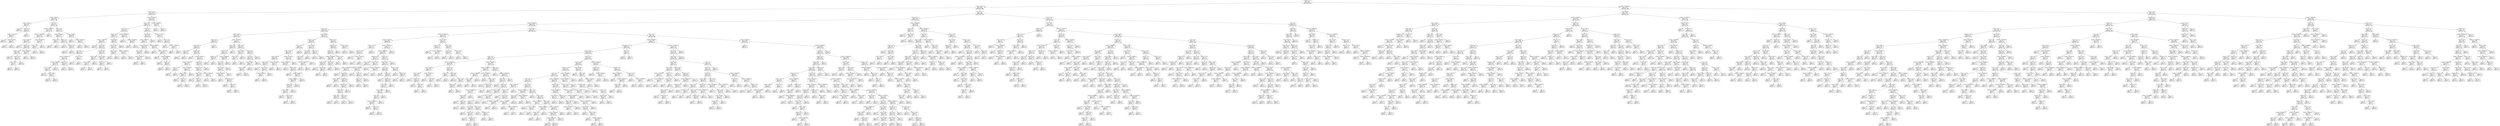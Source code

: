 digraph Tree {
node [shape=box] ;
0 [label="Drama <= 0.5\ngini = 0.491\nsamples = 4587\nvalue = [1985, 2602]"] ;
1 [label="annee <= 1984.5\ngini = 0.489\nsamples = 2318\nvalue = [1330, 988]"] ;
0 -> 1 [labeldistance=2.5, labelangle=45, headlabel="True"] ;
2 [label="annee <= 1976.5\ngini = 0.328\nsamples = 319\nvalue = [66, 253]"] ;
1 -> 2 ;
3 [label="budget <= 95000.0\ngini = 0.169\nsamples = 183\nvalue = [17, 166]"] ;
2 -> 3 ;
4 [label="annee <= 1958.5\ngini = 0.497\nsamples = 13\nvalue = [6, 7]"] ;
3 -> 4 ;
5 [label="gini = 0.0\nsamples = 5\nvalue = [0, 5]"] ;
4 -> 5 ;
6 [label="Thriller <= 0.5\ngini = 0.375\nsamples = 8\nvalue = [6, 2]"] ;
4 -> 6 ;
7 [label="budget <= 71766.0\ngini = 0.245\nsamples = 7\nvalue = [6, 1]"] ;
6 -> 7 ;
8 [label="gini = 0.0\nsamples = 5\nvalue = [5, 0]"] ;
7 -> 8 ;
9 [label="budget <= 86766.0\ngini = 0.5\nsamples = 2\nvalue = [1, 1]"] ;
7 -> 9 ;
10 [label="gini = 0.0\nsamples = 1\nvalue = [0, 1]"] ;
9 -> 10 ;
11 [label="gini = 0.0\nsamples = 1\nvalue = [1, 0]"] ;
9 -> 11 ;
12 [label="gini = 0.0\nsamples = 1\nvalue = [0, 1]"] ;
6 -> 12 ;
13 [label="Sci-Fi <= 0.5\ngini = 0.121\nsamples = 170\nvalue = [11, 159]"] ;
3 -> 13 ;
14 [label="budget <= 22000000.0\ngini = 0.054\nsamples = 145\nvalue = [4, 141]"] ;
13 -> 14 ;
15 [label="budget <= 11000000.0\ngini = 0.041\nsamples = 144\nvalue = [3, 141]"] ;
14 -> 15 ;
16 [label="annee <= 1965.5\ngini = 0.029\nsamples = 137\nvalue = [2, 135]"] ;
15 -> 16 ;
17 [label="gini = 0.0\nsamples = 77\nvalue = [0, 77]"] ;
16 -> 17 ;
18 [label="Family <= 0.5\ngini = 0.064\nsamples = 60\nvalue = [2, 58]"] ;
16 -> 18 ;
19 [label="Duree <= 124.0\ngini = 0.035\nsamples = 56\nvalue = [1, 55]"] ;
18 -> 19 ;
20 [label="gini = 0.0\nsamples = 45\nvalue = [0, 45]"] ;
19 -> 20 ;
21 [label="Duree <= 127.0\ngini = 0.165\nsamples = 11\nvalue = [1, 10]"] ;
19 -> 21 ;
22 [label="annee <= 1969.5\ngini = 0.5\nsamples = 2\nvalue = [1, 1]"] ;
21 -> 22 ;
23 [label="gini = 0.0\nsamples = 1\nvalue = [1, 0]"] ;
22 -> 23 ;
24 [label="gini = 0.0\nsamples = 1\nvalue = [0, 1]"] ;
22 -> 24 ;
25 [label="gini = 0.0\nsamples = 9\nvalue = [0, 9]"] ;
21 -> 25 ;
26 [label="budget <= 2188900.0\ngini = 0.375\nsamples = 4\nvalue = [1, 3]"] ;
18 -> 26 ;
27 [label="gini = 0.0\nsamples = 1\nvalue = [1, 0]"] ;
26 -> 27 ;
28 [label="gini = 0.0\nsamples = 3\nvalue = [0, 3]"] ;
26 -> 28 ;
29 [label="budget <= 12500000.0\ngini = 0.245\nsamples = 7\nvalue = [1, 6]"] ;
15 -> 29 ;
30 [label="Duree <= 138.5\ngini = 0.5\nsamples = 2\nvalue = [1, 1]"] ;
29 -> 30 ;
31 [label="gini = 0.0\nsamples = 1\nvalue = [1, 0]"] ;
30 -> 31 ;
32 [label="gini = 0.0\nsamples = 1\nvalue = [0, 1]"] ;
30 -> 32 ;
33 [label="gini = 0.0\nsamples = 5\nvalue = [0, 5]"] ;
29 -> 33 ;
34 [label="gini = 0.0\nsamples = 1\nvalue = [1, 0]"] ;
14 -> 34 ;
35 [label="Action <= 0.5\ngini = 0.403\nsamples = 25\nvalue = [7, 18]"] ;
13 -> 35 ;
36 [label="budget <= 265500.0\ngini = 0.208\nsamples = 17\nvalue = [2, 15]"] ;
35 -> 36 ;
37 [label="Thriller <= 0.5\ngini = 0.5\nsamples = 2\nvalue = [1, 1]"] ;
36 -> 37 ;
38 [label="gini = 0.0\nsamples = 1\nvalue = [0, 1]"] ;
37 -> 38 ;
39 [label="gini = 0.0\nsamples = 1\nvalue = [1, 0]"] ;
37 -> 39 ;
40 [label="Fantasy <= 0.5\ngini = 0.124\nsamples = 15\nvalue = [1, 14]"] ;
36 -> 40 ;
41 [label="gini = 0.0\nsamples = 12\nvalue = [0, 12]"] ;
40 -> 41 ;
42 [label="Comedy <= 0.5\ngini = 0.444\nsamples = 3\nvalue = [1, 2]"] ;
40 -> 42 ;
43 [label="gini = 0.0\nsamples = 2\nvalue = [0, 2]"] ;
42 -> 43 ;
44 [label="gini = 0.0\nsamples = 1\nvalue = [1, 0]"] ;
42 -> 44 ;
45 [label="annee <= 1963.0\ngini = 0.469\nsamples = 8\nvalue = [5, 3]"] ;
35 -> 45 ;
46 [label="gini = 0.0\nsamples = 2\nvalue = [0, 2]"] ;
45 -> 46 ;
47 [label="budget <= 6837500.0\ngini = 0.278\nsamples = 6\nvalue = [5, 1]"] ;
45 -> 47 ;
48 [label="gini = 0.0\nsamples = 5\nvalue = [5, 0]"] ;
47 -> 48 ;
49 [label="gini = 0.0\nsamples = 1\nvalue = [0, 1]"] ;
47 -> 49 ;
50 [label="budget <= 33250000.0\ngini = 0.461\nsamples = 136\nvalue = [49, 87]"] ;
2 -> 50 ;
51 [label="Horror <= 0.5\ngini = 0.443\nsamples = 127\nvalue = [42, 85]"] ;
50 -> 51 ;
52 [label="Sci-Fi <= 0.5\ngini = 0.362\nsamples = 80\nvalue = [19, 61]"] ;
51 -> 52 ;
53 [label="Fantasy <= 0.5\ngini = 0.419\nsamples = 57\nvalue = [17, 40]"] ;
52 -> 53 ;
54 [label="budget <= 1390000.0\ngini = 0.351\nsamples = 44\nvalue = [10, 34]"] ;
53 -> 54 ;
55 [label="gini = 0.0\nsamples = 2\nvalue = [2, 0]"] ;
54 -> 55 ;
56 [label="Action <= 0.5\ngini = 0.308\nsamples = 42\nvalue = [8, 34]"] ;
54 -> 56 ;
57 [label="War <= 0.5\ngini = 0.191\nsamples = 28\nvalue = [3, 25]"] ;
56 -> 57 ;
58 [label="budget <= 13500000.0\ngini = 0.142\nsamples = 26\nvalue = [2, 24]"] ;
57 -> 58 ;
59 [label="budget <= 4250000.0\ngini = 0.083\nsamples = 23\nvalue = [1, 22]"] ;
58 -> 59 ;
60 [label="annee <= 1980.5\ngini = 0.18\nsamples = 10\nvalue = [1, 9]"] ;
59 -> 60 ;
61 [label="gini = 0.0\nsamples = 5\nvalue = [0, 5]"] ;
60 -> 61 ;
62 [label="annee <= 1982.0\ngini = 0.32\nsamples = 5\nvalue = [1, 4]"] ;
60 -> 62 ;
63 [label="gini = 0.0\nsamples = 1\nvalue = [1, 0]"] ;
62 -> 63 ;
64 [label="gini = 0.0\nsamples = 4\nvalue = [0, 4]"] ;
62 -> 64 ;
65 [label="gini = 0.0\nsamples = 13\nvalue = [0, 13]"] ;
59 -> 65 ;
66 [label="Duree <= 91.5\ngini = 0.444\nsamples = 3\nvalue = [1, 2]"] ;
58 -> 66 ;
67 [label="gini = 0.0\nsamples = 1\nvalue = [1, 0]"] ;
66 -> 67 ;
68 [label="gini = 0.0\nsamples = 2\nvalue = [0, 2]"] ;
66 -> 68 ;
69 [label="Duree <= 113.0\ngini = 0.5\nsamples = 2\nvalue = [1, 1]"] ;
57 -> 69 ;
70 [label="gini = 0.0\nsamples = 1\nvalue = [1, 0]"] ;
69 -> 70 ;
71 [label="gini = 0.0\nsamples = 1\nvalue = [0, 1]"] ;
69 -> 71 ;
72 [label="Duree <= 102.0\ngini = 0.459\nsamples = 14\nvalue = [5, 9]"] ;
56 -> 72 ;
73 [label="Duree <= 94.0\ngini = 0.32\nsamples = 5\nvalue = [4, 1]"] ;
72 -> 73 ;
74 [label="annee <= 1983.0\ngini = 0.5\nsamples = 2\nvalue = [1, 1]"] ;
73 -> 74 ;
75 [label="gini = 0.0\nsamples = 1\nvalue = [0, 1]"] ;
74 -> 75 ;
76 [label="gini = 0.0\nsamples = 1\nvalue = [1, 0]"] ;
74 -> 76 ;
77 [label="gini = 0.0\nsamples = 3\nvalue = [3, 0]"] ;
73 -> 77 ;
78 [label="annee <= 1979.0\ngini = 0.198\nsamples = 9\nvalue = [1, 8]"] ;
72 -> 78 ;
79 [label="Thriller <= 0.5\ngini = 0.5\nsamples = 2\nvalue = [1, 1]"] ;
78 -> 79 ;
80 [label="gini = 0.0\nsamples = 1\nvalue = [1, 0]"] ;
79 -> 80 ;
81 [label="gini = 0.0\nsamples = 1\nvalue = [0, 1]"] ;
79 -> 81 ;
82 [label="gini = 0.0\nsamples = 7\nvalue = [0, 7]"] ;
78 -> 82 ;
83 [label="Musical <= 0.5\ngini = 0.497\nsamples = 13\nvalue = [7, 6]"] ;
53 -> 83 ;
84 [label="annee <= 1982.5\ngini = 0.48\nsamples = 10\nvalue = [4, 6]"] ;
83 -> 84 ;
85 [label="Duree <= 130.5\ngini = 0.278\nsamples = 6\nvalue = [1, 5]"] ;
84 -> 85 ;
86 [label="gini = 0.0\nsamples = 5\nvalue = [0, 5]"] ;
85 -> 86 ;
87 [label="gini = 0.0\nsamples = 1\nvalue = [1, 0]"] ;
85 -> 87 ;
88 [label="budget <= 29500000.0\ngini = 0.375\nsamples = 4\nvalue = [3, 1]"] ;
84 -> 88 ;
89 [label="gini = 0.0\nsamples = 3\nvalue = [3, 0]"] ;
88 -> 89 ;
90 [label="gini = 0.0\nsamples = 1\nvalue = [0, 1]"] ;
88 -> 90 ;
91 [label="gini = 0.0\nsamples = 3\nvalue = [3, 0]"] ;
83 -> 91 ;
92 [label="budget <= 19000000.0\ngini = 0.159\nsamples = 23\nvalue = [2, 21]"] ;
52 -> 92 ;
93 [label="gini = 0.0\nsamples = 17\nvalue = [0, 17]"] ;
92 -> 93 ;
94 [label="budget <= 24500000.0\ngini = 0.444\nsamples = 6\nvalue = [2, 4]"] ;
92 -> 94 ;
95 [label="gini = 0.0\nsamples = 2\nvalue = [2, 0]"] ;
94 -> 95 ;
96 [label="gini = 0.0\nsamples = 4\nvalue = [0, 4]"] ;
94 -> 96 ;
97 [label="Thriller <= 0.5\ngini = 0.5\nsamples = 47\nvalue = [23, 24]"] ;
51 -> 97 ;
98 [label="Duree <= 108.0\ngini = 0.482\nsamples = 37\nvalue = [15, 22]"] ;
97 -> 98 ;
99 [label="budget <= 900000.0\ngini = 0.5\nsamples = 30\nvalue = [15, 15]"] ;
98 -> 99 ;
100 [label="budget <= 437500.0\ngini = 0.444\nsamples = 15\nvalue = [10, 5]"] ;
99 -> 100 ;
101 [label="Duree <= 87.0\ngini = 0.494\nsamples = 9\nvalue = [4, 5]"] ;
100 -> 101 ;
102 [label="budget <= 375000.0\ngini = 0.32\nsamples = 5\nvalue = [4, 1]"] ;
101 -> 102 ;
103 [label="gini = 0.0\nsamples = 4\nvalue = [4, 0]"] ;
102 -> 103 ;
104 [label="gini = 0.0\nsamples = 1\nvalue = [0, 1]"] ;
102 -> 104 ;
105 [label="gini = 0.0\nsamples = 4\nvalue = [0, 4]"] ;
101 -> 105 ;
106 [label="gini = 0.0\nsamples = 6\nvalue = [6, 0]"] ;
100 -> 106 ;
107 [label="budget <= 2250000.0\ngini = 0.444\nsamples = 15\nvalue = [5, 10]"] ;
99 -> 107 ;
108 [label="gini = 0.0\nsamples = 5\nvalue = [0, 5]"] ;
107 -> 108 ;
109 [label="budget <= 2890000.0\ngini = 0.5\nsamples = 10\nvalue = [5, 5]"] ;
107 -> 109 ;
110 [label="gini = 0.0\nsamples = 2\nvalue = [2, 0]"] ;
109 -> 110 ;
111 [label="budget <= 6440000.0\ngini = 0.469\nsamples = 8\nvalue = [3, 5]"] ;
109 -> 111 ;
112 [label="gini = 0.0\nsamples = 3\nvalue = [0, 3]"] ;
111 -> 112 ;
113 [label="Comedy <= 0.5\ngini = 0.48\nsamples = 5\nvalue = [3, 2]"] ;
111 -> 113 ;
114 [label="gini = 0.0\nsamples = 3\nvalue = [3, 0]"] ;
113 -> 114 ;
115 [label="gini = 0.0\nsamples = 2\nvalue = [0, 2]"] ;
113 -> 115 ;
116 [label="gini = 0.0\nsamples = 7\nvalue = [0, 7]"] ;
98 -> 116 ;
117 [label="budget <= 775000.0\ngini = 0.32\nsamples = 10\nvalue = [8, 2]"] ;
97 -> 117 ;
118 [label="gini = 0.0\nsamples = 1\nvalue = [0, 1]"] ;
117 -> 118 ;
119 [label="Sci-Fi <= 0.5\ngini = 0.198\nsamples = 9\nvalue = [8, 1]"] ;
117 -> 119 ;
120 [label="gini = 0.0\nsamples = 7\nvalue = [7, 0]"] ;
119 -> 120 ;
121 [label="budget <= 12500000.0\ngini = 0.5\nsamples = 2\nvalue = [1, 1]"] ;
119 -> 121 ;
122 [label="gini = 0.0\nsamples = 1\nvalue = [0, 1]"] ;
121 -> 122 ;
123 [label="gini = 0.0\nsamples = 1\nvalue = [1, 0]"] ;
121 -> 123 ;
124 [label="budget <= 39500000.0\ngini = 0.346\nsamples = 9\nvalue = [7, 2]"] ;
50 -> 124 ;
125 [label="gini = 0.0\nsamples = 7\nvalue = [7, 0]"] ;
124 -> 125 ;
126 [label="gini = 0.0\nsamples = 2\nvalue = [0, 2]"] ;
124 -> 126 ;
127 [label="Duree <= 110.5\ngini = 0.465\nsamples = 1999\nvalue = [1264, 735]"] ;
1 -> 127 ;
128 [label="Animation <= 0.5\ngini = 0.418\nsamples = 1487\nvalue = [1045, 442]"] ;
127 -> 128 ;
129 [label="budget <= 6160000.0\ngini = 0.384\nsamples = 1335\nvalue = [989, 346]"] ;
128 -> 129 ;
130 [label="Horror <= 0.5\ngini = 0.494\nsamples = 222\nvalue = [123, 99]"] ;
129 -> 130 ;
131 [label="annee <= 2003.5\ngini = 0.478\nsamples = 104\nvalue = [41, 63]"] ;
130 -> 131 ;
132 [label="Sport <= 0.5\ngini = 0.343\nsamples = 41\nvalue = [9, 32]"] ;
131 -> 132 ;
133 [label="Duree <= 86.5\ngini = 0.32\nsamples = 40\nvalue = [8, 32]"] ;
132 -> 133 ;
134 [label="Action <= 0.5\ngini = 0.48\nsamples = 5\nvalue = [2, 3]"] ;
133 -> 134 ;
135 [label="gini = 0.0\nsamples = 3\nvalue = [0, 3]"] ;
134 -> 135 ;
136 [label="gini = 0.0\nsamples = 2\nvalue = [2, 0]"] ;
134 -> 136 ;
137 [label="Comedy <= 0.5\ngini = 0.284\nsamples = 35\nvalue = [6, 29]"] ;
133 -> 137 ;
138 [label="gini = 0.0\nsamples = 7\nvalue = [0, 7]"] ;
137 -> 138 ;
139 [label="budget <= 3433000.0\ngini = 0.337\nsamples = 28\nvalue = [6, 22]"] ;
137 -> 139 ;
140 [label="budget <= 450000.0\ngini = 0.231\nsamples = 15\nvalue = [2, 13]"] ;
139 -> 140 ;
141 [label="couleur <= 1.5\ngini = 0.5\nsamples = 2\nvalue = [1, 1]"] ;
140 -> 141 ;
142 [label="gini = 0.0\nsamples = 1\nvalue = [0, 1]"] ;
141 -> 142 ;
143 [label="gini = 0.0\nsamples = 1\nvalue = [1, 0]"] ;
141 -> 143 ;
144 [label="budget <= 1100000.0\ngini = 0.142\nsamples = 13\nvalue = [1, 12]"] ;
140 -> 144 ;
145 [label="annee <= 1995.5\ngini = 0.32\nsamples = 5\nvalue = [1, 4]"] ;
144 -> 145 ;
146 [label="gini = 0.0\nsamples = 3\nvalue = [0, 3]"] ;
145 -> 146 ;
147 [label="Fantasy <= 0.5\ngini = 0.5\nsamples = 2\nvalue = [1, 1]"] ;
145 -> 147 ;
148 [label="gini = 0.0\nsamples = 1\nvalue = [1, 0]"] ;
147 -> 148 ;
149 [label="gini = 0.0\nsamples = 1\nvalue = [0, 1]"] ;
147 -> 149 ;
150 [label="gini = 0.0\nsamples = 8\nvalue = [0, 8]"] ;
144 -> 150 ;
151 [label="Thriller <= 0.5\ngini = 0.426\nsamples = 13\nvalue = [4, 9]"] ;
139 -> 151 ;
152 [label="Romance <= 0.5\ngini = 0.375\nsamples = 12\nvalue = [3, 9]"] ;
151 -> 152 ;
153 [label="Duree <= 104.0\ngini = 0.219\nsamples = 8\nvalue = [1, 7]"] ;
152 -> 153 ;
154 [label="gini = 0.0\nsamples = 6\nvalue = [0, 6]"] ;
153 -> 154 ;
155 [label="Duree <= 107.5\ngini = 0.5\nsamples = 2\nvalue = [1, 1]"] ;
153 -> 155 ;
156 [label="gini = 0.0\nsamples = 1\nvalue = [1, 0]"] ;
155 -> 156 ;
157 [label="gini = 0.0\nsamples = 1\nvalue = [0, 1]"] ;
155 -> 157 ;
158 [label="budget <= 5500000.0\ngini = 0.5\nsamples = 4\nvalue = [2, 2]"] ;
152 -> 158 ;
159 [label="gini = 0.0\nsamples = 2\nvalue = [0, 2]"] ;
158 -> 159 ;
160 [label="gini = 0.0\nsamples = 2\nvalue = [2, 0]"] ;
158 -> 160 ;
161 [label="gini = 0.0\nsamples = 1\nvalue = [1, 0]"] ;
151 -> 161 ;
162 [label="gini = 0.0\nsamples = 1\nvalue = [1, 0]"] ;
132 -> 162 ;
163 [label="budget <= 2950000.0\ngini = 0.5\nsamples = 63\nvalue = [32, 31]"] ;
131 -> 163 ;
164 [label="Crime <= 0.5\ngini = 0.436\nsamples = 28\nvalue = [9, 19]"] ;
163 -> 164 ;
165 [label="Comedy <= 0.5\ngini = 0.476\nsamples = 23\nvalue = [9, 14]"] ;
164 -> 165 ;
166 [label="Mystery <= 0.5\ngini = 0.219\nsamples = 8\nvalue = [1, 7]"] ;
165 -> 166 ;
167 [label="gini = 0.0\nsamples = 7\nvalue = [0, 7]"] ;
166 -> 167 ;
168 [label="gini = 0.0\nsamples = 1\nvalue = [1, 0]"] ;
166 -> 168 ;
169 [label="budget <= 2250000.0\ngini = 0.498\nsamples = 15\nvalue = [8, 7]"] ;
165 -> 169 ;
170 [label="Sci-Fi <= 0.5\ngini = 0.444\nsamples = 12\nvalue = [8, 4]"] ;
169 -> 170 ;
171 [label="Duree <= 105.0\ngini = 0.397\nsamples = 11\nvalue = [8, 3]"] ;
170 -> 171 ;
172 [label="budget <= 450000.0\ngini = 0.32\nsamples = 10\nvalue = [8, 2]"] ;
171 -> 172 ;
173 [label="gini = 0.0\nsamples = 1\nvalue = [0, 1]"] ;
172 -> 173 ;
174 [label="Documentary <= 0.5\ngini = 0.198\nsamples = 9\nvalue = [8, 1]"] ;
172 -> 174 ;
175 [label="gini = 0.0\nsamples = 7\nvalue = [7, 0]"] ;
174 -> 175 ;
176 [label="Duree <= 92.0\ngini = 0.5\nsamples = 2\nvalue = [1, 1]"] ;
174 -> 176 ;
177 [label="gini = 0.0\nsamples = 1\nvalue = [0, 1]"] ;
176 -> 177 ;
178 [label="gini = 0.0\nsamples = 1\nvalue = [1, 0]"] ;
176 -> 178 ;
179 [label="gini = 0.0\nsamples = 1\nvalue = [0, 1]"] ;
171 -> 179 ;
180 [label="gini = 0.0\nsamples = 1\nvalue = [0, 1]"] ;
170 -> 180 ;
181 [label="gini = 0.0\nsamples = 3\nvalue = [0, 3]"] ;
169 -> 181 ;
182 [label="gini = 0.0\nsamples = 5\nvalue = [0, 5]"] ;
164 -> 182 ;
183 [label="Duree <= 93.5\ngini = 0.451\nsamples = 35\nvalue = [23, 12]"] ;
163 -> 183 ;
184 [label="annee <= 2005.0\ngini = 0.124\nsamples = 15\nvalue = [14, 1]"] ;
183 -> 184 ;
185 [label="Duree <= 90.0\ngini = 0.5\nsamples = 2\nvalue = [1, 1]"] ;
184 -> 185 ;
186 [label="gini = 0.0\nsamples = 1\nvalue = [0, 1]"] ;
185 -> 186 ;
187 [label="gini = 0.0\nsamples = 1\nvalue = [1, 0]"] ;
185 -> 187 ;
188 [label="gini = 0.0\nsamples = 13\nvalue = [13, 0]"] ;
184 -> 188 ;
189 [label="Action <= 0.5\ngini = 0.495\nsamples = 20\nvalue = [9, 11]"] ;
183 -> 189 ;
190 [label="Sci-Fi <= 0.5\ngini = 0.391\nsamples = 15\nvalue = [4, 11]"] ;
189 -> 190 ;
191 [label="annee <= 2009.5\ngini = 0.26\nsamples = 13\nvalue = [2, 11]"] ;
190 -> 191 ;
192 [label="annee <= 2006.5\ngini = 0.48\nsamples = 5\nvalue = [2, 3]"] ;
191 -> 192 ;
193 [label="gini = 0.0\nsamples = 3\nvalue = [0, 3]"] ;
192 -> 193 ;
194 [label="gini = 0.0\nsamples = 2\nvalue = [2, 0]"] ;
192 -> 194 ;
195 [label="gini = 0.0\nsamples = 8\nvalue = [0, 8]"] ;
191 -> 195 ;
196 [label="gini = 0.0\nsamples = 2\nvalue = [2, 0]"] ;
190 -> 196 ;
197 [label="gini = 0.0\nsamples = 5\nvalue = [5, 0]"] ;
189 -> 197 ;
198 [label="annee <= 2008.5\ngini = 0.424\nsamples = 118\nvalue = [82, 36]"] ;
130 -> 198 ;
199 [label="Thriller <= 0.5\ngini = 0.486\nsamples = 72\nvalue = [42, 30]"] ;
198 -> 199 ;
200 [label="Duree <= 101.5\ngini = 0.5\nsamples = 49\nvalue = [24, 25]"] ;
199 -> 200 ;
201 [label="annee <= 1987.5\ngini = 0.485\nsamples = 41\nvalue = [24, 17]"] ;
200 -> 201 ;
202 [label="Duree <= 88.5\ngini = 0.444\nsamples = 12\nvalue = [4, 8]"] ;
201 -> 202 ;
203 [label="Duree <= 86.5\ngini = 0.219\nsamples = 8\nvalue = [1, 7]"] ;
202 -> 203 ;
204 [label="gini = 0.0\nsamples = 5\nvalue = [0, 5]"] ;
203 -> 204 ;
205 [label="Duree <= 87.5\ngini = 0.444\nsamples = 3\nvalue = [1, 2]"] ;
203 -> 205 ;
206 [label="budget <= 2850000.0\ngini = 0.5\nsamples = 2\nvalue = [1, 1]"] ;
205 -> 206 ;
207 [label="gini = 0.0\nsamples = 1\nvalue = [1, 0]"] ;
206 -> 207 ;
208 [label="gini = 0.0\nsamples = 1\nvalue = [0, 1]"] ;
206 -> 208 ;
209 [label="gini = 0.0\nsamples = 1\nvalue = [0, 1]"] ;
205 -> 209 ;
210 [label="budget <= 1574000.0\ngini = 0.375\nsamples = 4\nvalue = [3, 1]"] ;
202 -> 210 ;
211 [label="gini = 0.0\nsamples = 1\nvalue = [0, 1]"] ;
210 -> 211 ;
212 [label="gini = 0.0\nsamples = 3\nvalue = [3, 0]"] ;
210 -> 212 ;
213 [label="budget <= 5177500.0\ngini = 0.428\nsamples = 29\nvalue = [20, 9]"] ;
201 -> 213 ;
214 [label="budget <= 1100000.0\ngini = 0.384\nsamples = 27\nvalue = [20, 7]"] ;
213 -> 214 ;
215 [label="gini = 0.0\nsamples = 7\nvalue = [7, 0]"] ;
214 -> 215 ;
216 [label="Duree <= 88.5\ngini = 0.455\nsamples = 20\nvalue = [13, 7]"] ;
214 -> 216 ;
217 [label="gini = 0.0\nsamples = 4\nvalue = [4, 0]"] ;
216 -> 217 ;
218 [label="budget <= 4400000.0\ngini = 0.492\nsamples = 16\nvalue = [9, 7]"] ;
216 -> 218 ;
219 [label="budget <= 2243000.0\ngini = 0.486\nsamples = 12\nvalue = [5, 7]"] ;
218 -> 219 ;
220 [label="Comedy <= 0.5\ngini = 0.469\nsamples = 8\nvalue = [5, 3]"] ;
219 -> 220 ;
221 [label="annee <= 1999.5\ngini = 0.48\nsamples = 5\nvalue = [2, 3]"] ;
220 -> 221 ;
222 [label="gini = 0.0\nsamples = 2\nvalue = [0, 2]"] ;
221 -> 222 ;
223 [label="annee <= 2007.5\ngini = 0.444\nsamples = 3\nvalue = [2, 1]"] ;
221 -> 223 ;
224 [label="gini = 0.0\nsamples = 2\nvalue = [2, 0]"] ;
223 -> 224 ;
225 [label="gini = 0.0\nsamples = 1\nvalue = [0, 1]"] ;
223 -> 225 ;
226 [label="gini = 0.0\nsamples = 3\nvalue = [3, 0]"] ;
220 -> 226 ;
227 [label="gini = 0.0\nsamples = 4\nvalue = [0, 4]"] ;
219 -> 227 ;
228 [label="gini = 0.0\nsamples = 4\nvalue = [4, 0]"] ;
218 -> 228 ;
229 [label="gini = 0.0\nsamples = 2\nvalue = [0, 2]"] ;
213 -> 229 ;
230 [label="gini = 0.0\nsamples = 8\nvalue = [0, 8]"] ;
200 -> 230 ;
231 [label="annee <= 2006.5\ngini = 0.34\nsamples = 23\nvalue = [18, 5]"] ;
199 -> 231 ;
232 [label="Crime <= 0.5\ngini = 0.198\nsamples = 18\nvalue = [16, 2]"] ;
231 -> 232 ;
233 [label="Duree <= 86.5\ngini = 0.111\nsamples = 17\nvalue = [16, 1]"] ;
232 -> 233 ;
234 [label="budget <= 3850000.0\ngini = 0.32\nsamples = 5\nvalue = [4, 1]"] ;
233 -> 234 ;
235 [label="gini = 0.0\nsamples = 4\nvalue = [4, 0]"] ;
234 -> 235 ;
236 [label="gini = 0.0\nsamples = 1\nvalue = [0, 1]"] ;
234 -> 236 ;
237 [label="gini = 0.0\nsamples = 12\nvalue = [12, 0]"] ;
233 -> 237 ;
238 [label="gini = 0.0\nsamples = 1\nvalue = [0, 1]"] ;
232 -> 238 ;
239 [label="Duree <= 97.5\ngini = 0.48\nsamples = 5\nvalue = [2, 3]"] ;
231 -> 239 ;
240 [label="gini = 0.0\nsamples = 3\nvalue = [0, 3]"] ;
239 -> 240 ;
241 [label="gini = 0.0\nsamples = 2\nvalue = [2, 0]"] ;
239 -> 241 ;
242 [label="Duree <= 105.5\ngini = 0.227\nsamples = 46\nvalue = [40, 6]"] ;
198 -> 242 ;
243 [label="Adventure <= 0.5\ngini = 0.169\nsamples = 43\nvalue = [39, 4]"] ;
242 -> 243 ;
244 [label="Action <= 0.5\ngini = 0.133\nsamples = 42\nvalue = [39, 3]"] ;
243 -> 244 ;
245 [label="budget <= 5300000.0\ngini = 0.095\nsamples = 40\nvalue = [38, 2]"] ;
244 -> 245 ;
246 [label="Mystery <= 0.5\ngini = 0.054\nsamples = 36\nvalue = [35, 1]"] ;
245 -> 246 ;
247 [label="gini = 0.0\nsamples = 30\nvalue = [30, 0]"] ;
246 -> 247 ;
248 [label="Duree <= 96.0\ngini = 0.278\nsamples = 6\nvalue = [5, 1]"] ;
246 -> 248 ;
249 [label="gini = 0.0\nsamples = 5\nvalue = [5, 0]"] ;
248 -> 249 ;
250 [label="gini = 0.0\nsamples = 1\nvalue = [0, 1]"] ;
248 -> 250 ;
251 [label="Thriller <= 0.5\ngini = 0.375\nsamples = 4\nvalue = [3, 1]"] ;
245 -> 251 ;
252 [label="gini = 0.0\nsamples = 1\nvalue = [0, 1]"] ;
251 -> 252 ;
253 [label="gini = 0.0\nsamples = 3\nvalue = [3, 0]"] ;
251 -> 253 ;
254 [label="annee <= 2012.5\ngini = 0.5\nsamples = 2\nvalue = [1, 1]"] ;
244 -> 254 ;
255 [label="gini = 0.0\nsamples = 1\nvalue = [1, 0]"] ;
254 -> 255 ;
256 [label="gini = 0.0\nsamples = 1\nvalue = [0, 1]"] ;
254 -> 256 ;
257 [label="gini = 0.0\nsamples = 1\nvalue = [0, 1]"] ;
243 -> 257 ;
258 [label="annee <= 2011.5\ngini = 0.444\nsamples = 3\nvalue = [1, 2]"] ;
242 -> 258 ;
259 [label="gini = 0.0\nsamples = 1\nvalue = [1, 0]"] ;
258 -> 259 ;
260 [label="gini = 0.0\nsamples = 2\nvalue = [0, 2]"] ;
258 -> 260 ;
261 [label="annee <= 1991.5\ngini = 0.345\nsamples = 1113\nvalue = [866, 247]"] ;
129 -> 261 ;
262 [label="budget <= 27400000.0\ngini = 0.478\nsamples = 124\nvalue = [75, 49]"] ;
261 -> 262 ;
263 [label="budget <= 8750000.0\ngini = 0.494\nsamples = 99\nvalue = [55, 44]"] ;
262 -> 263 ;
264 [label="Duree <= 107.0\ngini = 0.32\nsamples = 15\nvalue = [12, 3]"] ;
263 -> 264 ;
265 [label="Fantasy <= 0.5\ngini = 0.142\nsamples = 13\nvalue = [12, 1]"] ;
264 -> 265 ;
266 [label="gini = 0.0\nsamples = 11\nvalue = [11, 0]"] ;
265 -> 266 ;
267 [label="budget <= 7250000.0\ngini = 0.5\nsamples = 2\nvalue = [1, 1]"] ;
265 -> 267 ;
268 [label="gini = 0.0\nsamples = 1\nvalue = [1, 0]"] ;
267 -> 268 ;
269 [label="gini = 0.0\nsamples = 1\nvalue = [0, 1]"] ;
267 -> 269 ;
270 [label="gini = 0.0\nsamples = 2\nvalue = [0, 2]"] ;
264 -> 270 ;
271 [label="budget <= 25500000.0\ngini = 0.5\nsamples = 84\nvalue = [43, 41]"] ;
263 -> 271 ;
272 [label="budget <= 16950000.0\ngini = 0.498\nsamples = 81\nvalue = [43, 38]"] ;
271 -> 272 ;
273 [label="Adventure <= 0.5\ngini = 0.494\nsamples = 47\nvalue = [21, 26]"] ;
272 -> 273 ;
274 [label="Duree <= 101.0\ngini = 0.5\nsamples = 37\nvalue = [19, 18]"] ;
273 -> 274 ;
275 [label="budget <= 10750000.0\ngini = 0.473\nsamples = 26\nvalue = [16, 10]"] ;
274 -> 275 ;
276 [label="gini = 0.0\nsamples = 7\nvalue = [7, 0]"] ;
275 -> 276 ;
277 [label="Comedy <= 0.5\ngini = 0.499\nsamples = 19\nvalue = [9, 10]"] ;
275 -> 277 ;
278 [label="annee <= 1987.5\ngini = 0.32\nsamples = 5\nvalue = [4, 1]"] ;
277 -> 278 ;
279 [label="gini = 0.0\nsamples = 1\nvalue = [0, 1]"] ;
278 -> 279 ;
280 [label="gini = 0.0\nsamples = 4\nvalue = [4, 0]"] ;
278 -> 280 ;
281 [label="Fantasy <= 0.5\ngini = 0.459\nsamples = 14\nvalue = [5, 9]"] ;
277 -> 281 ;
282 [label="Romance <= 0.5\ngini = 0.496\nsamples = 11\nvalue = [5, 6]"] ;
281 -> 282 ;
283 [label="Thriller <= 0.5\ngini = 0.444\nsamples = 9\nvalue = [3, 6]"] ;
282 -> 283 ;
284 [label="Family <= 0.5\ngini = 0.278\nsamples = 6\nvalue = [1, 5]"] ;
283 -> 284 ;
285 [label="gini = 0.0\nsamples = 5\nvalue = [0, 5]"] ;
284 -> 285 ;
286 [label="gini = 0.0\nsamples = 1\nvalue = [1, 0]"] ;
284 -> 286 ;
287 [label="Duree <= 94.5\ngini = 0.444\nsamples = 3\nvalue = [2, 1]"] ;
283 -> 287 ;
288 [label="gini = 0.0\nsamples = 2\nvalue = [2, 0]"] ;
287 -> 288 ;
289 [label="gini = 0.0\nsamples = 1\nvalue = [0, 1]"] ;
287 -> 289 ;
290 [label="gini = 0.0\nsamples = 2\nvalue = [2, 0]"] ;
282 -> 290 ;
291 [label="gini = 0.0\nsamples = 3\nvalue = [0, 3]"] ;
281 -> 291 ;
292 [label="budget <= 13000000.0\ngini = 0.397\nsamples = 11\nvalue = [3, 8]"] ;
274 -> 292 ;
293 [label="gini = 0.0\nsamples = 5\nvalue = [0, 5]"] ;
292 -> 293 ;
294 [label="Sci-Fi <= 0.5\ngini = 0.5\nsamples = 6\nvalue = [3, 3]"] ;
292 -> 294 ;
295 [label="Family <= 0.5\ngini = 0.375\nsamples = 4\nvalue = [3, 1]"] ;
294 -> 295 ;
296 [label="gini = 0.0\nsamples = 3\nvalue = [3, 0]"] ;
295 -> 296 ;
297 [label="gini = 0.0\nsamples = 1\nvalue = [0, 1]"] ;
295 -> 297 ;
298 [label="gini = 0.0\nsamples = 2\nvalue = [0, 2]"] ;
294 -> 298 ;
299 [label="Duree <= 102.5\ngini = 0.32\nsamples = 10\nvalue = [2, 8]"] ;
273 -> 299 ;
300 [label="gini = 0.0\nsamples = 7\nvalue = [0, 7]"] ;
299 -> 300 ;
301 [label="budget <= 14162000.0\ngini = 0.444\nsamples = 3\nvalue = [2, 1]"] ;
299 -> 301 ;
302 [label="gini = 0.0\nsamples = 2\nvalue = [2, 0]"] ;
301 -> 302 ;
303 [label="gini = 0.0\nsamples = 1\nvalue = [0, 1]"] ;
301 -> 303 ;
304 [label="Musical <= 0.5\ngini = 0.457\nsamples = 34\nvalue = [22, 12]"] ;
272 -> 304 ;
305 [label="Duree <= 106.5\ngini = 0.43\nsamples = 32\nvalue = [22, 10]"] ;
304 -> 305 ;
306 [label="Duree <= 86.5\ngini = 0.355\nsamples = 26\nvalue = [20, 6]"] ;
305 -> 306 ;
307 [label="gini = 0.0\nsamples = 1\nvalue = [0, 1]"] ;
306 -> 307 ;
308 [label="Comedy <= 0.5\ngini = 0.32\nsamples = 25\nvalue = [20, 5]"] ;
306 -> 308 ;
309 [label="gini = 0.0\nsamples = 7\nvalue = [7, 0]"] ;
308 -> 309 ;
310 [label="Thriller <= 0.5\ngini = 0.401\nsamples = 18\nvalue = [13, 5]"] ;
308 -> 310 ;
311 [label="Duree <= 100.5\ngini = 0.36\nsamples = 17\nvalue = [13, 4]"] ;
310 -> 311 ;
312 [label="annee <= 1988.5\ngini = 0.48\nsamples = 10\nvalue = [6, 4]"] ;
311 -> 312 ;
313 [label="Sport <= 0.5\ngini = 0.49\nsamples = 7\nvalue = [3, 4]"] ;
312 -> 313 ;
314 [label="budget <= 18500000.0\ngini = 0.444\nsamples = 6\nvalue = [2, 4]"] ;
313 -> 314 ;
315 [label="gini = 0.0\nsamples = 1\nvalue = [1, 0]"] ;
314 -> 315 ;
316 [label="Mystery <= 0.5\ngini = 0.32\nsamples = 5\nvalue = [1, 4]"] ;
314 -> 316 ;
317 [label="gini = 0.0\nsamples = 4\nvalue = [0, 4]"] ;
316 -> 317 ;
318 [label="gini = 0.0\nsamples = 1\nvalue = [1, 0]"] ;
316 -> 318 ;
319 [label="gini = 0.0\nsamples = 1\nvalue = [1, 0]"] ;
313 -> 319 ;
320 [label="gini = 0.0\nsamples = 3\nvalue = [3, 0]"] ;
312 -> 320 ;
321 [label="gini = 0.0\nsamples = 7\nvalue = [7, 0]"] ;
311 -> 321 ;
322 [label="gini = 0.0\nsamples = 1\nvalue = [0, 1]"] ;
310 -> 322 ;
323 [label="annee <= 1985.5\ngini = 0.444\nsamples = 6\nvalue = [2, 4]"] ;
305 -> 323 ;
324 [label="gini = 0.0\nsamples = 3\nvalue = [0, 3]"] ;
323 -> 324 ;
325 [label="Thriller <= 0.5\ngini = 0.444\nsamples = 3\nvalue = [2, 1]"] ;
323 -> 325 ;
326 [label="gini = 0.0\nsamples = 2\nvalue = [2, 0]"] ;
325 -> 326 ;
327 [label="gini = 0.0\nsamples = 1\nvalue = [0, 1]"] ;
325 -> 327 ;
328 [label="gini = 0.0\nsamples = 2\nvalue = [0, 2]"] ;
304 -> 328 ;
329 [label="gini = 0.0\nsamples = 3\nvalue = [0, 3]"] ;
271 -> 329 ;
330 [label="annee <= 1990.5\ngini = 0.32\nsamples = 25\nvalue = [20, 5]"] ;
262 -> 330 ;
331 [label="Duree <= 107.5\ngini = 0.117\nsamples = 16\nvalue = [15, 1]"] ;
330 -> 331 ;
332 [label="gini = 0.0\nsamples = 13\nvalue = [13, 0]"] ;
331 -> 332 ;
333 [label="budget <= 38500000.0\ngini = 0.444\nsamples = 3\nvalue = [2, 1]"] ;
331 -> 333 ;
334 [label="gini = 0.0\nsamples = 2\nvalue = [2, 0]"] ;
333 -> 334 ;
335 [label="gini = 0.0\nsamples = 1\nvalue = [0, 1]"] ;
333 -> 335 ;
336 [label="Duree <= 99.5\ngini = 0.494\nsamples = 9\nvalue = [5, 4]"] ;
330 -> 336 ;
337 [label="Duree <= 95.0\ngini = 0.375\nsamples = 4\nvalue = [1, 3]"] ;
336 -> 337 ;
338 [label="gini = 0.0\nsamples = 1\nvalue = [1, 0]"] ;
337 -> 338 ;
339 [label="gini = 0.0\nsamples = 3\nvalue = [0, 3]"] ;
337 -> 339 ;
340 [label="Duree <= 109.5\ngini = 0.32\nsamples = 5\nvalue = [4, 1]"] ;
336 -> 340 ;
341 [label="gini = 0.0\nsamples = 4\nvalue = [4, 0]"] ;
340 -> 341 ;
342 [label="gini = 0.0\nsamples = 1\nvalue = [0, 1]"] ;
340 -> 342 ;
343 [label="Duree <= 101.5\ngini = 0.32\nsamples = 989\nvalue = [791, 198]"] ;
261 -> 343 ;
344 [label="budget <= 33950000.0\ngini = 0.28\nsamples = 702\nvalue = [584, 118]"] ;
343 -> 344 ;
345 [label="Documentary <= 0.5\ngini = 0.334\nsamples = 453\nvalue = [357, 96]"] ;
344 -> 345 ;
346 [label="annee <= 1999.5\ngini = 0.326\nsamples = 448\nvalue = [356, 92]"] ;
345 -> 346 ;
347 [label="Duree <= 91.5\ngini = 0.421\nsamples = 116\nvalue = [81, 35]"] ;
346 -> 347 ;
348 [label="budget <= 12500000.0\ngini = 0.268\nsamples = 44\nvalue = [37, 7]"] ;
347 -> 348 ;
349 [label="annee <= 1996.5\ngini = 0.444\nsamples = 15\nvalue = [10, 5]"] ;
348 -> 349 ;
350 [label="Duree <= 78.5\ngini = 0.298\nsamples = 11\nvalue = [9, 2]"] ;
349 -> 350 ;
351 [label="gini = 0.0\nsamples = 1\nvalue = [0, 1]"] ;
350 -> 351 ;
352 [label="Thriller <= 0.5\ngini = 0.18\nsamples = 10\nvalue = [9, 1]"] ;
350 -> 352 ;
353 [label="gini = 0.0\nsamples = 8\nvalue = [8, 0]"] ;
352 -> 353 ;
354 [label="Duree <= 86.5\ngini = 0.5\nsamples = 2\nvalue = [1, 1]"] ;
352 -> 354 ;
355 [label="gini = 0.0\nsamples = 1\nvalue = [1, 0]"] ;
354 -> 355 ;
356 [label="gini = 0.0\nsamples = 1\nvalue = [0, 1]"] ;
354 -> 356 ;
357 [label="budget <= 9505000.0\ngini = 0.375\nsamples = 4\nvalue = [1, 3]"] ;
349 -> 357 ;
358 [label="gini = 0.0\nsamples = 2\nvalue = [0, 2]"] ;
357 -> 358 ;
359 [label="Duree <= 88.0\ngini = 0.5\nsamples = 2\nvalue = [1, 1]"] ;
357 -> 359 ;
360 [label="gini = 0.0\nsamples = 1\nvalue = [1, 0]"] ;
359 -> 360 ;
361 [label="gini = 0.0\nsamples = 1\nvalue = [0, 1]"] ;
359 -> 361 ;
362 [label="Duree <= 75.5\ngini = 0.128\nsamples = 29\nvalue = [27, 2]"] ;
348 -> 362 ;
363 [label="Duree <= 73.5\ngini = 0.5\nsamples = 2\nvalue = [1, 1]"] ;
362 -> 363 ;
364 [label="gini = 0.0\nsamples = 1\nvalue = [1, 0]"] ;
363 -> 364 ;
365 [label="gini = 0.0\nsamples = 1\nvalue = [0, 1]"] ;
363 -> 365 ;
366 [label="Duree <= 88.5\ngini = 0.071\nsamples = 27\nvalue = [26, 1]"] ;
362 -> 366 ;
367 [label="gini = 0.0\nsamples = 20\nvalue = [20, 0]"] ;
366 -> 367 ;
368 [label="Duree <= 89.5\ngini = 0.245\nsamples = 7\nvalue = [6, 1]"] ;
366 -> 368 ;
369 [label="Family <= 0.5\ngini = 0.444\nsamples = 3\nvalue = [2, 1]"] ;
368 -> 369 ;
370 [label="gini = 0.0\nsamples = 1\nvalue = [0, 1]"] ;
369 -> 370 ;
371 [label="gini = 0.0\nsamples = 2\nvalue = [2, 0]"] ;
369 -> 371 ;
372 [label="gini = 0.0\nsamples = 4\nvalue = [4, 0]"] ;
368 -> 372 ;
373 [label="budget <= 16500000.0\ngini = 0.475\nsamples = 72\nvalue = [44, 28]"] ;
347 -> 373 ;
374 [label="budget <= 10500000.0\ngini = 0.495\nsamples = 31\nvalue = [14, 17]"] ;
373 -> 374 ;
375 [label="budget <= 8250000.0\ngini = 0.397\nsamples = 11\nvalue = [8, 3]"] ;
374 -> 375 ;
376 [label="annee <= 1993.0\ngini = 0.48\nsamples = 5\nvalue = [2, 3]"] ;
375 -> 376 ;
377 [label="gini = 0.0\nsamples = 2\nvalue = [2, 0]"] ;
376 -> 377 ;
378 [label="gini = 0.0\nsamples = 3\nvalue = [0, 3]"] ;
376 -> 378 ;
379 [label="gini = 0.0\nsamples = 6\nvalue = [6, 0]"] ;
375 -> 379 ;
380 [label="budget <= 12500000.0\ngini = 0.42\nsamples = 20\nvalue = [6, 14]"] ;
374 -> 380 ;
381 [label="gini = 0.0\nsamples = 5\nvalue = [0, 5]"] ;
380 -> 381 ;
382 [label="annee <= 1994.5\ngini = 0.48\nsamples = 15\nvalue = [6, 9]"] ;
380 -> 382 ;
383 [label="gini = 0.0\nsamples = 4\nvalue = [0, 4]"] ;
382 -> 383 ;
384 [label="Romance <= 0.5\ngini = 0.496\nsamples = 11\nvalue = [6, 5]"] ;
382 -> 384 ;
385 [label="budget <= 15500000.0\ngini = 0.444\nsamples = 9\nvalue = [6, 3]"] ;
384 -> 385 ;
386 [label="Duree <= 93.0\ngini = 0.375\nsamples = 8\nvalue = [6, 2]"] ;
385 -> 386 ;
387 [label="gini = 0.0\nsamples = 1\nvalue = [0, 1]"] ;
386 -> 387 ;
388 [label="Music <= 0.5\ngini = 0.245\nsamples = 7\nvalue = [6, 1]"] ;
386 -> 388 ;
389 [label="gini = 0.0\nsamples = 6\nvalue = [6, 0]"] ;
388 -> 389 ;
390 [label="gini = 0.0\nsamples = 1\nvalue = [0, 1]"] ;
388 -> 390 ;
391 [label="gini = 0.0\nsamples = 1\nvalue = [0, 1]"] ;
385 -> 391 ;
392 [label="gini = 0.0\nsamples = 2\nvalue = [0, 2]"] ;
384 -> 392 ;
393 [label="Comedy <= 0.5\ngini = 0.393\nsamples = 41\nvalue = [30, 11]"] ;
373 -> 393 ;
394 [label="gini = 0.0\nsamples = 12\nvalue = [12, 0]"] ;
393 -> 394 ;
395 [label="budget <= 32000000.0\ngini = 0.471\nsamples = 29\nvalue = [18, 11]"] ;
393 -> 395 ;
396 [label="Duree <= 93.5\ngini = 0.444\nsamples = 27\nvalue = [18, 9]"] ;
395 -> 396 ;
397 [label="gini = 0.0\nsamples = 6\nvalue = [6, 0]"] ;
396 -> 397 ;
398 [label="Duree <= 95.5\ngini = 0.49\nsamples = 21\nvalue = [12, 9]"] ;
396 -> 398 ;
399 [label="gini = 0.0\nsamples = 3\nvalue = [0, 3]"] ;
398 -> 399 ;
400 [label="annee <= 1992.5\ngini = 0.444\nsamples = 18\nvalue = [12, 6]"] ;
398 -> 400 ;
401 [label="gini = 0.0\nsamples = 3\nvalue = [3, 0]"] ;
400 -> 401 ;
402 [label="annee <= 1998.0\ngini = 0.48\nsamples = 15\nvalue = [9, 6]"] ;
400 -> 402 ;
403 [label="Action <= 0.5\ngini = 0.5\nsamples = 12\nvalue = [6, 6]"] ;
402 -> 403 ;
404 [label="Duree <= 99.0\ngini = 0.469\nsamples = 8\nvalue = [3, 5]"] ;
403 -> 404 ;
405 [label="gini = 0.0\nsamples = 3\nvalue = [0, 3]"] ;
404 -> 405 ;
406 [label="Duree <= 100.5\ngini = 0.48\nsamples = 5\nvalue = [3, 2]"] ;
404 -> 406 ;
407 [label="gini = 0.0\nsamples = 2\nvalue = [2, 0]"] ;
406 -> 407 ;
408 [label="Adventure <= 0.5\ngini = 0.444\nsamples = 3\nvalue = [1, 2]"] ;
406 -> 408 ;
409 [label="gini = 0.0\nsamples = 2\nvalue = [0, 2]"] ;
408 -> 409 ;
410 [label="gini = 0.0\nsamples = 1\nvalue = [1, 0]"] ;
408 -> 410 ;
411 [label="Duree <= 97.5\ngini = 0.375\nsamples = 4\nvalue = [3, 1]"] ;
403 -> 411 ;
412 [label="gini = 0.0\nsamples = 2\nvalue = [2, 0]"] ;
411 -> 412 ;
413 [label="Romance <= 0.5\ngini = 0.5\nsamples = 2\nvalue = [1, 1]"] ;
411 -> 413 ;
414 [label="gini = 0.0\nsamples = 1\nvalue = [0, 1]"] ;
413 -> 414 ;
415 [label="gini = 0.0\nsamples = 1\nvalue = [1, 0]"] ;
413 -> 415 ;
416 [label="gini = 0.0\nsamples = 3\nvalue = [3, 0]"] ;
402 -> 416 ;
417 [label="gini = 0.0\nsamples = 2\nvalue = [0, 2]"] ;
395 -> 417 ;
418 [label="Horror <= 0.5\ngini = 0.284\nsamples = 332\nvalue = [275, 57]"] ;
346 -> 418 ;
419 [label="Duree <= 100.5\ngini = 0.331\nsamples = 239\nvalue = [189, 50]"] ;
418 -> 419 ;
420 [label="Mystery <= 0.5\ngini = 0.317\nsamples = 228\nvalue = [183, 45]"] ;
419 -> 420 ;
421 [label="Crime <= 0.5\ngini = 0.299\nsamples = 213\nvalue = [174, 39]"] ;
420 -> 421 ;
422 [label="Duree <= 82.5\ngini = 0.26\nsamples = 163\nvalue = [138, 25]"] ;
421 -> 422 ;
423 [label="annee <= 2008.0\ngini = 0.463\nsamples = 11\nvalue = [7, 4]"] ;
422 -> 423 ;
424 [label="Comedy <= 0.5\ngini = 0.5\nsamples = 8\nvalue = [4, 4]"] ;
423 -> 424 ;
425 [label="gini = 0.0\nsamples = 2\nvalue = [0, 2]"] ;
424 -> 425 ;
426 [label="Duree <= 81.0\ngini = 0.444\nsamples = 6\nvalue = [4, 2]"] ;
424 -> 426 ;
427 [label="gini = 0.0\nsamples = 3\nvalue = [3, 0]"] ;
426 -> 427 ;
428 [label="budget <= 14000000.0\ngini = 0.444\nsamples = 3\nvalue = [1, 2]"] ;
426 -> 428 ;
429 [label="gini = 0.0\nsamples = 1\nvalue = [1, 0]"] ;
428 -> 429 ;
430 [label="gini = 0.0\nsamples = 2\nvalue = [0, 2]"] ;
428 -> 430 ;
431 [label="gini = 0.0\nsamples = 3\nvalue = [3, 0]"] ;
423 -> 431 ;
432 [label="annee <= 2002.5\ngini = 0.238\nsamples = 152\nvalue = [131, 21]"] ;
422 -> 432 ;
433 [label="budget <= 27000000.0\ngini = 0.102\nsamples = 37\nvalue = [35, 2]"] ;
432 -> 433 ;
434 [label="Duree <= 84.5\ngini = 0.059\nsamples = 33\nvalue = [32, 1]"] ;
433 -> 434 ;
435 [label="budget <= 14586050.0\ngini = 0.32\nsamples = 5\nvalue = [4, 1]"] ;
434 -> 435 ;
436 [label="gini = 0.0\nsamples = 3\nvalue = [3, 0]"] ;
435 -> 436 ;
437 [label="budget <= 19086050.0\ngini = 0.5\nsamples = 2\nvalue = [1, 1]"] ;
435 -> 437 ;
438 [label="gini = 0.0\nsamples = 1\nvalue = [0, 1]"] ;
437 -> 438 ;
439 [label="gini = 0.0\nsamples = 1\nvalue = [1, 0]"] ;
437 -> 439 ;
440 [label="gini = 0.0\nsamples = 28\nvalue = [28, 0]"] ;
434 -> 440 ;
441 [label="budget <= 28500000.0\ngini = 0.375\nsamples = 4\nvalue = [3, 1]"] ;
433 -> 441 ;
442 [label="gini = 0.0\nsamples = 1\nvalue = [0, 1]"] ;
441 -> 442 ;
443 [label="gini = 0.0\nsamples = 3\nvalue = [3, 0]"] ;
441 -> 443 ;
444 [label="Duree <= 87.5\ngini = 0.276\nsamples = 115\nvalue = [96, 19]"] ;
432 -> 444 ;
445 [label="gini = 0.0\nsamples = 14\nvalue = [14, 0]"] ;
444 -> 445 ;
446 [label="Duree <= 88.5\ngini = 0.305\nsamples = 101\nvalue = [82, 19]"] ;
444 -> 446 ;
447 [label="budget <= 14000000.0\ngini = 0.49\nsamples = 7\nvalue = [3, 4]"] ;
446 -> 447 ;
448 [label="gini = 0.0\nsamples = 3\nvalue = [0, 3]"] ;
447 -> 448 ;
449 [label="annee <= 2004.5\ngini = 0.375\nsamples = 4\nvalue = [3, 1]"] ;
447 -> 449 ;
450 [label="gini = 0.0\nsamples = 1\nvalue = [0, 1]"] ;
449 -> 450 ;
451 [label="gini = 0.0\nsamples = 3\nvalue = [3, 0]"] ;
449 -> 451 ;
452 [label="Duree <= 91.5\ngini = 0.268\nsamples = 94\nvalue = [79, 15]"] ;
446 -> 452 ;
453 [label="budget <= 9302500.0\ngini = 0.091\nsamples = 21\nvalue = [20, 1]"] ;
452 -> 453 ;
454 [label="Duree <= 90.5\ngini = 0.5\nsamples = 2\nvalue = [1, 1]"] ;
453 -> 454 ;
455 [label="gini = 0.0\nsamples = 1\nvalue = [0, 1]"] ;
454 -> 455 ;
456 [label="gini = 0.0\nsamples = 1\nvalue = [1, 0]"] ;
454 -> 456 ;
457 [label="gini = 0.0\nsamples = 19\nvalue = [19, 0]"] ;
453 -> 457 ;
458 [label="budget <= 32500000.0\ngini = 0.31\nsamples = 73\nvalue = [59, 14]"] ;
452 -> 458 ;
459 [label="budget <= 27000000.0\ngini = 0.296\nsamples = 72\nvalue = [59, 13]"] ;
458 -> 459 ;
460 [label="budget <= 24500000.0\ngini = 0.339\nsamples = 60\nvalue = [47, 13]"] ;
459 -> 460 ;
461 [label="gini = 0.273\nsamples = 49\nvalue = [41, 8]"] ;
460 -> 461 ;
462 [label="gini = 0.496\nsamples = 11\nvalue = [6, 5]"] ;
460 -> 462 ;
463 [label="gini = 0.0\nsamples = 12\nvalue = [12, 0]"] ;
459 -> 463 ;
464 [label="gini = 0.0\nsamples = 1\nvalue = [0, 1]"] ;
458 -> 464 ;
465 [label="budget <= 24500000.0\ngini = 0.403\nsamples = 50\nvalue = [36, 14]"] ;
421 -> 465 ;
466 [label="annee <= 2006.5\ngini = 0.461\nsamples = 36\nvalue = [23, 13]"] ;
465 -> 466 ;
467 [label="budget <= 13280000.0\ngini = 0.499\nsamples = 19\nvalue = [10, 9]"] ;
466 -> 467 ;
468 [label="annee <= 2005.0\ngini = 0.32\nsamples = 10\nvalue = [8, 2]"] ;
467 -> 468 ;
469 [label="gini = 0.0\nsamples = 8\nvalue = [8, 0]"] ;
468 -> 469 ;
470 [label="gini = 0.0\nsamples = 2\nvalue = [0, 2]"] ;
468 -> 470 ;
471 [label="Romance <= 0.5\ngini = 0.346\nsamples = 9\nvalue = [2, 7]"] ;
467 -> 471 ;
472 [label="Duree <= 89.0\ngini = 0.219\nsamples = 8\nvalue = [1, 7]"] ;
471 -> 472 ;
473 [label="budget <= 14780000.0\ngini = 0.5\nsamples = 2\nvalue = [1, 1]"] ;
472 -> 473 ;
474 [label="gini = 0.0\nsamples = 1\nvalue = [0, 1]"] ;
473 -> 474 ;
475 [label="gini = 0.0\nsamples = 1\nvalue = [1, 0]"] ;
473 -> 475 ;
476 [label="gini = 0.0\nsamples = 6\nvalue = [0, 6]"] ;
472 -> 476 ;
477 [label="gini = 0.0\nsamples = 1\nvalue = [1, 0]"] ;
471 -> 477 ;
478 [label="budget <= 17000000.0\ngini = 0.36\nsamples = 17\nvalue = [13, 4]"] ;
466 -> 478 ;
479 [label="budget <= 15500000.0\ngini = 0.444\nsamples = 12\nvalue = [8, 4]"] ;
478 -> 479 ;
480 [label="budget <= 13100000.0\ngini = 0.397\nsamples = 11\nvalue = [8, 3]"] ;
479 -> 480 ;
481 [label="annee <= 2009.5\ngini = 0.469\nsamples = 8\nvalue = [5, 3]"] ;
480 -> 481 ;
482 [label="gini = 0.0\nsamples = 3\nvalue = [3, 0]"] ;
481 -> 482 ;
483 [label="annee <= 2012.5\ngini = 0.48\nsamples = 5\nvalue = [2, 3]"] ;
481 -> 483 ;
484 [label="gini = 0.0\nsamples = 2\nvalue = [0, 2]"] ;
483 -> 484 ;
485 [label="budget <= 12500000.0\ngini = 0.444\nsamples = 3\nvalue = [2, 1]"] ;
483 -> 485 ;
486 [label="gini = 0.0\nsamples = 2\nvalue = [2, 0]"] ;
485 -> 486 ;
487 [label="gini = 0.0\nsamples = 1\nvalue = [0, 1]"] ;
485 -> 487 ;
488 [label="gini = 0.0\nsamples = 3\nvalue = [3, 0]"] ;
480 -> 488 ;
489 [label="gini = 0.0\nsamples = 1\nvalue = [0, 1]"] ;
479 -> 489 ;
490 [label="gini = 0.0\nsamples = 5\nvalue = [5, 0]"] ;
478 -> 490 ;
491 [label="annee <= 2003.5\ngini = 0.133\nsamples = 14\nvalue = [13, 1]"] ;
465 -> 491 ;
492 [label="annee <= 2002.5\ngini = 0.375\nsamples = 4\nvalue = [3, 1]"] ;
491 -> 492 ;
493 [label="gini = 0.0\nsamples = 3\nvalue = [3, 0]"] ;
492 -> 493 ;
494 [label="gini = 0.0\nsamples = 1\nvalue = [0, 1]"] ;
492 -> 494 ;
495 [label="gini = 0.0\nsamples = 10\nvalue = [10, 0]"] ;
491 -> 495 ;
496 [label="budget <= 26420000.0\ngini = 0.48\nsamples = 15\nvalue = [9, 6]"] ;
420 -> 496 ;
497 [label="budget <= 8050000.0\ngini = 0.375\nsamples = 12\nvalue = [9, 3]"] ;
496 -> 497 ;
498 [label="gini = 0.0\nsamples = 1\nvalue = [0, 1]"] ;
497 -> 498 ;
499 [label="Duree <= 96.5\ngini = 0.298\nsamples = 11\nvalue = [9, 2]"] ;
497 -> 499 ;
500 [label="gini = 0.0\nsamples = 6\nvalue = [6, 0]"] ;
499 -> 500 ;
501 [label="Sci-Fi <= 0.5\ngini = 0.48\nsamples = 5\nvalue = [3, 2]"] ;
499 -> 501 ;
502 [label="Romance <= 0.5\ngini = 0.444\nsamples = 3\nvalue = [1, 2]"] ;
501 -> 502 ;
503 [label="gini = 0.0\nsamples = 2\nvalue = [0, 2]"] ;
502 -> 503 ;
504 [label="gini = 0.0\nsamples = 1\nvalue = [1, 0]"] ;
502 -> 504 ;
505 [label="gini = 0.0\nsamples = 2\nvalue = [2, 0]"] ;
501 -> 505 ;
506 [label="gini = 0.0\nsamples = 3\nvalue = [0, 3]"] ;
496 -> 506 ;
507 [label="annee <= 2006.0\ngini = 0.496\nsamples = 11\nvalue = [6, 5]"] ;
419 -> 507 ;
508 [label="gini = 0.0\nsamples = 4\nvalue = [4, 0]"] ;
507 -> 508 ;
509 [label="Action <= 0.5\ngini = 0.408\nsamples = 7\nvalue = [2, 5]"] ;
507 -> 509 ;
510 [label="gini = 0.0\nsamples = 4\nvalue = [0, 4]"] ;
509 -> 510 ;
511 [label="budget <= 16780000.0\ngini = 0.444\nsamples = 3\nvalue = [2, 1]"] ;
509 -> 511 ;
512 [label="gini = 0.0\nsamples = 2\nvalue = [2, 0]"] ;
511 -> 512 ;
513 [label="gini = 0.0\nsamples = 1\nvalue = [0, 1]"] ;
511 -> 513 ;
514 [label="budget <= 21991000.0\ngini = 0.139\nsamples = 93\nvalue = [86, 7]"] ;
418 -> 514 ;
515 [label="Comedy <= 0.5\ngini = 0.029\nsamples = 69\nvalue = [68, 1]"] ;
514 -> 515 ;
516 [label="gini = 0.0\nsamples = 64\nvalue = [64, 0]"] ;
515 -> 516 ;
517 [label="budget <= 8825000.0\ngini = 0.32\nsamples = 5\nvalue = [4, 1]"] ;
515 -> 517 ;
518 [label="gini = 0.0\nsamples = 1\nvalue = [0, 1]"] ;
517 -> 518 ;
519 [label="gini = 0.0\nsamples = 4\nvalue = [4, 0]"] ;
517 -> 519 ;
520 [label="Thriller <= 0.5\ngini = 0.375\nsamples = 24\nvalue = [18, 6]"] ;
514 -> 520 ;
521 [label="budget <= 23800000.0\ngini = 0.496\nsamples = 11\nvalue = [6, 5]"] ;
520 -> 521 ;
522 [label="gini = 0.0\nsamples = 2\nvalue = [0, 2]"] ;
521 -> 522 ;
523 [label="budget <= 29000000.0\ngini = 0.444\nsamples = 9\nvalue = [6, 3]"] ;
521 -> 523 ;
524 [label="Duree <= 86.0\ngini = 0.245\nsamples = 7\nvalue = [6, 1]"] ;
523 -> 524 ;
525 [label="gini = 0.0\nsamples = 1\nvalue = [0, 1]"] ;
524 -> 525 ;
526 [label="gini = 0.0\nsamples = 6\nvalue = [6, 0]"] ;
524 -> 526 ;
527 [label="gini = 0.0\nsamples = 2\nvalue = [0, 2]"] ;
523 -> 527 ;
528 [label="annee <= 2011.5\ngini = 0.142\nsamples = 13\nvalue = [12, 1]"] ;
520 -> 528 ;
529 [label="gini = 0.0\nsamples = 11\nvalue = [11, 0]"] ;
528 -> 529 ;
530 [label="budget <= 26700000.0\ngini = 0.5\nsamples = 2\nvalue = [1, 1]"] ;
528 -> 530 ;
531 [label="gini = 0.0\nsamples = 1\nvalue = [1, 0]"] ;
530 -> 531 ;
532 [label="gini = 0.0\nsamples = 1\nvalue = [0, 1]"] ;
530 -> 532 ;
533 [label="Music <= 0.5\ngini = 0.32\nsamples = 5\nvalue = [1, 4]"] ;
345 -> 533 ;
534 [label="gini = 0.0\nsamples = 4\nvalue = [0, 4]"] ;
533 -> 534 ;
535 [label="gini = 0.0\nsamples = 1\nvalue = [1, 0]"] ;
533 -> 535 ;
536 [label="budget <= 177500000.0\ngini = 0.161\nsamples = 249\nvalue = [227, 22]"] ;
344 -> 536 ;
537 [label="Duree <= 99.5\ngini = 0.155\nsamples = 248\nvalue = [227, 21]"] ;
536 -> 537 ;
538 [label="Duree <= 94.5\ngini = 0.188\nsamples = 200\nvalue = [179, 21]"] ;
537 -> 538 ;
539 [label="Duree <= 86.5\ngini = 0.114\nsamples = 115\nvalue = [108, 7]"] ;
538 -> 539 ;
540 [label="Duree <= 85.5\ngini = 0.269\nsamples = 25\nvalue = [21, 4]"] ;
539 -> 540 ;
541 [label="budget <= 55295000.0\ngini = 0.1\nsamples = 19\nvalue = [18, 1]"] ;
540 -> 541 ;
542 [label="gini = 0.0\nsamples = 14\nvalue = [14, 0]"] ;
541 -> 542 ;
543 [label="budget <= 63545000.0\ngini = 0.32\nsamples = 5\nvalue = [4, 1]"] ;
541 -> 543 ;
544 [label="gini = 0.0\nsamples = 1\nvalue = [0, 1]"] ;
543 -> 544 ;
545 [label="gini = 0.0\nsamples = 4\nvalue = [4, 0]"] ;
543 -> 545 ;
546 [label="Thriller <= 0.5\ngini = 0.5\nsamples = 6\nvalue = [3, 3]"] ;
540 -> 546 ;
547 [label="annee <= 1999.5\ngini = 0.375\nsamples = 4\nvalue = [3, 1]"] ;
546 -> 547 ;
548 [label="gini = 0.0\nsamples = 1\nvalue = [0, 1]"] ;
547 -> 548 ;
549 [label="gini = 0.0\nsamples = 3\nvalue = [3, 0]"] ;
547 -> 549 ;
550 [label="gini = 0.0\nsamples = 2\nvalue = [0, 2]"] ;
546 -> 550 ;
551 [label="annee <= 2008.5\ngini = 0.064\nsamples = 90\nvalue = [87, 3]"] ;
539 -> 551 ;
552 [label="gini = 0.0\nsamples = 64\nvalue = [64, 0]"] ;
551 -> 552 ;
553 [label="Comedy <= 0.5\ngini = 0.204\nsamples = 26\nvalue = [23, 3]"] ;
551 -> 553 ;
554 [label="budget <= 90000000.0\ngini = 0.355\nsamples = 13\nvalue = [10, 3]"] ;
553 -> 554 ;
555 [label="Adventure <= 0.5\ngini = 0.278\nsamples = 12\nvalue = [10, 2]"] ;
554 -> 555 ;
556 [label="Duree <= 92.5\ngini = 0.165\nsamples = 11\nvalue = [10, 1]"] ;
555 -> 556 ;
557 [label="gini = 0.0\nsamples = 9\nvalue = [9, 0]"] ;
556 -> 557 ;
558 [label="annee <= 2011.5\ngini = 0.5\nsamples = 2\nvalue = [1, 1]"] ;
556 -> 558 ;
559 [label="gini = 0.0\nsamples = 1\nvalue = [0, 1]"] ;
558 -> 559 ;
560 [label="gini = 0.0\nsamples = 1\nvalue = [1, 0]"] ;
558 -> 560 ;
561 [label="gini = 0.0\nsamples = 1\nvalue = [0, 1]"] ;
555 -> 561 ;
562 [label="gini = 0.0\nsamples = 1\nvalue = [0, 1]"] ;
554 -> 562 ;
563 [label="gini = 0.0\nsamples = 13\nvalue = [13, 0]"] ;
553 -> 563 ;
564 [label="War <= 0.5\ngini = 0.275\nsamples = 85\nvalue = [71, 14]"] ;
538 -> 564 ;
565 [label="Action <= 0.5\ngini = 0.262\nsamples = 84\nvalue = [71, 13]"] ;
564 -> 565 ;
566 [label="Duree <= 97.0\ngini = 0.359\nsamples = 47\nvalue = [36, 11]"] ;
565 -> 566 ;
567 [label="annee <= 2003.5\ngini = 0.463\nsamples = 22\nvalue = [14, 8]"] ;
566 -> 567 ;
568 [label="Horror <= 0.5\ngini = 0.198\nsamples = 9\nvalue = [8, 1]"] ;
567 -> 568 ;
569 [label="gini = 0.0\nsamples = 7\nvalue = [7, 0]"] ;
568 -> 569 ;
570 [label="Mystery <= 0.5\ngini = 0.5\nsamples = 2\nvalue = [1, 1]"] ;
568 -> 570 ;
571 [label="gini = 0.0\nsamples = 1\nvalue = [0, 1]"] ;
570 -> 571 ;
572 [label="gini = 0.0\nsamples = 1\nvalue = [1, 0]"] ;
570 -> 572 ;
573 [label="Romance <= 0.5\ngini = 0.497\nsamples = 13\nvalue = [6, 7]"] ;
567 -> 573 ;
574 [label="Fantasy <= 0.5\ngini = 0.375\nsamples = 8\nvalue = [2, 6]"] ;
573 -> 574 ;
575 [label="gini = 0.0\nsamples = 5\nvalue = [0, 5]"] ;
574 -> 575 ;
576 [label="Comedy <= 0.5\ngini = 0.444\nsamples = 3\nvalue = [2, 1]"] ;
574 -> 576 ;
577 [label="gini = 0.0\nsamples = 1\nvalue = [0, 1]"] ;
576 -> 577 ;
578 [label="gini = 0.0\nsamples = 2\nvalue = [2, 0]"] ;
576 -> 578 ;
579 [label="budget <= 54000000.0\ngini = 0.32\nsamples = 5\nvalue = [4, 1]"] ;
573 -> 579 ;
580 [label="gini = 0.0\nsamples = 4\nvalue = [4, 0]"] ;
579 -> 580 ;
581 [label="gini = 0.0\nsamples = 1\nvalue = [0, 1]"] ;
579 -> 581 ;
582 [label="annee <= 2012.5\ngini = 0.211\nsamples = 25\nvalue = [22, 3]"] ;
566 -> 582 ;
583 [label="budget <= 70000000.0\ngini = 0.159\nsamples = 23\nvalue = [21, 2]"] ;
582 -> 583 ;
584 [label="gini = 0.0\nsamples = 17\nvalue = [17, 0]"] ;
583 -> 584 ;
585 [label="annee <= 2005.5\ngini = 0.444\nsamples = 6\nvalue = [4, 2]"] ;
583 -> 585 ;
586 [label="annee <= 2000.5\ngini = 0.444\nsamples = 3\nvalue = [1, 2]"] ;
585 -> 586 ;
587 [label="Romance <= 0.5\ngini = 0.5\nsamples = 2\nvalue = [1, 1]"] ;
586 -> 587 ;
588 [label="gini = 0.0\nsamples = 1\nvalue = [0, 1]"] ;
587 -> 588 ;
589 [label="gini = 0.0\nsamples = 1\nvalue = [1, 0]"] ;
587 -> 589 ;
590 [label="gini = 0.0\nsamples = 1\nvalue = [0, 1]"] ;
586 -> 590 ;
591 [label="gini = 0.0\nsamples = 3\nvalue = [3, 0]"] ;
585 -> 591 ;
592 [label="budget <= 81000000.0\ngini = 0.5\nsamples = 2\nvalue = [1, 1]"] ;
582 -> 592 ;
593 [label="gini = 0.0\nsamples = 1\nvalue = [0, 1]"] ;
592 -> 593 ;
594 [label="gini = 0.0\nsamples = 1\nvalue = [1, 0]"] ;
592 -> 594 ;
595 [label="budget <= 36500000.0\ngini = 0.102\nsamples = 37\nvalue = [35, 2]"] ;
565 -> 595 ;
596 [label="Duree <= 95.5\ngini = 0.5\nsamples = 2\nvalue = [1, 1]"] ;
595 -> 596 ;
597 [label="gini = 0.0\nsamples = 1\nvalue = [0, 1]"] ;
596 -> 597 ;
598 [label="gini = 0.0\nsamples = 1\nvalue = [1, 0]"] ;
596 -> 598 ;
599 [label="budget <= 92500000.0\ngini = 0.056\nsamples = 35\nvalue = [34, 1]"] ;
595 -> 599 ;
600 [label="gini = 0.0\nsamples = 31\nvalue = [31, 0]"] ;
599 -> 600 ;
601 [label="Thriller <= 0.5\ngini = 0.375\nsamples = 4\nvalue = [3, 1]"] ;
599 -> 601 ;
602 [label="gini = 0.0\nsamples = 3\nvalue = [3, 0]"] ;
601 -> 602 ;
603 [label="gini = 0.0\nsamples = 1\nvalue = [0, 1]"] ;
601 -> 603 ;
604 [label="gini = 0.0\nsamples = 1\nvalue = [0, 1]"] ;
564 -> 604 ;
605 [label="gini = 0.0\nsamples = 48\nvalue = [48, 0]"] ;
537 -> 605 ;
606 [label="gini = 0.0\nsamples = 1\nvalue = [0, 1]"] ;
536 -> 606 ;
607 [label="budget <= 6950000.0\ngini = 0.402\nsamples = 287\nvalue = [207, 80]"] ;
343 -> 607 ;
608 [label="gini = 0.0\nsamples = 2\nvalue = [0, 2]"] ;
607 -> 608 ;
609 [label="budget <= 205000000.0\ngini = 0.398\nsamples = 285\nvalue = [207, 78]"] ;
607 -> 609 ;
610 [label="Crime <= 0.5\ngini = 0.393\nsamples = 283\nvalue = [207, 76]"] ;
609 -> 610 ;
611 [label="History <= 0.5\ngini = 0.366\nsamples = 224\nvalue = [170, 54]"] ;
610 -> 611 ;
612 [label="Musical <= 0.5\ngini = 0.362\nsamples = 223\nvalue = [170, 53]"] ;
611 -> 612 ;
613 [label="Duree <= 103.5\ngini = 0.356\nsamples = 220\nvalue = [169, 51]"] ;
612 -> 613 ;
614 [label="Adventure <= 0.5\ngini = 0.21\nsamples = 42\nvalue = [37, 5]"] ;
613 -> 614 ;
615 [label="annee <= 2012.5\ngini = 0.121\nsamples = 31\nvalue = [29, 2]"] ;
614 -> 615 ;
616 [label="annee <= 1996.5\ngini = 0.067\nsamples = 29\nvalue = [28, 1]"] ;
615 -> 616 ;
617 [label="budget <= 35500000.0\ngini = 0.32\nsamples = 5\nvalue = [4, 1]"] ;
616 -> 617 ;
618 [label="gini = 0.0\nsamples = 4\nvalue = [4, 0]"] ;
617 -> 618 ;
619 [label="gini = 0.0\nsamples = 1\nvalue = [0, 1]"] ;
617 -> 619 ;
620 [label="gini = 0.0\nsamples = 24\nvalue = [24, 0]"] ;
616 -> 620 ;
621 [label="Duree <= 102.5\ngini = 0.5\nsamples = 2\nvalue = [1, 1]"] ;
615 -> 621 ;
622 [label="gini = 0.0\nsamples = 1\nvalue = [0, 1]"] ;
621 -> 622 ;
623 [label="gini = 0.0\nsamples = 1\nvalue = [1, 0]"] ;
621 -> 623 ;
624 [label="budget <= 25000000.0\ngini = 0.397\nsamples = 11\nvalue = [8, 3]"] ;
614 -> 624 ;
625 [label="gini = 0.0\nsamples = 1\nvalue = [0, 1]"] ;
624 -> 625 ;
626 [label="Fantasy <= 0.5\ngini = 0.32\nsamples = 10\nvalue = [8, 2]"] ;
624 -> 626 ;
627 [label="annee <= 1998.5\ngini = 0.444\nsamples = 6\nvalue = [4, 2]"] ;
626 -> 627 ;
628 [label="gini = 0.0\nsamples = 3\nvalue = [3, 0]"] ;
627 -> 628 ;
629 [label="budget <= 96000000.0\ngini = 0.444\nsamples = 3\nvalue = [1, 2]"] ;
627 -> 629 ;
630 [label="gini = 0.0\nsamples = 2\nvalue = [0, 2]"] ;
629 -> 630 ;
631 [label="gini = 0.0\nsamples = 1\nvalue = [1, 0]"] ;
629 -> 631 ;
632 [label="gini = 0.0\nsamples = 4\nvalue = [4, 0]"] ;
626 -> 632 ;
633 [label="Duree <= 104.5\ngini = 0.383\nsamples = 178\nvalue = [132, 46]"] ;
613 -> 633 ;
634 [label="budget <= 62500000.0\ngini = 0.475\nsamples = 31\nvalue = [19, 12]"] ;
633 -> 634 ;
635 [label="budget <= 41500000.0\ngini = 0.426\nsamples = 26\nvalue = [18, 8]"] ;
634 -> 635 ;
636 [label="Adventure <= 0.5\ngini = 0.492\nsamples = 16\nvalue = [9, 7]"] ;
635 -> 636 ;
637 [label="Sci-Fi <= 0.5\ngini = 0.459\nsamples = 14\nvalue = [9, 5]"] ;
636 -> 637 ;
638 [label="annee <= 2002.0\ngini = 0.5\nsamples = 10\nvalue = [5, 5]"] ;
637 -> 638 ;
639 [label="gini = 0.0\nsamples = 3\nvalue = [0, 3]"] ;
638 -> 639 ;
640 [label="annee <= 2014.5\ngini = 0.408\nsamples = 7\nvalue = [5, 2]"] ;
638 -> 640 ;
641 [label="Fantasy <= 0.5\ngini = 0.278\nsamples = 6\nvalue = [5, 1]"] ;
640 -> 641 ;
642 [label="gini = 0.0\nsamples = 4\nvalue = [4, 0]"] ;
641 -> 642 ;
643 [label="budget <= 13500000.0\ngini = 0.5\nsamples = 2\nvalue = [1, 1]"] ;
641 -> 643 ;
644 [label="gini = 0.0\nsamples = 1\nvalue = [1, 0]"] ;
643 -> 644 ;
645 [label="gini = 0.0\nsamples = 1\nvalue = [0, 1]"] ;
643 -> 645 ;
646 [label="gini = 0.0\nsamples = 1\nvalue = [0, 1]"] ;
640 -> 646 ;
647 [label="gini = 0.0\nsamples = 4\nvalue = [4, 0]"] ;
637 -> 647 ;
648 [label="gini = 0.0\nsamples = 2\nvalue = [0, 2]"] ;
636 -> 648 ;
649 [label="Romance <= 0.5\ngini = 0.18\nsamples = 10\nvalue = [9, 1]"] ;
635 -> 649 ;
650 [label="gini = 0.0\nsamples = 8\nvalue = [8, 0]"] ;
649 -> 650 ;
651 [label="annee <= 2004.5\ngini = 0.5\nsamples = 2\nvalue = [1, 1]"] ;
649 -> 651 ;
652 [label="gini = 0.0\nsamples = 1\nvalue = [1, 0]"] ;
651 -> 652 ;
653 [label="gini = 0.0\nsamples = 1\nvalue = [0, 1]"] ;
651 -> 653 ;
654 [label="budget <= 92500000.0\ngini = 0.32\nsamples = 5\nvalue = [1, 4]"] ;
634 -> 654 ;
655 [label="gini = 0.0\nsamples = 4\nvalue = [0, 4]"] ;
654 -> 655 ;
656 [label="gini = 0.0\nsamples = 1\nvalue = [1, 0]"] ;
654 -> 656 ;
657 [label="budget <= 21000000.0\ngini = 0.356\nsamples = 147\nvalue = [113, 34]"] ;
633 -> 657 ;
658 [label="annee <= 1993.5\ngini = 0.198\nsamples = 36\nvalue = [32, 4]"] ;
657 -> 658 ;
659 [label="gini = 0.0\nsamples = 1\nvalue = [0, 1]"] ;
658 -> 659 ;
660 [label="Romance <= 0.5\ngini = 0.157\nsamples = 35\nvalue = [32, 3]"] ;
658 -> 660 ;
661 [label="gini = 0.0\nsamples = 26\nvalue = [26, 0]"] ;
660 -> 661 ;
662 [label="budget <= 13610500.0\ngini = 0.444\nsamples = 9\nvalue = [6, 3]"] ;
660 -> 662 ;
663 [label="gini = 0.0\nsamples = 3\nvalue = [0, 3]"] ;
662 -> 663 ;
664 [label="gini = 0.0\nsamples = 6\nvalue = [6, 0]"] ;
662 -> 664 ;
665 [label="annee <= 1997.5\ngini = 0.394\nsamples = 111\nvalue = [81, 30]"] ;
657 -> 665 ;
666 [label="budget <= 75000000.0\ngini = 0.124\nsamples = 15\nvalue = [14, 1]"] ;
665 -> 666 ;
667 [label="gini = 0.0\nsamples = 13\nvalue = [13, 0]"] ;
666 -> 667 ;
668 [label="annee <= 1996.5\ngini = 0.5\nsamples = 2\nvalue = [1, 1]"] ;
666 -> 668 ;
669 [label="gini = 0.0\nsamples = 1\nvalue = [0, 1]"] ;
668 -> 669 ;
670 [label="gini = 0.0\nsamples = 1\nvalue = [1, 0]"] ;
668 -> 670 ;
671 [label="budget <= 23500000.0\ngini = 0.422\nsamples = 96\nvalue = [67, 29]"] ;
665 -> 671 ;
672 [label="annee <= 2005.5\ngini = 0.375\nsamples = 4\nvalue = [1, 3]"] ;
671 -> 672 ;
673 [label="gini = 0.0\nsamples = 3\nvalue = [0, 3]"] ;
672 -> 673 ;
674 [label="gini = 0.0\nsamples = 1\nvalue = [1, 0]"] ;
672 -> 674 ;
675 [label="budget <= 57500000.0\ngini = 0.405\nsamples = 92\nvalue = [66, 26]"] ;
671 -> 675 ;
676 [label="Sci-Fi <= 0.5\ngini = 0.452\nsamples = 58\nvalue = [38, 20]"] ;
675 -> 676 ;
677 [label="budget <= 54500000.0\ngini = 0.363\nsamples = 42\nvalue = [32, 10]"] ;
676 -> 677 ;
678 [label="annee <= 1998.5\ngini = 0.32\nsamples = 40\nvalue = [32, 8]"] ;
677 -> 678 ;
679 [label="gini = 0.0\nsamples = 1\nvalue = [0, 1]"] ;
678 -> 679 ;
680 [label="annee <= 2012.5\ngini = 0.295\nsamples = 39\nvalue = [32, 7]"] ;
678 -> 680 ;
681 [label="gini = 0.213\nsamples = 33\nvalue = [29, 4]"] ;
680 -> 681 ;
682 [label="gini = 0.5\nsamples = 6\nvalue = [3, 3]"] ;
680 -> 682 ;
683 [label="gini = 0.0\nsamples = 2\nvalue = [0, 2]"] ;
677 -> 683 ;
684 [label="annee <= 2001.0\ngini = 0.469\nsamples = 16\nvalue = [6, 10]"] ;
676 -> 684 ;
685 [label="gini = 0.0\nsamples = 2\nvalue = [2, 0]"] ;
684 -> 685 ;
686 [label="annee <= 2007.5\ngini = 0.408\nsamples = 14\nvalue = [4, 10]"] ;
684 -> 686 ;
687 [label="gini = 0.0\nsamples = 5\nvalue = [0, 5]"] ;
686 -> 687 ;
688 [label="annee <= 2008.5\ngini = 0.494\nsamples = 9\nvalue = [4, 5]"] ;
686 -> 688 ;
689 [label="gini = 0.0\nsamples = 2\nvalue = [2, 0]"] ;
688 -> 689 ;
690 [label="gini = 0.408\nsamples = 7\nvalue = [2, 5]"] ;
688 -> 690 ;
691 [label="budget <= 95000000.0\ngini = 0.291\nsamples = 34\nvalue = [28, 6]"] ;
675 -> 691 ;
692 [label="Adventure <= 0.5\ngini = 0.159\nsamples = 23\nvalue = [21, 2]"] ;
691 -> 692 ;
693 [label="Sci-Fi <= 0.5\ngini = 0.245\nsamples = 14\nvalue = [12, 2]"] ;
692 -> 693 ;
694 [label="annee <= 2010.0\ngini = 0.346\nsamples = 9\nvalue = [7, 2]"] ;
693 -> 694 ;
695 [label="gini = 0.444\nsamples = 6\nvalue = [4, 2]"] ;
694 -> 695 ;
696 [label="gini = 0.0\nsamples = 3\nvalue = [3, 0]"] ;
694 -> 696 ;
697 [label="gini = 0.0\nsamples = 5\nvalue = [5, 0]"] ;
693 -> 697 ;
698 [label="gini = 0.0\nsamples = 9\nvalue = [9, 0]"] ;
692 -> 698 ;
699 [label="Adventure <= 0.5\ngini = 0.463\nsamples = 11\nvalue = [7, 4]"] ;
691 -> 699 ;
700 [label="gini = 0.0\nsamples = 3\nvalue = [3, 0]"] ;
699 -> 700 ;
701 [label="annee <= 2005.0\ngini = 0.5\nsamples = 8\nvalue = [4, 4]"] ;
699 -> 701 ;
702 [label="gini = 0.0\nsamples = 2\nvalue = [0, 2]"] ;
701 -> 702 ;
703 [label="Fantasy <= 0.5\ngini = 0.444\nsamples = 6\nvalue = [4, 2]"] ;
701 -> 703 ;
704 [label="gini = 0.0\nsamples = 2\nvalue = [0, 2]"] ;
703 -> 704 ;
705 [label="gini = 0.0\nsamples = 4\nvalue = [4, 0]"] ;
703 -> 705 ;
706 [label="Romance <= 0.5\ngini = 0.444\nsamples = 3\nvalue = [1, 2]"] ;
612 -> 706 ;
707 [label="gini = 0.0\nsamples = 2\nvalue = [0, 2]"] ;
706 -> 707 ;
708 [label="gini = 0.0\nsamples = 1\nvalue = [1, 0]"] ;
706 -> 708 ;
709 [label="gini = 0.0\nsamples = 1\nvalue = [0, 1]"] ;
611 -> 709 ;
710 [label="budget <= 19500000.0\ngini = 0.468\nsamples = 59\nvalue = [37, 22]"] ;
610 -> 710 ;
711 [label="annee <= 2006.0\ngini = 0.444\nsamples = 15\nvalue = [5, 10]"] ;
710 -> 711 ;
712 [label="Fantasy <= 0.5\ngini = 0.198\nsamples = 9\nvalue = [1, 8]"] ;
711 -> 712 ;
713 [label="gini = 0.0\nsamples = 8\nvalue = [0, 8]"] ;
712 -> 713 ;
714 [label="gini = 0.0\nsamples = 1\nvalue = [1, 0]"] ;
712 -> 714 ;
715 [label="Duree <= 109.0\ngini = 0.444\nsamples = 6\nvalue = [4, 2]"] ;
711 -> 715 ;
716 [label="budget <= 11250000.0\ngini = 0.32\nsamples = 5\nvalue = [4, 1]"] ;
715 -> 716 ;
717 [label="budget <= 10250000.0\ngini = 0.5\nsamples = 2\nvalue = [1, 1]"] ;
716 -> 717 ;
718 [label="gini = 0.0\nsamples = 1\nvalue = [1, 0]"] ;
717 -> 718 ;
719 [label="gini = 0.0\nsamples = 1\nvalue = [0, 1]"] ;
717 -> 719 ;
720 [label="gini = 0.0\nsamples = 3\nvalue = [3, 0]"] ;
716 -> 720 ;
721 [label="gini = 0.0\nsamples = 1\nvalue = [0, 1]"] ;
715 -> 721 ;
722 [label="Thriller <= 0.5\ngini = 0.397\nsamples = 44\nvalue = [32, 12]"] ;
710 -> 722 ;
723 [label="budget <= 36000000.0\ngini = 0.497\nsamples = 13\nvalue = [6, 7]"] ;
722 -> 723 ;
724 [label="gini = 0.0\nsamples = 6\nvalue = [0, 6]"] ;
723 -> 724 ;
725 [label="annee <= 2011.5\ngini = 0.245\nsamples = 7\nvalue = [6, 1]"] ;
723 -> 725 ;
726 [label="gini = 0.0\nsamples = 5\nvalue = [5, 0]"] ;
725 -> 726 ;
727 [label="Action <= 0.5\ngini = 0.5\nsamples = 2\nvalue = [1, 1]"] ;
725 -> 727 ;
728 [label="gini = 0.0\nsamples = 1\nvalue = [1, 0]"] ;
727 -> 728 ;
729 [label="gini = 0.0\nsamples = 1\nvalue = [0, 1]"] ;
727 -> 729 ;
730 [label="budget <= 30125000.0\ngini = 0.271\nsamples = 31\nvalue = [26, 5]"] ;
722 -> 730 ;
731 [label="gini = 0.0\nsamples = 15\nvalue = [15, 0]"] ;
730 -> 731 ;
732 [label="Duree <= 102.5\ngini = 0.43\nsamples = 16\nvalue = [11, 5]"] ;
730 -> 732 ;
733 [label="gini = 0.0\nsamples = 2\nvalue = [0, 2]"] ;
732 -> 733 ;
734 [label="budget <= 32075000.0\ngini = 0.337\nsamples = 14\nvalue = [11, 3]"] ;
732 -> 734 ;
735 [label="gini = 0.0\nsamples = 1\nvalue = [0, 1]"] ;
734 -> 735 ;
736 [label="Duree <= 109.5\ngini = 0.26\nsamples = 13\nvalue = [11, 2]"] ;
734 -> 736 ;
737 [label="annee <= 2002.0\ngini = 0.165\nsamples = 11\nvalue = [10, 1]"] ;
736 -> 737 ;
738 [label="Duree <= 105.5\ngini = 0.444\nsamples = 3\nvalue = [2, 1]"] ;
737 -> 738 ;
739 [label="gini = 0.0\nsamples = 2\nvalue = [2, 0]"] ;
738 -> 739 ;
740 [label="gini = 0.0\nsamples = 1\nvalue = [0, 1]"] ;
738 -> 740 ;
741 [label="gini = 0.0\nsamples = 8\nvalue = [8, 0]"] ;
737 -> 741 ;
742 [label="Fantasy <= 0.5\ngini = 0.5\nsamples = 2\nvalue = [1, 1]"] ;
736 -> 742 ;
743 [label="gini = 0.0\nsamples = 1\nvalue = [1, 0]"] ;
742 -> 743 ;
744 [label="gini = 0.0\nsamples = 1\nvalue = [0, 1]"] ;
742 -> 744 ;
745 [label="gini = 0.0\nsamples = 2\nvalue = [0, 2]"] ;
609 -> 745 ;
746 [label="budget <= 19000000.0\ngini = 0.465\nsamples = 152\nvalue = [56, 96]"] ;
128 -> 746 ;
747 [label="Action <= 0.5\ngini = 0.142\nsamples = 13\nvalue = [1, 12]"] ;
746 -> 747 ;
748 [label="gini = 0.0\nsamples = 10\nvalue = [0, 10]"] ;
747 -> 748 ;
749 [label="annee <= 2007.5\ngini = 0.444\nsamples = 3\nvalue = [1, 2]"] ;
747 -> 749 ;
750 [label="gini = 0.0\nsamples = 2\nvalue = [0, 2]"] ;
749 -> 750 ;
751 [label="gini = 0.0\nsamples = 1\nvalue = [1, 0]"] ;
749 -> 751 ;
752 [label="budget <= 82500000.0\ngini = 0.478\nsamples = 139\nvalue = [55, 84]"] ;
746 -> 752 ;
753 [label="Duree <= 95.5\ngini = 0.5\nsamples = 74\nvalue = [37, 37]"] ;
752 -> 753 ;
754 [label="annee <= 2000.5\ngini = 0.496\nsamples = 64\nvalue = [35, 29]"] ;
753 -> 754 ;
755 [label="Fantasy <= 0.5\ngini = 0.43\nsamples = 16\nvalue = [5, 11]"] ;
754 -> 755 ;
756 [label="gini = 0.0\nsamples = 5\nvalue = [0, 5]"] ;
755 -> 756 ;
757 [label="Duree <= 84.5\ngini = 0.496\nsamples = 11\nvalue = [5, 6]"] ;
755 -> 757 ;
758 [label="annee <= 1987.0\ngini = 0.32\nsamples = 5\nvalue = [1, 4]"] ;
757 -> 758 ;
759 [label="gini = 0.0\nsamples = 1\nvalue = [1, 0]"] ;
758 -> 759 ;
760 [label="gini = 0.0\nsamples = 4\nvalue = [0, 4]"] ;
758 -> 760 ;
761 [label="annee <= 1993.0\ngini = 0.444\nsamples = 6\nvalue = [4, 2]"] ;
757 -> 761 ;
762 [label="gini = 0.0\nsamples = 2\nvalue = [0, 2]"] ;
761 -> 762 ;
763 [label="gini = 0.0\nsamples = 4\nvalue = [4, 0]"] ;
761 -> 763 ;
764 [label="Duree <= 88.5\ngini = 0.469\nsamples = 48\nvalue = [30, 18]"] ;
754 -> 764 ;
765 [label="Fantasy <= 0.5\ngini = 0.5\nsamples = 26\nvalue = [13, 13]"] ;
764 -> 765 ;
766 [label="Duree <= 84.5\ngini = 0.444\nsamples = 18\nvalue = [6, 12]"] ;
765 -> 766 ;
767 [label="Duree <= 67.5\ngini = 0.408\nsamples = 7\nvalue = [5, 2]"] ;
766 -> 767 ;
768 [label="gini = 0.0\nsamples = 1\nvalue = [0, 1]"] ;
767 -> 768 ;
769 [label="budget <= 65000000.0\ngini = 0.278\nsamples = 6\nvalue = [5, 1]"] ;
767 -> 769 ;
770 [label="gini = 0.0\nsamples = 4\nvalue = [4, 0]"] ;
769 -> 770 ;
771 [label="annee <= 2008.0\ngini = 0.5\nsamples = 2\nvalue = [1, 1]"] ;
769 -> 771 ;
772 [label="gini = 0.0\nsamples = 1\nvalue = [0, 1]"] ;
771 -> 772 ;
773 [label="gini = 0.0\nsamples = 1\nvalue = [1, 0]"] ;
771 -> 773 ;
774 [label="annee <= 2013.0\ngini = 0.165\nsamples = 11\nvalue = [1, 10]"] ;
766 -> 774 ;
775 [label="gini = 0.0\nsamples = 9\nvalue = [0, 9]"] ;
774 -> 775 ;
776 [label="budget <= 33500000.0\ngini = 0.5\nsamples = 2\nvalue = [1, 1]"] ;
774 -> 776 ;
777 [label="gini = 0.0\nsamples = 1\nvalue = [0, 1]"] ;
776 -> 777 ;
778 [label="gini = 0.0\nsamples = 1\nvalue = [1, 0]"] ;
776 -> 778 ;
779 [label="Musical <= 0.5\ngini = 0.219\nsamples = 8\nvalue = [7, 1]"] ;
765 -> 779 ;
780 [label="gini = 0.0\nsamples = 7\nvalue = [7, 0]"] ;
779 -> 780 ;
781 [label="gini = 0.0\nsamples = 1\nvalue = [0, 1]"] ;
779 -> 781 ;
782 [label="Fantasy <= 0.5\ngini = 0.351\nsamples = 22\nvalue = [17, 5]"] ;
764 -> 782 ;
783 [label="gini = 0.0\nsamples = 11\nvalue = [11, 0]"] ;
782 -> 783 ;
784 [label="budget <= 61500000.0\ngini = 0.496\nsamples = 11\nvalue = [6, 5]"] ;
782 -> 784 ;
785 [label="Adventure <= 0.5\ngini = 0.32\nsamples = 5\nvalue = [1, 4]"] ;
784 -> 785 ;
786 [label="gini = 0.0\nsamples = 1\nvalue = [1, 0]"] ;
785 -> 786 ;
787 [label="gini = 0.0\nsamples = 4\nvalue = [0, 4]"] ;
785 -> 787 ;
788 [label="Mystery <= 0.5\ngini = 0.278\nsamples = 6\nvalue = [5, 1]"] ;
784 -> 788 ;
789 [label="gini = 0.0\nsamples = 5\nvalue = [5, 0]"] ;
788 -> 789 ;
790 [label="gini = 0.0\nsamples = 1\nvalue = [0, 1]"] ;
788 -> 790 ;
791 [label="budget <= 28500000.0\ngini = 0.32\nsamples = 10\nvalue = [2, 8]"] ;
753 -> 791 ;
792 [label="gini = 0.0\nsamples = 1\nvalue = [1, 0]"] ;
791 -> 792 ;
793 [label="Duree <= 103.5\ngini = 0.198\nsamples = 9\nvalue = [1, 8]"] ;
791 -> 793 ;
794 [label="gini = 0.0\nsamples = 7\nvalue = [0, 7]"] ;
793 -> 794 ;
795 [label="annee <= 1997.0\ngini = 0.5\nsamples = 2\nvalue = [1, 1]"] ;
793 -> 795 ;
796 [label="gini = 0.0\nsamples = 1\nvalue = [0, 1]"] ;
795 -> 796 ;
797 [label="gini = 0.0\nsamples = 1\nvalue = [1, 0]"] ;
795 -> 797 ;
798 [label="Duree <= 84.5\ngini = 0.4\nsamples = 65\nvalue = [18, 47]"] ;
752 -> 798 ;
799 [label="annee <= 2001.0\ngini = 0.375\nsamples = 8\nvalue = [6, 2]"] ;
798 -> 799 ;
800 [label="Fantasy <= 0.5\ngini = 0.444\nsamples = 3\nvalue = [1, 2]"] ;
799 -> 800 ;
801 [label="gini = 0.0\nsamples = 1\nvalue = [1, 0]"] ;
800 -> 801 ;
802 [label="gini = 0.0\nsamples = 2\nvalue = [0, 2]"] ;
800 -> 802 ;
803 [label="gini = 0.0\nsamples = 5\nvalue = [5, 0]"] ;
799 -> 803 ;
804 [label="Duree <= 104.5\ngini = 0.332\nsamples = 57\nvalue = [12, 45]"] ;
798 -> 804 ;
805 [label="annee <= 2006.5\ngini = 0.269\nsamples = 50\nvalue = [8, 42]"] ;
804 -> 805 ;
806 [label="gini = 0.0\nsamples = 11\nvalue = [0, 11]"] ;
805 -> 806 ;
807 [label="annee <= 2007.5\ngini = 0.326\nsamples = 39\nvalue = [8, 31]"] ;
805 -> 807 ;
808 [label="budget <= 117500000.0\ngini = 0.444\nsamples = 3\nvalue = [2, 1]"] ;
807 -> 808 ;
809 [label="gini = 0.0\nsamples = 1\nvalue = [0, 1]"] ;
808 -> 809 ;
810 [label="gini = 0.0\nsamples = 2\nvalue = [2, 0]"] ;
808 -> 810 ;
811 [label="Sport <= 0.5\ngini = 0.278\nsamples = 36\nvalue = [6, 30]"] ;
807 -> 811 ;
812 [label="Duree <= 99.0\ngini = 0.245\nsamples = 35\nvalue = [5, 30]"] ;
811 -> 812 ;
813 [label="budget <= 147500000.0\ngini = 0.153\nsamples = 24\nvalue = [2, 22]"] ;
812 -> 813 ;
814 [label="gini = 0.0\nsamples = 15\nvalue = [0, 15]"] ;
813 -> 814 ;
815 [label="Duree <= 88.5\ngini = 0.346\nsamples = 9\nvalue = [2, 7]"] ;
813 -> 815 ;
816 [label="gini = 0.0\nsamples = 1\nvalue = [1, 0]"] ;
815 -> 816 ;
817 [label="annee <= 2009.5\ngini = 0.219\nsamples = 8\nvalue = [1, 7]"] ;
815 -> 817 ;
818 [label="gini = 0.0\nsamples = 5\nvalue = [0, 5]"] ;
817 -> 818 ;
819 [label="annee <= 2011.0\ngini = 0.444\nsamples = 3\nvalue = [1, 2]"] ;
817 -> 819 ;
820 [label="Comedy <= 0.5\ngini = 0.5\nsamples = 2\nvalue = [1, 1]"] ;
819 -> 820 ;
821 [label="gini = 0.0\nsamples = 1\nvalue = [0, 1]"] ;
820 -> 821 ;
822 [label="gini = 0.0\nsamples = 1\nvalue = [1, 0]"] ;
820 -> 822 ;
823 [label="gini = 0.0\nsamples = 1\nvalue = [0, 1]"] ;
819 -> 823 ;
824 [label="budget <= 137500000.0\ngini = 0.397\nsamples = 11\nvalue = [3, 8]"] ;
812 -> 824 ;
825 [label="Comedy <= 0.5\ngini = 0.375\nsamples = 4\nvalue = [3, 1]"] ;
824 -> 825 ;
826 [label="gini = 0.0\nsamples = 1\nvalue = [0, 1]"] ;
825 -> 826 ;
827 [label="gini = 0.0\nsamples = 3\nvalue = [3, 0]"] ;
825 -> 827 ;
828 [label="gini = 0.0\nsamples = 7\nvalue = [0, 7]"] ;
824 -> 828 ;
829 [label="gini = 0.0\nsamples = 1\nvalue = [1, 0]"] ;
811 -> 829 ;
830 [label="Duree <= 106.5\ngini = 0.49\nsamples = 7\nvalue = [4, 3]"] ;
804 -> 830 ;
831 [label="gini = 0.0\nsamples = 3\nvalue = [3, 0]"] ;
830 -> 831 ;
832 [label="Music <= 0.5\ngini = 0.375\nsamples = 4\nvalue = [1, 3]"] ;
830 -> 832 ;
833 [label="gini = 0.0\nsamples = 3\nvalue = [0, 3]"] ;
832 -> 833 ;
834 [label="gini = 0.0\nsamples = 1\nvalue = [1, 0]"] ;
832 -> 834 ;
835 [label="Duree <= 134.5\ngini = 0.49\nsamples = 512\nvalue = [219, 293]"] ;
127 -> 835 ;
836 [label="annee <= 1992.5\ngini = 0.5\nsamples = 398\nvalue = [193, 205]"] ;
835 -> 836 ;
837 [label="Family <= 0.5\ngini = 0.355\nsamples = 39\nvalue = [9, 30]"] ;
836 -> 837 ;
838 [label="Duree <= 115.5\ngini = 0.307\nsamples = 37\nvalue = [7, 30]"] ;
837 -> 838 ;
839 [label="annee <= 1987.5\ngini = 0.5\nsamples = 8\nvalue = [4, 4]"] ;
838 -> 839 ;
840 [label="gini = 0.0\nsamples = 2\nvalue = [0, 2]"] ;
839 -> 840 ;
841 [label="budget <= 26500000.0\ngini = 0.444\nsamples = 6\nvalue = [4, 2]"] ;
839 -> 841 ;
842 [label="gini = 0.0\nsamples = 3\nvalue = [3, 0]"] ;
841 -> 842 ;
843 [label="Comedy <= 0.5\ngini = 0.444\nsamples = 3\nvalue = [1, 2]"] ;
841 -> 843 ;
844 [label="gini = 0.0\nsamples = 1\nvalue = [0, 1]"] ;
843 -> 844 ;
845 [label="budget <= 31000000.0\ngini = 0.5\nsamples = 2\nvalue = [1, 1]"] ;
843 -> 845 ;
846 [label="gini = 0.0\nsamples = 1\nvalue = [0, 1]"] ;
845 -> 846 ;
847 [label="gini = 0.0\nsamples = 1\nvalue = [1, 0]"] ;
845 -> 847 ;
848 [label="Horror <= 0.5\ngini = 0.185\nsamples = 29\nvalue = [3, 26]"] ;
838 -> 848 ;
849 [label="annee <= 1985.5\ngini = 0.071\nsamples = 27\nvalue = [1, 26]"] ;
848 -> 849 ;
850 [label="budget <= 24500000.0\ngini = 0.5\nsamples = 2\nvalue = [1, 1]"] ;
849 -> 850 ;
851 [label="gini = 0.0\nsamples = 1\nvalue = [0, 1]"] ;
850 -> 851 ;
852 [label="gini = 0.0\nsamples = 1\nvalue = [1, 0]"] ;
850 -> 852 ;
853 [label="gini = 0.0\nsamples = 25\nvalue = [0, 25]"] ;
849 -> 853 ;
854 [label="gini = 0.0\nsamples = 2\nvalue = [2, 0]"] ;
848 -> 854 ;
855 [label="gini = 0.0\nsamples = 2\nvalue = [2, 0]"] ;
837 -> 855 ;
856 [label="budget <= 21170000.0\ngini = 0.5\nsamples = 359\nvalue = [184, 175]"] ;
836 -> 856 ;
857 [label="Horror <= 0.5\ngini = 0.448\nsamples = 56\nvalue = [19, 37]"] ;
856 -> 857 ;
858 [label="Action <= 0.5\ngini = 0.381\nsamples = 43\nvalue = [11, 32]"] ;
857 -> 858 ;
859 [label="budget <= 19105000.0\ngini = 0.313\nsamples = 36\nvalue = [7, 29]"] ;
858 -> 859 ;
860 [label="Comedy <= 0.5\ngini = 0.257\nsamples = 33\nvalue = [5, 28]"] ;
859 -> 860 ;
861 [label="Music <= 0.5\ngini = 0.391\nsamples = 15\nvalue = [4, 11]"] ;
860 -> 861 ;
862 [label="Duree <= 126.0\ngini = 0.337\nsamples = 14\nvalue = [3, 11]"] ;
861 -> 862 ;
863 [label="Mystery <= 0.5\ngini = 0.26\nsamples = 13\nvalue = [2, 11]"] ;
862 -> 863 ;
864 [label="gini = 0.0\nsamples = 8\nvalue = [0, 8]"] ;
863 -> 864 ;
865 [label="annee <= 2001.5\ngini = 0.48\nsamples = 5\nvalue = [2, 3]"] ;
863 -> 865 ;
866 [label="gini = 0.0\nsamples = 2\nvalue = [0, 2]"] ;
865 -> 866 ;
867 [label="annee <= 2011.0\ngini = 0.444\nsamples = 3\nvalue = [2, 1]"] ;
865 -> 867 ;
868 [label="gini = 0.0\nsamples = 2\nvalue = [2, 0]"] ;
867 -> 868 ;
869 [label="gini = 0.0\nsamples = 1\nvalue = [0, 1]"] ;
867 -> 869 ;
870 [label="gini = 0.0\nsamples = 1\nvalue = [1, 0]"] ;
862 -> 870 ;
871 [label="gini = 0.0\nsamples = 1\nvalue = [1, 0]"] ;
861 -> 871 ;
872 [label="Fantasy <= 0.5\ngini = 0.105\nsamples = 18\nvalue = [1, 17]"] ;
860 -> 872 ;
873 [label="gini = 0.0\nsamples = 14\nvalue = [0, 14]"] ;
872 -> 873 ;
874 [label="Romance <= 0.5\ngini = 0.375\nsamples = 4\nvalue = [1, 3]"] ;
872 -> 874 ;
875 [label="gini = 0.0\nsamples = 3\nvalue = [0, 3]"] ;
874 -> 875 ;
876 [label="gini = 0.0\nsamples = 1\nvalue = [1, 0]"] ;
874 -> 876 ;
877 [label="Romance <= 0.5\ngini = 0.444\nsamples = 3\nvalue = [2, 1]"] ;
859 -> 877 ;
878 [label="gini = 0.0\nsamples = 1\nvalue = [0, 1]"] ;
877 -> 878 ;
879 [label="gini = 0.0\nsamples = 2\nvalue = [2, 0]"] ;
877 -> 879 ;
880 [label="Duree <= 121.5\ngini = 0.49\nsamples = 7\nvalue = [4, 3]"] ;
858 -> 880 ;
881 [label="budget <= 11120000.0\ngini = 0.375\nsamples = 4\nvalue = [1, 3]"] ;
880 -> 881 ;
882 [label="gini = 0.0\nsamples = 1\nvalue = [1, 0]"] ;
881 -> 882 ;
883 [label="gini = 0.0\nsamples = 3\nvalue = [0, 3]"] ;
881 -> 883 ;
884 [label="gini = 0.0\nsamples = 3\nvalue = [3, 0]"] ;
880 -> 884 ;
885 [label="budget <= 16500000.0\ngini = 0.473\nsamples = 13\nvalue = [8, 5]"] ;
857 -> 885 ;
886 [label="Duree <= 116.5\ngini = 0.397\nsamples = 11\nvalue = [8, 3]"] ;
885 -> 886 ;
887 [label="annee <= 2004.5\ngini = 0.5\nsamples = 6\nvalue = [3, 3]"] ;
886 -> 887 ;
888 [label="gini = 0.0\nsamples = 2\nvalue = [0, 2]"] ;
887 -> 888 ;
889 [label="budget <= 13250000.0\ngini = 0.375\nsamples = 4\nvalue = [3, 1]"] ;
887 -> 889 ;
890 [label="gini = 0.0\nsamples = 3\nvalue = [3, 0]"] ;
889 -> 890 ;
891 [label="gini = 0.0\nsamples = 1\nvalue = [0, 1]"] ;
889 -> 891 ;
892 [label="gini = 0.0\nsamples = 5\nvalue = [5, 0]"] ;
886 -> 892 ;
893 [label="gini = 0.0\nsamples = 2\nvalue = [0, 2]"] ;
885 -> 893 ;
894 [label="annee <= 2005.5\ngini = 0.496\nsamples = 303\nvalue = [165, 138]"] ;
856 -> 894 ;
895 [label="Comedy <= 0.5\ngini = 0.465\nsamples = 147\nvalue = [93, 54]"] ;
894 -> 895 ;
896 [label="budget <= 49000000.0\ngini = 0.489\nsamples = 101\nvalue = [58, 43]"] ;
895 -> 896 ;
897 [label="annee <= 2000.5\ngini = 0.488\nsamples = 26\nvalue = [11, 15]"] ;
896 -> 897 ;
898 [label="annee <= 1999.5\ngini = 0.494\nsamples = 18\nvalue = [10, 8]"] ;
897 -> 898 ;
899 [label="Duree <= 112.5\ngini = 0.498\nsamples = 15\nvalue = [7, 8]"] ;
898 -> 899 ;
900 [label="annee <= 1995.5\ngini = 0.32\nsamples = 5\nvalue = [4, 1]"] ;
899 -> 900 ;
901 [label="gini = 0.0\nsamples = 3\nvalue = [3, 0]"] ;
900 -> 901 ;
902 [label="Horror <= 0.5\ngini = 0.5\nsamples = 2\nvalue = [1, 1]"] ;
900 -> 902 ;
903 [label="gini = 0.0\nsamples = 1\nvalue = [0, 1]"] ;
902 -> 903 ;
904 [label="gini = 0.0\nsamples = 1\nvalue = [1, 0]"] ;
902 -> 904 ;
905 [label="annee <= 1995.5\ngini = 0.42\nsamples = 10\nvalue = [3, 7]"] ;
899 -> 905 ;
906 [label="gini = 0.0\nsamples = 4\nvalue = [0, 4]"] ;
905 -> 906 ;
907 [label="annee <= 1998.5\ngini = 0.5\nsamples = 6\nvalue = [3, 3]"] ;
905 -> 907 ;
908 [label="gini = 0.0\nsamples = 3\nvalue = [3, 0]"] ;
907 -> 908 ;
909 [label="gini = 0.0\nsamples = 3\nvalue = [0, 3]"] ;
907 -> 909 ;
910 [label="gini = 0.0\nsamples = 3\nvalue = [3, 0]"] ;
898 -> 910 ;
911 [label="annee <= 2004.0\ngini = 0.219\nsamples = 8\nvalue = [1, 7]"] ;
897 -> 911 ;
912 [label="gini = 0.0\nsamples = 6\nvalue = [0, 6]"] ;
911 -> 912 ;
913 [label="Adventure <= 0.5\ngini = 0.5\nsamples = 2\nvalue = [1, 1]"] ;
911 -> 913 ;
914 [label="gini = 0.0\nsamples = 1\nvalue = [1, 0]"] ;
913 -> 914 ;
915 [label="gini = 0.0\nsamples = 1\nvalue = [0, 1]"] ;
913 -> 915 ;
916 [label="War <= 0.5\ngini = 0.468\nsamples = 75\nvalue = [47, 28]"] ;
896 -> 916 ;
917 [label="annee <= 2004.5\ngini = 0.459\nsamples = 73\nvalue = [47, 26]"] ;
916 -> 917 ;
918 [label="Horror <= 0.5\ngini = 0.472\nsamples = 68\nvalue = [42, 26]"] ;
917 -> 918 ;
919 [label="annee <= 2000.5\ngini = 0.485\nsamples = 63\nvalue = [37, 26]"] ;
918 -> 919 ;
920 [label="annee <= 1994.5\ngini = 0.431\nsamples = 35\nvalue = [24, 11]"] ;
919 -> 920 ;
921 [label="budget <= 64000000.0\ngini = 0.375\nsamples = 4\nvalue = [1, 3]"] ;
920 -> 921 ;
922 [label="gini = 0.0\nsamples = 3\nvalue = [0, 3]"] ;
921 -> 922 ;
923 [label="gini = 0.0\nsamples = 1\nvalue = [1, 0]"] ;
921 -> 923 ;
924 [label="Duree <= 120.0\ngini = 0.383\nsamples = 31\nvalue = [23, 8]"] ;
920 -> 924 ;
925 [label="gini = 0.0\nsamples = 7\nvalue = [7, 0]"] ;
924 -> 925 ;
926 [label="annee <= 1999.5\ngini = 0.444\nsamples = 24\nvalue = [16, 8]"] ;
924 -> 926 ;
927 [label="Duree <= 131.5\ngini = 0.48\nsamples = 20\nvalue = [12, 8]"] ;
926 -> 927 ;
928 [label="budget <= 96500000.0\ngini = 0.498\nsamples = 17\nvalue = [9, 8]"] ;
927 -> 928 ;
929 [label="Duree <= 123.5\ngini = 0.486\nsamples = 12\nvalue = [5, 7]"] ;
928 -> 929 ;
930 [label="gini = 0.0\nsamples = 3\nvalue = [0, 3]"] ;
929 -> 930 ;
931 [label="annee <= 1996.0\ngini = 0.494\nsamples = 9\nvalue = [5, 4]"] ;
929 -> 931 ;
932 [label="gini = 0.0\nsamples = 2\nvalue = [0, 2]"] ;
931 -> 932 ;
933 [label="Thriller <= 0.5\ngini = 0.408\nsamples = 7\nvalue = [5, 2]"] ;
931 -> 933 ;
934 [label="Duree <= 127.5\ngini = 0.444\nsamples = 3\nvalue = [1, 2]"] ;
933 -> 934 ;
935 [label="gini = 0.0\nsamples = 2\nvalue = [0, 2]"] ;
934 -> 935 ;
936 [label="gini = 0.0\nsamples = 1\nvalue = [1, 0]"] ;
934 -> 936 ;
937 [label="gini = 0.0\nsamples = 4\nvalue = [4, 0]"] ;
933 -> 937 ;
938 [label="budget <= 137500000.0\ngini = 0.32\nsamples = 5\nvalue = [4, 1]"] ;
928 -> 938 ;
939 [label="gini = 0.0\nsamples = 3\nvalue = [3, 0]"] ;
938 -> 939 ;
940 [label="budget <= 150000000.0\ngini = 0.5\nsamples = 2\nvalue = [1, 1]"] ;
938 -> 940 ;
941 [label="gini = 0.0\nsamples = 1\nvalue = [0, 1]"] ;
940 -> 941 ;
942 [label="gini = 0.0\nsamples = 1\nvalue = [1, 0]"] ;
940 -> 942 ;
943 [label="gini = 0.0\nsamples = 3\nvalue = [3, 0]"] ;
927 -> 943 ;
944 [label="gini = 0.0\nsamples = 4\nvalue = [4, 0]"] ;
926 -> 944 ;
945 [label="Duree <= 115.5\ngini = 0.497\nsamples = 28\nvalue = [13, 15]"] ;
919 -> 945 ;
946 [label="gini = 0.0\nsamples = 4\nvalue = [0, 4]"] ;
945 -> 946 ;
947 [label="Duree <= 133.5\ngini = 0.497\nsamples = 24\nvalue = [13, 11]"] ;
945 -> 947 ;
948 [label="Adventure <= 0.5\ngini = 0.483\nsamples = 22\nvalue = [13, 9]"] ;
947 -> 948 ;
949 [label="annee <= 2002.5\ngini = 0.48\nsamples = 10\nvalue = [4, 6]"] ;
948 -> 949 ;
950 [label="gini = 0.0\nsamples = 4\nvalue = [0, 4]"] ;
949 -> 950 ;
951 [label="Thriller <= 0.5\ngini = 0.444\nsamples = 6\nvalue = [4, 2]"] ;
949 -> 951 ;
952 [label="gini = 0.0\nsamples = 2\nvalue = [0, 2]"] ;
951 -> 952 ;
953 [label="gini = 0.0\nsamples = 4\nvalue = [4, 0]"] ;
951 -> 953 ;
954 [label="budget <= 99000000.0\ngini = 0.375\nsamples = 12\nvalue = [9, 3]"] ;
948 -> 954 ;
955 [label="gini = 0.0\nsamples = 5\nvalue = [5, 0]"] ;
954 -> 955 ;
956 [label="budget <= 140500000.0\ngini = 0.49\nsamples = 7\nvalue = [4, 3]"] ;
954 -> 956 ;
957 [label="Sci-Fi <= 0.5\ngini = 0.48\nsamples = 5\nvalue = [2, 3]"] ;
956 -> 957 ;
958 [label="gini = 0.0\nsamples = 2\nvalue = [0, 2]"] ;
957 -> 958 ;
959 [label="Fantasy <= 0.5\ngini = 0.444\nsamples = 3\nvalue = [2, 1]"] ;
957 -> 959 ;
960 [label="gini = 0.0\nsamples = 2\nvalue = [2, 0]"] ;
959 -> 960 ;
961 [label="gini = 0.0\nsamples = 1\nvalue = [0, 1]"] ;
959 -> 961 ;
962 [label="gini = 0.0\nsamples = 2\nvalue = [2, 0]"] ;
956 -> 962 ;
963 [label="gini = 0.0\nsamples = 2\nvalue = [0, 2]"] ;
947 -> 963 ;
964 [label="gini = 0.0\nsamples = 5\nvalue = [5, 0]"] ;
918 -> 964 ;
965 [label="gini = 0.0\nsamples = 5\nvalue = [5, 0]"] ;
917 -> 965 ;
966 [label="gini = 0.0\nsamples = 2\nvalue = [0, 2]"] ;
916 -> 966 ;
967 [label="annee <= 1998.5\ngini = 0.364\nsamples = 46\nvalue = [35, 11]"] ;
895 -> 967 ;
968 [label="annee <= 1993.5\ngini = 0.5\nsamples = 12\nvalue = [6, 6]"] ;
967 -> 968 ;
969 [label="gini = 0.0\nsamples = 2\nvalue = [2, 0]"] ;
968 -> 969 ;
970 [label="budget <= 35500000.0\ngini = 0.48\nsamples = 10\nvalue = [4, 6]"] ;
968 -> 970 ;
971 [label="Music <= 0.5\ngini = 0.32\nsamples = 5\nvalue = [1, 4]"] ;
970 -> 971 ;
972 [label="gini = 0.0\nsamples = 4\nvalue = [0, 4]"] ;
971 -> 972 ;
973 [label="gini = 0.0\nsamples = 1\nvalue = [1, 0]"] ;
971 -> 973 ;
974 [label="Duree <= 120.0\ngini = 0.48\nsamples = 5\nvalue = [3, 2]"] ;
970 -> 974 ;
975 [label="gini = 0.0\nsamples = 2\nvalue = [2, 0]"] ;
974 -> 975 ;
976 [label="budget <= 86500000.0\ngini = 0.444\nsamples = 3\nvalue = [1, 2]"] ;
974 -> 976 ;
977 [label="gini = 0.0\nsamples = 2\nvalue = [0, 2]"] ;
976 -> 977 ;
978 [label="gini = 0.0\nsamples = 1\nvalue = [1, 0]"] ;
976 -> 978 ;
979 [label="Duree <= 127.5\ngini = 0.251\nsamples = 34\nvalue = [29, 5]"] ;
967 -> 979 ;
980 [label="Musical <= 0.5\ngini = 0.175\nsamples = 31\nvalue = [28, 3]"] ;
979 -> 980 ;
981 [label="budget <= 140000000.0\ngini = 0.124\nsamples = 30\nvalue = [28, 2]"] ;
980 -> 981 ;
982 [label="annee <= 2004.5\ngini = 0.067\nsamples = 29\nvalue = [28, 1]"] ;
981 -> 982 ;
983 [label="gini = 0.0\nsamples = 21\nvalue = [21, 0]"] ;
982 -> 983 ;
984 [label="Romance <= 0.5\ngini = 0.219\nsamples = 8\nvalue = [7, 1]"] ;
982 -> 984 ;
985 [label="gini = 0.0\nsamples = 6\nvalue = [6, 0]"] ;
984 -> 985 ;
986 [label="Action <= 0.5\ngini = 0.5\nsamples = 2\nvalue = [1, 1]"] ;
984 -> 986 ;
987 [label="gini = 0.0\nsamples = 1\nvalue = [0, 1]"] ;
986 -> 987 ;
988 [label="gini = 0.0\nsamples = 1\nvalue = [1, 0]"] ;
986 -> 988 ;
989 [label="gini = 0.0\nsamples = 1\nvalue = [0, 1]"] ;
981 -> 989 ;
990 [label="gini = 0.0\nsamples = 1\nvalue = [0, 1]"] ;
980 -> 990 ;
991 [label="Duree <= 133.5\ngini = 0.444\nsamples = 3\nvalue = [1, 2]"] ;
979 -> 991 ;
992 [label="gini = 0.0\nsamples = 2\nvalue = [0, 2]"] ;
991 -> 992 ;
993 [label="gini = 0.0\nsamples = 1\nvalue = [1, 0]"] ;
991 -> 993 ;
994 [label="Action <= 0.5\ngini = 0.497\nsamples = 156\nvalue = [72, 84]"] ;
894 -> 994 ;
995 [label="annee <= 2007.5\ngini = 0.465\nsamples = 57\nvalue = [36, 21]"] ;
994 -> 995 ;
996 [label="Duree <= 116.5\ngini = 0.444\nsamples = 12\nvalue = [4, 8]"] ;
995 -> 996 ;
997 [label="Romance <= 0.5\ngini = 0.5\nsamples = 8\nvalue = [4, 4]"] ;
996 -> 997 ;
998 [label="Adventure <= 0.5\ngini = 0.444\nsamples = 6\nvalue = [2, 4]"] ;
997 -> 998 ;
999 [label="gini = 0.0\nsamples = 4\nvalue = [0, 4]"] ;
998 -> 999 ;
1000 [label="gini = 0.0\nsamples = 2\nvalue = [2, 0]"] ;
998 -> 1000 ;
1001 [label="gini = 0.0\nsamples = 2\nvalue = [2, 0]"] ;
997 -> 1001 ;
1002 [label="gini = 0.0\nsamples = 4\nvalue = [0, 4]"] ;
996 -> 1002 ;
1003 [label="Duree <= 119.5\ngini = 0.411\nsamples = 45\nvalue = [32, 13]"] ;
995 -> 1003 ;
1004 [label="Music <= 0.5\ngini = 0.285\nsamples = 29\nvalue = [24, 5]"] ;
1003 -> 1004 ;
1005 [label="Sci-Fi <= 0.5\ngini = 0.198\nsamples = 27\nvalue = [24, 3]"] ;
1004 -> 1005 ;
1006 [label="annee <= 2011.5\ngini = 0.147\nsamples = 25\nvalue = [23, 2]"] ;
1005 -> 1006 ;
1007 [label="gini = 0.0\nsamples = 13\nvalue = [13, 0]"] ;
1006 -> 1007 ;
1008 [label="annee <= 2012.5\ngini = 0.278\nsamples = 12\nvalue = [10, 2]"] ;
1006 -> 1008 ;
1009 [label="budget <= 60000000.0\ngini = 0.5\nsamples = 4\nvalue = [2, 2]"] ;
1008 -> 1009 ;
1010 [label="gini = 0.0\nsamples = 2\nvalue = [0, 2]"] ;
1009 -> 1010 ;
1011 [label="gini = 0.0\nsamples = 2\nvalue = [2, 0]"] ;
1009 -> 1011 ;
1012 [label="gini = 0.0\nsamples = 8\nvalue = [8, 0]"] ;
1008 -> 1012 ;
1013 [label="budget <= 80000000.0\ngini = 0.5\nsamples = 2\nvalue = [1, 1]"] ;
1005 -> 1013 ;
1014 [label="gini = 0.0\nsamples = 1\nvalue = [0, 1]"] ;
1013 -> 1014 ;
1015 [label="gini = 0.0\nsamples = 1\nvalue = [1, 0]"] ;
1013 -> 1015 ;
1016 [label="gini = 0.0\nsamples = 2\nvalue = [0, 2]"] ;
1004 -> 1016 ;
1017 [label="Duree <= 124.5\ngini = 0.5\nsamples = 16\nvalue = [8, 8]"] ;
1003 -> 1017 ;
1018 [label="Crime <= 0.5\ngini = 0.278\nsamples = 6\nvalue = [1, 5]"] ;
1017 -> 1018 ;
1019 [label="gini = 0.0\nsamples = 5\nvalue = [0, 5]"] ;
1018 -> 1019 ;
1020 [label="gini = 0.0\nsamples = 1\nvalue = [1, 0]"] ;
1018 -> 1020 ;
1021 [label="annee <= 2014.5\ngini = 0.42\nsamples = 10\nvalue = [7, 3]"] ;
1017 -> 1021 ;
1022 [label="Mystery <= 0.5\ngini = 0.346\nsamples = 9\nvalue = [7, 2]"] ;
1021 -> 1022 ;
1023 [label="annee <= 2011.5\ngini = 0.219\nsamples = 8\nvalue = [7, 1]"] ;
1022 -> 1023 ;
1024 [label="annee <= 2010.5\ngini = 0.5\nsamples = 2\nvalue = [1, 1]"] ;
1023 -> 1024 ;
1025 [label="gini = 0.0\nsamples = 1\nvalue = [1, 0]"] ;
1024 -> 1025 ;
1026 [label="gini = 0.0\nsamples = 1\nvalue = [0, 1]"] ;
1024 -> 1026 ;
1027 [label="gini = 0.0\nsamples = 6\nvalue = [6, 0]"] ;
1023 -> 1027 ;
1028 [label="gini = 0.0\nsamples = 1\nvalue = [0, 1]"] ;
1022 -> 1028 ;
1029 [label="gini = 0.0\nsamples = 1\nvalue = [0, 1]"] ;
1021 -> 1029 ;
1030 [label="Romance <= 0.5\ngini = 0.463\nsamples = 99\nvalue = [36, 63]"] ;
994 -> 1030 ;
1031 [label="Thriller <= 0.5\ngini = 0.447\nsamples = 92\nvalue = [31, 61]"] ;
1030 -> 1031 ;
1032 [label="annee <= 2008.5\ngini = 0.363\nsamples = 42\nvalue = [10, 32]"] ;
1031 -> 1032 ;
1033 [label="budget <= 145000000.0\ngini = 0.496\nsamples = 11\nvalue = [5, 6]"] ;
1032 -> 1033 ;
1034 [label="Fantasy <= 0.5\ngini = 0.444\nsamples = 9\nvalue = [3, 6]"] ;
1033 -> 1034 ;
1035 [label="budget <= 91000000.0\ngini = 0.5\nsamples = 6\nvalue = [3, 3]"] ;
1034 -> 1035 ;
1036 [label="budget <= 38500000.0\ngini = 0.375\nsamples = 4\nvalue = [3, 1]"] ;
1035 -> 1036 ;
1037 [label="gini = 0.0\nsamples = 1\nvalue = [0, 1]"] ;
1036 -> 1037 ;
1038 [label="gini = 0.0\nsamples = 3\nvalue = [3, 0]"] ;
1036 -> 1038 ;
1039 [label="gini = 0.0\nsamples = 2\nvalue = [0, 2]"] ;
1035 -> 1039 ;
1040 [label="gini = 0.0\nsamples = 3\nvalue = [0, 3]"] ;
1034 -> 1040 ;
1041 [label="gini = 0.0\nsamples = 2\nvalue = [2, 0]"] ;
1033 -> 1041 ;
1042 [label="annee <= 2014.5\ngini = 0.271\nsamples = 31\nvalue = [5, 26]"] ;
1032 -> 1042 ;
1043 [label="budget <= 80000000.0\ngini = 0.204\nsamples = 26\nvalue = [3, 23]"] ;
1042 -> 1043 ;
1044 [label="budget <= 60000000.0\ngini = 0.444\nsamples = 9\nvalue = [3, 6]"] ;
1043 -> 1044 ;
1045 [label="annee <= 2012.0\ngini = 0.245\nsamples = 7\nvalue = [1, 6]"] ;
1044 -> 1045 ;
1046 [label="Crime <= 0.5\ngini = 0.444\nsamples = 3\nvalue = [1, 2]"] ;
1045 -> 1046 ;
1047 [label="gini = 0.0\nsamples = 2\nvalue = [0, 2]"] ;
1046 -> 1047 ;
1048 [label="gini = 0.0\nsamples = 1\nvalue = [1, 0]"] ;
1046 -> 1048 ;
1049 [label="gini = 0.0\nsamples = 4\nvalue = [0, 4]"] ;
1045 -> 1049 ;
1050 [label="gini = 0.0\nsamples = 2\nvalue = [2, 0]"] ;
1044 -> 1050 ;
1051 [label="gini = 0.0\nsamples = 17\nvalue = [0, 17]"] ;
1043 -> 1051 ;
1052 [label="budget <= 153000000.0\ngini = 0.48\nsamples = 5\nvalue = [2, 3]"] ;
1042 -> 1052 ;
1053 [label="gini = 0.0\nsamples = 3\nvalue = [0, 3]"] ;
1052 -> 1053 ;
1054 [label="gini = 0.0\nsamples = 2\nvalue = [2, 0]"] ;
1052 -> 1054 ;
1055 [label="annee <= 2014.5\ngini = 0.487\nsamples = 50\nvalue = [21, 29]"] ;
1031 -> 1055 ;
1056 [label="Sci-Fi <= 0.5\ngini = 0.499\nsamples = 44\nvalue = [21, 23]"] ;
1055 -> 1056 ;
1057 [label="Fantasy <= 0.5\ngini = 0.452\nsamples = 29\nvalue = [10, 19]"] ;
1056 -> 1057 ;
1058 [label="budget <= 49000000.0\ngini = 0.417\nsamples = 27\nvalue = [8, 19]"] ;
1057 -> 1058 ;
1059 [label="Duree <= 114.0\ngini = 0.48\nsamples = 5\nvalue = [3, 2]"] ;
1058 -> 1059 ;
1060 [label="gini = 0.0\nsamples = 2\nvalue = [0, 2]"] ;
1059 -> 1060 ;
1061 [label="gini = 0.0\nsamples = 3\nvalue = [3, 0]"] ;
1059 -> 1061 ;
1062 [label="Duree <= 133.5\ngini = 0.351\nsamples = 22\nvalue = [5, 17]"] ;
1058 -> 1062 ;
1063 [label="Crime <= 0.5\ngini = 0.308\nsamples = 21\nvalue = [4, 17]"] ;
1062 -> 1063 ;
1064 [label="budget <= 100000000.0\ngini = 0.48\nsamples = 10\nvalue = [4, 6]"] ;
1063 -> 1064 ;
1065 [label="Mystery <= 0.5\ngini = 0.48\nsamples = 5\nvalue = [3, 2]"] ;
1064 -> 1065 ;
1066 [label="gini = 0.0\nsamples = 3\nvalue = [3, 0]"] ;
1065 -> 1066 ;
1067 [label="gini = 0.0\nsamples = 2\nvalue = [0, 2]"] ;
1065 -> 1067 ;
1068 [label="Mystery <= 0.5\ngini = 0.32\nsamples = 5\nvalue = [1, 4]"] ;
1064 -> 1068 ;
1069 [label="gini = 0.0\nsamples = 4\nvalue = [0, 4]"] ;
1068 -> 1069 ;
1070 [label="gini = 0.0\nsamples = 1\nvalue = [1, 0]"] ;
1068 -> 1070 ;
1071 [label="gini = 0.0\nsamples = 11\nvalue = [0, 11]"] ;
1063 -> 1071 ;
1072 [label="gini = 0.0\nsamples = 1\nvalue = [1, 0]"] ;
1062 -> 1072 ;
1073 [label="gini = 0.0\nsamples = 2\nvalue = [2, 0]"] ;
1057 -> 1073 ;
1074 [label="budget <= 36000000.0\ngini = 0.391\nsamples = 15\nvalue = [11, 4]"] ;
1056 -> 1074 ;
1075 [label="annee <= 2011.0\ngini = 0.444\nsamples = 3\nvalue = [1, 2]"] ;
1074 -> 1075 ;
1076 [label="gini = 0.0\nsamples = 1\nvalue = [1, 0]"] ;
1075 -> 1076 ;
1077 [label="gini = 0.0\nsamples = 2\nvalue = [0, 2]"] ;
1075 -> 1077 ;
1078 [label="annee <= 2007.5\ngini = 0.278\nsamples = 12\nvalue = [10, 2]"] ;
1074 -> 1078 ;
1079 [label="gini = 0.0\nsamples = 1\nvalue = [0, 1]"] ;
1078 -> 1079 ;
1080 [label="Horror <= 0.5\ngini = 0.165\nsamples = 11\nvalue = [10, 1]"] ;
1078 -> 1080 ;
1081 [label="gini = 0.0\nsamples = 10\nvalue = [10, 0]"] ;
1080 -> 1081 ;
1082 [label="gini = 0.0\nsamples = 1\nvalue = [0, 1]"] ;
1080 -> 1082 ;
1083 [label="gini = 0.0\nsamples = 6\nvalue = [0, 6]"] ;
1055 -> 1083 ;
1084 [label="Fantasy <= 0.5\ngini = 0.408\nsamples = 7\nvalue = [5, 2]"] ;
1030 -> 1084 ;
1085 [label="gini = 0.0\nsamples = 4\nvalue = [4, 0]"] ;
1084 -> 1085 ;
1086 [label="annee <= 2011.5\ngini = 0.444\nsamples = 3\nvalue = [1, 2]"] ;
1084 -> 1086 ;
1087 [label="gini = 0.0\nsamples = 2\nvalue = [0, 2]"] ;
1086 -> 1087 ;
1088 [label="gini = 0.0\nsamples = 1\nvalue = [1, 0]"] ;
1086 -> 1088 ;
1089 [label="Sci-Fi <= 0.5\ngini = 0.352\nsamples = 114\nvalue = [26, 88]"] ;
835 -> 1089 ;
1090 [label="Sport <= 0.5\ngini = 0.248\nsamples = 69\nvalue = [10, 59]"] ;
1089 -> 1090 ;
1091 [label="Duree <= 156.5\ngini = 0.23\nsamples = 68\nvalue = [9, 59]"] ;
1090 -> 1091 ;
1092 [label="Duree <= 145.0\ngini = 0.305\nsamples = 48\nvalue = [9, 39]"] ;
1091 -> 1092 ;
1093 [label="annee <= 2012.5\ngini = 0.128\nsamples = 29\nvalue = [2, 27]"] ;
1092 -> 1093 ;
1094 [label="gini = 0.0\nsamples = 26\nvalue = [0, 26]"] ;
1093 -> 1094 ;
1095 [label="Thriller <= 0.5\ngini = 0.444\nsamples = 3\nvalue = [2, 1]"] ;
1093 -> 1095 ;
1096 [label="gini = 0.0\nsamples = 2\nvalue = [2, 0]"] ;
1095 -> 1096 ;
1097 [label="gini = 0.0\nsamples = 1\nvalue = [0, 1]"] ;
1095 -> 1097 ;
1098 [label="Western <= 0.5\ngini = 0.465\nsamples = 19\nvalue = [7, 12]"] ;
1092 -> 1098 ;
1099 [label="annee <= 2007.5\ngini = 0.415\nsamples = 17\nvalue = [5, 12]"] ;
1098 -> 1099 ;
1100 [label="annee <= 2002.5\ngini = 0.5\nsamples = 10\nvalue = [5, 5]"] ;
1099 -> 1100 ;
1101 [label="gini = 0.0\nsamples = 3\nvalue = [0, 3]"] ;
1100 -> 1101 ;
1102 [label="Duree <= 151.5\ngini = 0.408\nsamples = 7\nvalue = [5, 2]"] ;
1100 -> 1102 ;
1103 [label="Duree <= 150.0\ngini = 0.48\nsamples = 5\nvalue = [3, 2]"] ;
1102 -> 1103 ;
1104 [label="Action <= 0.5\ngini = 0.375\nsamples = 4\nvalue = [3, 1]"] ;
1103 -> 1104 ;
1105 [label="Duree <= 148.0\ngini = 0.5\nsamples = 2\nvalue = [1, 1]"] ;
1104 -> 1105 ;
1106 [label="gini = 0.0\nsamples = 1\nvalue = [0, 1]"] ;
1105 -> 1106 ;
1107 [label="gini = 0.0\nsamples = 1\nvalue = [1, 0]"] ;
1105 -> 1107 ;
1108 [label="gini = 0.0\nsamples = 2\nvalue = [2, 0]"] ;
1104 -> 1108 ;
1109 [label="gini = 0.0\nsamples = 1\nvalue = [0, 1]"] ;
1103 -> 1109 ;
1110 [label="gini = 0.0\nsamples = 2\nvalue = [2, 0]"] ;
1102 -> 1110 ;
1111 [label="gini = 0.0\nsamples = 7\nvalue = [0, 7]"] ;
1099 -> 1111 ;
1112 [label="gini = 0.0\nsamples = 2\nvalue = [2, 0]"] ;
1098 -> 1112 ;
1113 [label="gini = 0.0\nsamples = 20\nvalue = [0, 20]"] ;
1091 -> 1113 ;
1114 [label="gini = 0.0\nsamples = 1\nvalue = [1, 0]"] ;
1090 -> 1114 ;
1115 [label="budget <= 65500000.0\ngini = 0.458\nsamples = 45\nvalue = [16, 29]"] ;
1089 -> 1115 ;
1116 [label="annee <= 1986.5\ngini = 0.486\nsamples = 12\nvalue = [7, 5]"] ;
1115 -> 1116 ;
1117 [label="gini = 0.0\nsamples = 2\nvalue = [0, 2]"] ;
1116 -> 1117 ;
1118 [label="Musical <= 0.5\ngini = 0.42\nsamples = 10\nvalue = [7, 3]"] ;
1116 -> 1118 ;
1119 [label="Duree <= 171.0\ngini = 0.346\nsamples = 9\nvalue = [7, 2]"] ;
1118 -> 1119 ;
1120 [label="budget <= 61500000.0\ngini = 0.219\nsamples = 8\nvalue = [7, 1]"] ;
1119 -> 1120 ;
1121 [label="gini = 0.0\nsamples = 6\nvalue = [6, 0]"] ;
1120 -> 1121 ;
1122 [label="Duree <= 140.5\ngini = 0.5\nsamples = 2\nvalue = [1, 1]"] ;
1120 -> 1122 ;
1123 [label="gini = 0.0\nsamples = 1\nvalue = [0, 1]"] ;
1122 -> 1123 ;
1124 [label="gini = 0.0\nsamples = 1\nvalue = [1, 0]"] ;
1122 -> 1124 ;
1125 [label="gini = 0.0\nsamples = 1\nvalue = [0, 1]"] ;
1119 -> 1125 ;
1126 [label="gini = 0.0\nsamples = 1\nvalue = [0, 1]"] ;
1118 -> 1126 ;
1127 [label="budget <= 172500000.0\ngini = 0.397\nsamples = 33\nvalue = [9, 24]"] ;
1115 -> 1127 ;
1128 [label="annee <= 2004.0\ngini = 0.255\nsamples = 20\nvalue = [3, 17]"] ;
1127 -> 1128 ;
1129 [label="Duree <= 140.0\ngini = 0.42\nsamples = 10\nvalue = [3, 7]"] ;
1128 -> 1129 ;
1130 [label="Crime <= 0.5\ngini = 0.48\nsamples = 5\nvalue = [3, 2]"] ;
1129 -> 1130 ;
1131 [label="budget <= 143500000.0\ngini = 0.375\nsamples = 4\nvalue = [3, 1]"] ;
1130 -> 1131 ;
1132 [label="gini = 0.0\nsamples = 3\nvalue = [3, 0]"] ;
1131 -> 1132 ;
1133 [label="gini = 0.0\nsamples = 1\nvalue = [0, 1]"] ;
1131 -> 1133 ;
1134 [label="gini = 0.0\nsamples = 1\nvalue = [0, 1]"] ;
1130 -> 1134 ;
1135 [label="gini = 0.0\nsamples = 5\nvalue = [0, 5]"] ;
1129 -> 1135 ;
1136 [label="gini = 0.0\nsamples = 10\nvalue = [0, 10]"] ;
1128 -> 1136 ;
1137 [label="annee <= 2011.5\ngini = 0.497\nsamples = 13\nvalue = [6, 7]"] ;
1127 -> 1137 ;
1138 [label="Duree <= 177.0\ngini = 0.278\nsamples = 6\nvalue = [5, 1]"] ;
1137 -> 1138 ;
1139 [label="gini = 0.0\nsamples = 5\nvalue = [5, 0]"] ;
1138 -> 1139 ;
1140 [label="gini = 0.0\nsamples = 1\nvalue = [0, 1]"] ;
1138 -> 1140 ;
1141 [label="annee <= 2013.5\ngini = 0.245\nsamples = 7\nvalue = [1, 6]"] ;
1137 -> 1141 ;
1142 [label="gini = 0.0\nsamples = 3\nvalue = [0, 3]"] ;
1141 -> 1142 ;
1143 [label="budget <= 205000000.0\ngini = 0.375\nsamples = 4\nvalue = [1, 3]"] ;
1141 -> 1143 ;
1144 [label="gini = 0.0\nsamples = 2\nvalue = [0, 2]"] ;
1143 -> 1144 ;
1145 [label="budget <= 230000000.0\ngini = 0.5\nsamples = 2\nvalue = [1, 1]"] ;
1143 -> 1145 ;
1146 [label="gini = 0.0\nsamples = 1\nvalue = [1, 0]"] ;
1145 -> 1146 ;
1147 [label="gini = 0.0\nsamples = 1\nvalue = [0, 1]"] ;
1145 -> 1147 ;
1148 [label="budget <= 15660000.0\ngini = 0.411\nsamples = 2269\nvalue = [655, 1614]"] ;
0 -> 1148 [labeldistance=2.5, labelangle=-45, headlabel="False"] ;
1149 [label="Duree <= 104.5\ngini = 0.283\nsamples = 1113\nvalue = [190, 923]"] ;
1148 -> 1149 ;
1150 [label="budget <= 2750000.0\ngini = 0.387\nsamples = 480\nvalue = [126, 354]"] ;
1149 -> 1150 ;
1151 [label="annee <= 2004.5\ngini = 0.209\nsamples = 177\nvalue = [21, 156]"] ;
1150 -> 1151 ;
1152 [label="Music <= 0.5\ngini = 0.069\nsamples = 112\nvalue = [4, 108]"] ;
1151 -> 1152 ;
1153 [label="Biography <= 0.5\ngini = 0.053\nsamples = 110\nvalue = [3, 107]"] ;
1152 -> 1153 ;
1154 [label="budget <= 1140000.0\ngini = 0.037\nsamples = 106\nvalue = [2, 104]"] ;
1153 -> 1154 ;
1155 [label="gini = 0.0\nsamples = 72\nvalue = [0, 72]"] ;
1154 -> 1155 ;
1156 [label="budget <= 1225000.0\ngini = 0.111\nsamples = 34\nvalue = [2, 32]"] ;
1154 -> 1156 ;
1157 [label="Comedy <= 0.5\ngini = 0.444\nsamples = 3\nvalue = [1, 2]"] ;
1156 -> 1157 ;
1158 [label="gini = 0.0\nsamples = 2\nvalue = [0, 2]"] ;
1157 -> 1158 ;
1159 [label="gini = 0.0\nsamples = 1\nvalue = [1, 0]"] ;
1157 -> 1159 ;
1160 [label="Thriller <= 0.5\ngini = 0.062\nsamples = 31\nvalue = [1, 30]"] ;
1156 -> 1160 ;
1161 [label="gini = 0.0\nsamples = 25\nvalue = [0, 25]"] ;
1160 -> 1161 ;
1162 [label="annee <= 1982.0\ngini = 0.278\nsamples = 6\nvalue = [1, 5]"] ;
1160 -> 1162 ;
1163 [label="gini = 0.0\nsamples = 5\nvalue = [0, 5]"] ;
1162 -> 1163 ;
1164 [label="gini = 0.0\nsamples = 1\nvalue = [1, 0]"] ;
1162 -> 1164 ;
1165 [label="budget <= 709000.0\ngini = 0.375\nsamples = 4\nvalue = [1, 3]"] ;
1153 -> 1165 ;
1166 [label="gini = 0.0\nsamples = 1\nvalue = [1, 0]"] ;
1165 -> 1166 ;
1167 [label="gini = 0.0\nsamples = 3\nvalue = [0, 3]"] ;
1165 -> 1167 ;
1168 [label="Romance <= 0.5\ngini = 0.5\nsamples = 2\nvalue = [1, 1]"] ;
1152 -> 1168 ;
1169 [label="gini = 0.0\nsamples = 1\nvalue = [0, 1]"] ;
1168 -> 1169 ;
1170 [label="gini = 0.0\nsamples = 1\nvalue = [1, 0]"] ;
1168 -> 1170 ;
1171 [label="Horror <= 0.5\ngini = 0.386\nsamples = 65\nvalue = [17, 48]"] ;
1151 -> 1171 ;
1172 [label="Duree <= 78.5\ngini = 0.306\nsamples = 53\nvalue = [10, 43]"] ;
1171 -> 1172 ;
1173 [label="gini = 0.0\nsamples = 1\nvalue = [1, 0]"] ;
1172 -> 1173 ;
1174 [label="Action <= 0.5\ngini = 0.286\nsamples = 52\nvalue = [9, 43]"] ;
1172 -> 1174 ;
1175 [label="Thriller <= 0.5\ngini = 0.265\nsamples = 51\nvalue = [8, 43]"] ;
1174 -> 1175 ;
1176 [label="Duree <= 89.5\ngini = 0.206\nsamples = 43\nvalue = [5, 38]"] ;
1175 -> 1176 ;
1177 [label="gini = 0.0\nsamples = 11\nvalue = [0, 11]"] ;
1176 -> 1177 ;
1178 [label="budget <= 2317500.0\ngini = 0.264\nsamples = 32\nvalue = [5, 27]"] ;
1176 -> 1178 ;
1179 [label="Duree <= 94.5\ngini = 0.231\nsamples = 30\nvalue = [4, 26]"] ;
1178 -> 1179 ;
1180 [label="budget <= 487500.0\ngini = 0.397\nsamples = 11\nvalue = [3, 8]"] ;
1179 -> 1180 ;
1181 [label="gini = 0.0\nsamples = 4\nvalue = [0, 4]"] ;
1180 -> 1181 ;
1182 [label="budget <= 1780000.0\ngini = 0.49\nsamples = 7\nvalue = [3, 4]"] ;
1180 -> 1182 ;
1183 [label="Animation <= 0.5\ngini = 0.48\nsamples = 5\nvalue = [3, 2]"] ;
1182 -> 1183 ;
1184 [label="Duree <= 93.5\ngini = 0.375\nsamples = 4\nvalue = [3, 1]"] ;
1183 -> 1184 ;
1185 [label="gini = 0.0\nsamples = 2\nvalue = [2, 0]"] ;
1184 -> 1185 ;
1186 [label="budget <= 862500.0\ngini = 0.5\nsamples = 2\nvalue = [1, 1]"] ;
1184 -> 1186 ;
1187 [label="gini = 0.0\nsamples = 1\nvalue = [1, 0]"] ;
1186 -> 1187 ;
1188 [label="gini = 0.0\nsamples = 1\nvalue = [0, 1]"] ;
1186 -> 1188 ;
1189 [label="gini = 0.0\nsamples = 1\nvalue = [0, 1]"] ;
1183 -> 1189 ;
1190 [label="gini = 0.0\nsamples = 2\nvalue = [0, 2]"] ;
1182 -> 1190 ;
1191 [label="budget <= 124300.0\ngini = 0.1\nsamples = 19\nvalue = [1, 18]"] ;
1179 -> 1191 ;
1192 [label="Comedy <= 0.5\ngini = 0.5\nsamples = 2\nvalue = [1, 1]"] ;
1191 -> 1192 ;
1193 [label="gini = 0.0\nsamples = 1\nvalue = [0, 1]"] ;
1192 -> 1193 ;
1194 [label="gini = 0.0\nsamples = 1\nvalue = [1, 0]"] ;
1192 -> 1194 ;
1195 [label="gini = 0.0\nsamples = 17\nvalue = [0, 17]"] ;
1191 -> 1195 ;
1196 [label="budget <= 2420000.0\ngini = 0.5\nsamples = 2\nvalue = [1, 1]"] ;
1178 -> 1196 ;
1197 [label="gini = 0.0\nsamples = 1\nvalue = [1, 0]"] ;
1196 -> 1197 ;
1198 [label="gini = 0.0\nsamples = 1\nvalue = [0, 1]"] ;
1196 -> 1198 ;
1199 [label="budget <= 925000.0\ngini = 0.469\nsamples = 8\nvalue = [3, 5]"] ;
1175 -> 1199 ;
1200 [label="gini = 0.0\nsamples = 3\nvalue = [3, 0]"] ;
1199 -> 1200 ;
1201 [label="gini = 0.0\nsamples = 5\nvalue = [0, 5]"] ;
1199 -> 1201 ;
1202 [label="gini = 0.0\nsamples = 1\nvalue = [1, 0]"] ;
1174 -> 1202 ;
1203 [label="Duree <= 100.5\ngini = 0.486\nsamples = 12\nvalue = [7, 5]"] ;
1171 -> 1203 ;
1204 [label="budget <= 1825000.0\ngini = 0.42\nsamples = 10\nvalue = [7, 3]"] ;
1203 -> 1204 ;
1205 [label="Comedy <= 0.5\ngini = 0.245\nsamples = 7\nvalue = [6, 1]"] ;
1204 -> 1205 ;
1206 [label="gini = 0.0\nsamples = 6\nvalue = [6, 0]"] ;
1205 -> 1206 ;
1207 [label="gini = 0.0\nsamples = 1\nvalue = [0, 1]"] ;
1205 -> 1207 ;
1208 [label="budget <= 2200000.0\ngini = 0.444\nsamples = 3\nvalue = [1, 2]"] ;
1204 -> 1208 ;
1209 [label="gini = 0.0\nsamples = 2\nvalue = [0, 2]"] ;
1208 -> 1209 ;
1210 [label="gini = 0.0\nsamples = 1\nvalue = [1, 0]"] ;
1208 -> 1210 ;
1211 [label="gini = 0.0\nsamples = 2\nvalue = [0, 2]"] ;
1203 -> 1211 ;
1212 [label="Thriller <= 0.5\ngini = 0.453\nsamples = 303\nvalue = [105, 198]"] ;
1150 -> 1212 ;
1213 [label="Animation <= 0.5\ngini = 0.411\nsamples = 218\nvalue = [63, 155]"] ;
1212 -> 1213 ;
1214 [label="Adventure <= 0.5\ngini = 0.42\nsamples = 210\nvalue = [63, 147]"] ;
1213 -> 1214 ;
1215 [label="annee <= 2009.5\ngini = 0.408\nsamples = 196\nvalue = [56, 140]"] ;
1214 -> 1215 ;
1216 [label="Comedy <= 0.5\ngini = 0.366\nsamples = 137\nvalue = [33, 104]"] ;
1215 -> 1216 ;
1217 [label="Music <= 0.5\ngini = 0.278\nsamples = 66\nvalue = [11, 55]"] ;
1216 -> 1217 ;
1218 [label="budget <= 5907000.0\ngini = 0.231\nsamples = 60\nvalue = [8, 52]"] ;
1217 -> 1218 ;
1219 [label="gini = 0.0\nsamples = 20\nvalue = [0, 20]"] ;
1218 -> 1219 ;
1220 [label="Duree <= 99.5\ngini = 0.32\nsamples = 40\nvalue = [8, 32]"] ;
1218 -> 1220 ;
1221 [label="Crime <= 0.5\ngini = 0.391\nsamples = 30\nvalue = [8, 22]"] ;
1220 -> 1221 ;
1222 [label="Biography <= 0.5\ngini = 0.337\nsamples = 28\nvalue = [6, 22]"] ;
1221 -> 1222 ;
1223 [label="annee <= 2003.5\ngini = 0.302\nsamples = 27\nvalue = [5, 22]"] ;
1222 -> 1223 ;
1224 [label="annee <= 2000.5\ngini = 0.415\nsamples = 17\nvalue = [5, 12]"] ;
1223 -> 1224 ;
1225 [label="Duree <= 91.0\ngini = 0.278\nsamples = 12\nvalue = [2, 10]"] ;
1224 -> 1225 ;
1226 [label="budget <= 7500000.0\ngini = 0.5\nsamples = 2\nvalue = [1, 1]"] ;
1225 -> 1226 ;
1227 [label="gini = 0.0\nsamples = 1\nvalue = [0, 1]"] ;
1226 -> 1227 ;
1228 [label="gini = 0.0\nsamples = 1\nvalue = [1, 0]"] ;
1226 -> 1228 ;
1229 [label="budget <= 7250000.0\ngini = 0.18\nsamples = 10\nvalue = [1, 9]"] ;
1225 -> 1229 ;
1230 [label="Duree <= 97.0\ngini = 0.444\nsamples = 3\nvalue = [1, 2]"] ;
1229 -> 1230 ;
1231 [label="Horror <= 0.5\ngini = 0.5\nsamples = 2\nvalue = [1, 1]"] ;
1230 -> 1231 ;
1232 [label="gini = 0.0\nsamples = 1\nvalue = [0, 1]"] ;
1231 -> 1232 ;
1233 [label="gini = 0.0\nsamples = 1\nvalue = [1, 0]"] ;
1231 -> 1233 ;
1234 [label="gini = 0.0\nsamples = 1\nvalue = [0, 1]"] ;
1230 -> 1234 ;
1235 [label="gini = 0.0\nsamples = 7\nvalue = [0, 7]"] ;
1229 -> 1235 ;
1236 [label="Duree <= 91.5\ngini = 0.48\nsamples = 5\nvalue = [3, 2]"] ;
1224 -> 1236 ;
1237 [label="gini = 0.0\nsamples = 2\nvalue = [0, 2]"] ;
1236 -> 1237 ;
1238 [label="gini = 0.0\nsamples = 3\nvalue = [3, 0]"] ;
1236 -> 1238 ;
1239 [label="gini = 0.0\nsamples = 10\nvalue = [0, 10]"] ;
1223 -> 1239 ;
1240 [label="gini = 0.0\nsamples = 1\nvalue = [1, 0]"] ;
1222 -> 1240 ;
1241 [label="gini = 0.0\nsamples = 2\nvalue = [2, 0]"] ;
1221 -> 1241 ;
1242 [label="gini = 0.0\nsamples = 10\nvalue = [0, 10]"] ;
1220 -> 1242 ;
1243 [label="Duree <= 96.0\ngini = 0.5\nsamples = 6\nvalue = [3, 3]"] ;
1217 -> 1243 ;
1244 [label="gini = 0.0\nsamples = 2\nvalue = [2, 0]"] ;
1243 -> 1244 ;
1245 [label="budget <= 11500000.0\ngini = 0.375\nsamples = 4\nvalue = [1, 3]"] ;
1243 -> 1245 ;
1246 [label="gini = 0.0\nsamples = 3\nvalue = [0, 3]"] ;
1245 -> 1246 ;
1247 [label="gini = 0.0\nsamples = 1\nvalue = [1, 0]"] ;
1245 -> 1247 ;
1248 [label="Crime <= 0.5\ngini = 0.428\nsamples = 71\nvalue = [22, 49]"] ;
1216 -> 1248 ;
1249 [label="Duree <= 88.5\ngini = 0.461\nsamples = 61\nvalue = [22, 39]"] ;
1248 -> 1249 ;
1250 [label="gini = 0.0\nsamples = 2\nvalue = [2, 0]"] ;
1249 -> 1250 ;
1251 [label="annee <= 2003.0\ngini = 0.448\nsamples = 59\nvalue = [20, 39]"] ;
1249 -> 1251 ;
1252 [label="Sport <= 0.5\ngini = 0.493\nsamples = 34\nvalue = [15, 19]"] ;
1251 -> 1252 ;
1253 [label="annee <= 1998.5\ngini = 0.475\nsamples = 31\nvalue = [12, 19]"] ;
1252 -> 1253 ;
1254 [label="Duree <= 101.0\ngini = 0.36\nsamples = 17\nvalue = [4, 13]"] ;
1253 -> 1254 ;
1255 [label="budget <= 4000000.0\ngini = 0.142\nsamples = 13\nvalue = [1, 12]"] ;
1254 -> 1255 ;
1256 [label="annee <= 1995.5\ngini = 0.375\nsamples = 4\nvalue = [1, 3]"] ;
1255 -> 1256 ;
1257 [label="gini = 0.0\nsamples = 2\nvalue = [0, 2]"] ;
1256 -> 1257 ;
1258 [label="Duree <= 93.5\ngini = 0.5\nsamples = 2\nvalue = [1, 1]"] ;
1256 -> 1258 ;
1259 [label="gini = 0.0\nsamples = 1\nvalue = [0, 1]"] ;
1258 -> 1259 ;
1260 [label="gini = 0.0\nsamples = 1\nvalue = [1, 0]"] ;
1258 -> 1260 ;
1261 [label="gini = 0.0\nsamples = 9\nvalue = [0, 9]"] ;
1255 -> 1261 ;
1262 [label="budget <= 13000000.0\ngini = 0.375\nsamples = 4\nvalue = [3, 1]"] ;
1254 -> 1262 ;
1263 [label="gini = 0.0\nsamples = 3\nvalue = [3, 0]"] ;
1262 -> 1263 ;
1264 [label="gini = 0.0\nsamples = 1\nvalue = [0, 1]"] ;
1262 -> 1264 ;
1265 [label="budget <= 4500000.0\ngini = 0.49\nsamples = 14\nvalue = [8, 6]"] ;
1253 -> 1265 ;
1266 [label="gini = 0.0\nsamples = 2\nvalue = [0, 2]"] ;
1265 -> 1266 ;
1267 [label="Romance <= 0.5\ngini = 0.444\nsamples = 12\nvalue = [8, 4]"] ;
1265 -> 1267 ;
1268 [label="budget <= 9500000.0\ngini = 0.48\nsamples = 5\nvalue = [2, 3]"] ;
1267 -> 1268 ;
1269 [label="gini = 0.0\nsamples = 3\nvalue = [0, 3]"] ;
1268 -> 1269 ;
1270 [label="gini = 0.0\nsamples = 2\nvalue = [2, 0]"] ;
1268 -> 1270 ;
1271 [label="budget <= 13500000.0\ngini = 0.245\nsamples = 7\nvalue = [6, 1]"] ;
1267 -> 1271 ;
1272 [label="gini = 0.0\nsamples = 6\nvalue = [6, 0]"] ;
1271 -> 1272 ;
1273 [label="gini = 0.0\nsamples = 1\nvalue = [0, 1]"] ;
1271 -> 1273 ;
1274 [label="gini = 0.0\nsamples = 3\nvalue = [3, 0]"] ;
1252 -> 1274 ;
1275 [label="budget <= 13350000.0\ngini = 0.32\nsamples = 25\nvalue = [5, 20]"] ;
1251 -> 1275 ;
1276 [label="budget <= 3025500.0\ngini = 0.227\nsamples = 23\nvalue = [3, 20]"] ;
1275 -> 1276 ;
1277 [label="gini = 0.0\nsamples = 1\nvalue = [1, 0]"] ;
1276 -> 1277 ;
1278 [label="Duree <= 96.5\ngini = 0.165\nsamples = 22\nvalue = [2, 20]"] ;
1276 -> 1278 ;
1279 [label="budget <= 9500000.0\ngini = 0.278\nsamples = 12\nvalue = [2, 10]"] ;
1278 -> 1279 ;
1280 [label="annee <= 2008.5\ngini = 0.165\nsamples = 11\nvalue = [1, 10]"] ;
1279 -> 1280 ;
1281 [label="gini = 0.0\nsamples = 9\nvalue = [0, 9]"] ;
1280 -> 1281 ;
1282 [label="Romance <= 0.5\ngini = 0.5\nsamples = 2\nvalue = [1, 1]"] ;
1280 -> 1282 ;
1283 [label="gini = 0.0\nsamples = 1\nvalue = [1, 0]"] ;
1282 -> 1283 ;
1284 [label="gini = 0.0\nsamples = 1\nvalue = [0, 1]"] ;
1282 -> 1284 ;
1285 [label="gini = 0.0\nsamples = 1\nvalue = [1, 0]"] ;
1279 -> 1285 ;
1286 [label="gini = 0.0\nsamples = 10\nvalue = [0, 10]"] ;
1278 -> 1286 ;
1287 [label="gini = 0.0\nsamples = 2\nvalue = [2, 0]"] ;
1275 -> 1287 ;
1288 [label="gini = 0.0\nsamples = 10\nvalue = [0, 10]"] ;
1248 -> 1288 ;
1289 [label="Duree <= 97.5\ngini = 0.476\nsamples = 59\nvalue = [23, 36]"] ;
1215 -> 1289 ;
1290 [label="Duree <= 96.5\ngini = 0.497\nsamples = 28\nvalue = [15, 13]"] ;
1289 -> 1290 ;
1291 [label="annee <= 2013.5\ngini = 0.496\nsamples = 22\nvalue = [10, 12]"] ;
1290 -> 1291 ;
1292 [label="Biography <= 0.5\ngini = 0.499\nsamples = 19\nvalue = [10, 9]"] ;
1291 -> 1292 ;
1293 [label="budget <= 13000000.0\ngini = 0.498\nsamples = 17\nvalue = [8, 9]"] ;
1292 -> 1293 ;
1294 [label="budget <= 6815000.0\ngini = 0.498\nsamples = 15\nvalue = [8, 7]"] ;
1293 -> 1294 ;
1295 [label="Duree <= 90.5\ngini = 0.48\nsamples = 10\nvalue = [4, 6]"] ;
1294 -> 1295 ;
1296 [label="budget <= 5500000.0\ngini = 0.375\nsamples = 4\nvalue = [3, 1]"] ;
1295 -> 1296 ;
1297 [label="gini = 0.0\nsamples = 3\nvalue = [3, 0]"] ;
1296 -> 1297 ;
1298 [label="gini = 0.0\nsamples = 1\nvalue = [0, 1]"] ;
1296 -> 1298 ;
1299 [label="annee <= 2011.5\ngini = 0.278\nsamples = 6\nvalue = [1, 5]"] ;
1295 -> 1299 ;
1300 [label="gini = 0.0\nsamples = 5\nvalue = [0, 5]"] ;
1299 -> 1300 ;
1301 [label="gini = 0.0\nsamples = 1\nvalue = [1, 0]"] ;
1299 -> 1301 ;
1302 [label="annee <= 2012.5\ngini = 0.32\nsamples = 5\nvalue = [4, 1]"] ;
1294 -> 1302 ;
1303 [label="gini = 0.0\nsamples = 4\nvalue = [4, 0]"] ;
1302 -> 1303 ;
1304 [label="gini = 0.0\nsamples = 1\nvalue = [0, 1]"] ;
1302 -> 1304 ;
1305 [label="gini = 0.0\nsamples = 2\nvalue = [0, 2]"] ;
1293 -> 1305 ;
1306 [label="gini = 0.0\nsamples = 2\nvalue = [2, 0]"] ;
1292 -> 1306 ;
1307 [label="gini = 0.0\nsamples = 3\nvalue = [0, 3]"] ;
1291 -> 1307 ;
1308 [label="Crime <= 0.5\ngini = 0.278\nsamples = 6\nvalue = [5, 1]"] ;
1290 -> 1308 ;
1309 [label="gini = 0.0\nsamples = 5\nvalue = [5, 0]"] ;
1308 -> 1309 ;
1310 [label="gini = 0.0\nsamples = 1\nvalue = [0, 1]"] ;
1308 -> 1310 ;
1311 [label="annee <= 2013.5\ngini = 0.383\nsamples = 31\nvalue = [8, 23]"] ;
1289 -> 1311 ;
1312 [label="History <= 0.5\ngini = 0.269\nsamples = 25\nvalue = [4, 21]"] ;
1311 -> 1312 ;
1313 [label="annee <= 2011.5\ngini = 0.219\nsamples = 24\nvalue = [3, 21]"] ;
1312 -> 1313 ;
1314 [label="Duree <= 101.5\ngini = 0.32\nsamples = 15\nvalue = [3, 12]"] ;
1313 -> 1314 ;
1315 [label="budget <= 7500000.0\ngini = 0.18\nsamples = 10\nvalue = [1, 9]"] ;
1314 -> 1315 ;
1316 [label="budget <= 6750000.0\ngini = 0.444\nsamples = 3\nvalue = [1, 2]"] ;
1315 -> 1316 ;
1317 [label="gini = 0.0\nsamples = 2\nvalue = [0, 2]"] ;
1316 -> 1317 ;
1318 [label="gini = 0.0\nsamples = 1\nvalue = [1, 0]"] ;
1316 -> 1318 ;
1319 [label="gini = 0.0\nsamples = 7\nvalue = [0, 7]"] ;
1315 -> 1319 ;
1320 [label="budget <= 13500000.0\ngini = 0.48\nsamples = 5\nvalue = [2, 3]"] ;
1314 -> 1320 ;
1321 [label="Comedy <= 0.5\ngini = 0.444\nsamples = 3\nvalue = [2, 1]"] ;
1320 -> 1321 ;
1322 [label="gini = 0.0\nsamples = 1\nvalue = [1, 0]"] ;
1321 -> 1322 ;
1323 [label="budget <= 9085000.0\ngini = 0.5\nsamples = 2\nvalue = [1, 1]"] ;
1321 -> 1323 ;
1324 [label="gini = 0.0\nsamples = 1\nvalue = [1, 0]"] ;
1323 -> 1324 ;
1325 [label="gini = 0.0\nsamples = 1\nvalue = [0, 1]"] ;
1323 -> 1325 ;
1326 [label="gini = 0.0\nsamples = 2\nvalue = [0, 2]"] ;
1320 -> 1326 ;
1327 [label="gini = 0.0\nsamples = 9\nvalue = [0, 9]"] ;
1313 -> 1327 ;
1328 [label="gini = 0.0\nsamples = 1\nvalue = [1, 0]"] ;
1312 -> 1328 ;
1329 [label="budget <= 12625000.0\ngini = 0.444\nsamples = 6\nvalue = [4, 2]"] ;
1311 -> 1329 ;
1330 [label="Duree <= 101.5\ngini = 0.32\nsamples = 5\nvalue = [4, 1]"] ;
1329 -> 1330 ;
1331 [label="Duree <= 100.0\ngini = 0.5\nsamples = 2\nvalue = [1, 1]"] ;
1330 -> 1331 ;
1332 [label="gini = 0.0\nsamples = 1\nvalue = [1, 0]"] ;
1331 -> 1332 ;
1333 [label="gini = 0.0\nsamples = 1\nvalue = [0, 1]"] ;
1331 -> 1333 ;
1334 [label="gini = 0.0\nsamples = 3\nvalue = [3, 0]"] ;
1330 -> 1334 ;
1335 [label="gini = 0.0\nsamples = 1\nvalue = [0, 1]"] ;
1329 -> 1335 ;
1336 [label="Duree <= 101.5\ngini = 0.5\nsamples = 14\nvalue = [7, 7]"] ;
1214 -> 1336 ;
1337 [label="Fantasy <= 0.5\ngini = 0.42\nsamples = 10\nvalue = [3, 7]"] ;
1336 -> 1337 ;
1338 [label="Family <= 0.5\ngini = 0.245\nsamples = 7\nvalue = [1, 6]"] ;
1337 -> 1338 ;
1339 [label="gini = 0.0\nsamples = 5\nvalue = [0, 5]"] ;
1338 -> 1339 ;
1340 [label="Romance <= 0.5\ngini = 0.5\nsamples = 2\nvalue = [1, 1]"] ;
1338 -> 1340 ;
1341 [label="gini = 0.0\nsamples = 1\nvalue = [0, 1]"] ;
1340 -> 1341 ;
1342 [label="gini = 0.0\nsamples = 1\nvalue = [1, 0]"] ;
1340 -> 1342 ;
1343 [label="budget <= 5060000.0\ngini = 0.444\nsamples = 3\nvalue = [2, 1]"] ;
1337 -> 1343 ;
1344 [label="gini = 0.0\nsamples = 1\nvalue = [0, 1]"] ;
1343 -> 1344 ;
1345 [label="gini = 0.0\nsamples = 2\nvalue = [2, 0]"] ;
1343 -> 1345 ;
1346 [label="gini = 0.0\nsamples = 4\nvalue = [4, 0]"] ;
1336 -> 1346 ;
1347 [label="gini = 0.0\nsamples = 8\nvalue = [0, 8]"] ;
1213 -> 1347 ;
1348 [label="annee <= 2005.5\ngini = 0.5\nsamples = 85\nvalue = [42, 43]"] ;
1212 -> 1348 ;
1349 [label="Duree <= 95.5\ngini = 0.457\nsamples = 48\nvalue = [17, 31]"] ;
1348 -> 1349 ;
1350 [label="annee <= 1987.5\ngini = 0.496\nsamples = 22\nvalue = [12, 10]"] ;
1349 -> 1350 ;
1351 [label="gini = 0.0\nsamples = 4\nvalue = [0, 4]"] ;
1350 -> 1351 ;
1352 [label="Duree <= 83.0\ngini = 0.444\nsamples = 18\nvalue = [12, 6]"] ;
1350 -> 1352 ;
1353 [label="gini = 0.0\nsamples = 2\nvalue = [0, 2]"] ;
1352 -> 1353 ;
1354 [label="budget <= 5500000.0\ngini = 0.375\nsamples = 16\nvalue = [12, 4]"] ;
1352 -> 1354 ;
1355 [label="annee <= 2001.5\ngini = 0.5\nsamples = 6\nvalue = [3, 3]"] ;
1354 -> 1355 ;
1356 [label="Action <= 0.5\ngini = 0.375\nsamples = 4\nvalue = [3, 1]"] ;
1355 -> 1356 ;
1357 [label="gini = 0.0\nsamples = 3\nvalue = [3, 0]"] ;
1356 -> 1357 ;
1358 [label="gini = 0.0\nsamples = 1\nvalue = [0, 1]"] ;
1356 -> 1358 ;
1359 [label="gini = 0.0\nsamples = 2\nvalue = [0, 2]"] ;
1355 -> 1359 ;
1360 [label="Mystery <= 0.5\ngini = 0.18\nsamples = 10\nvalue = [9, 1]"] ;
1354 -> 1360 ;
1361 [label="gini = 0.0\nsamples = 8\nvalue = [8, 0]"] ;
1360 -> 1361 ;
1362 [label="budget <= 9500000.0\ngini = 0.5\nsamples = 2\nvalue = [1, 1]"] ;
1360 -> 1362 ;
1363 [label="gini = 0.0\nsamples = 1\nvalue = [0, 1]"] ;
1362 -> 1363 ;
1364 [label="gini = 0.0\nsamples = 1\nvalue = [1, 0]"] ;
1362 -> 1364 ;
1365 [label="Horror <= 0.5\ngini = 0.311\nsamples = 26\nvalue = [5, 21]"] ;
1349 -> 1365 ;
1366 [label="Biography <= 0.5\ngini = 0.219\nsamples = 24\nvalue = [3, 21]"] ;
1365 -> 1366 ;
1367 [label="budget <= 2945000.0\ngini = 0.159\nsamples = 23\nvalue = [2, 21]"] ;
1366 -> 1367 ;
1368 [label="gini = 0.0\nsamples = 1\nvalue = [1, 0]"] ;
1367 -> 1368 ;
1369 [label="Duree <= 96.5\ngini = 0.087\nsamples = 22\nvalue = [1, 21]"] ;
1367 -> 1369 ;
1370 [label="annee <= 1996.0\ngini = 0.444\nsamples = 3\nvalue = [1, 2]"] ;
1369 -> 1370 ;
1371 [label="gini = 0.0\nsamples = 1\nvalue = [1, 0]"] ;
1370 -> 1371 ;
1372 [label="gini = 0.0\nsamples = 2\nvalue = [0, 2]"] ;
1370 -> 1372 ;
1373 [label="gini = 0.0\nsamples = 19\nvalue = [0, 19]"] ;
1369 -> 1373 ;
1374 [label="gini = 0.0\nsamples = 1\nvalue = [1, 0]"] ;
1366 -> 1374 ;
1375 [label="gini = 0.0\nsamples = 2\nvalue = [2, 0]"] ;
1365 -> 1375 ;
1376 [label="Horror <= 0.5\ngini = 0.438\nsamples = 37\nvalue = [25, 12]"] ;
1348 -> 1376 ;
1377 [label="Duree <= 94.5\ngini = 0.488\nsamples = 26\nvalue = [15, 11]"] ;
1376 -> 1377 ;
1378 [label="Crime <= 0.5\ngini = 0.375\nsamples = 12\nvalue = [9, 3]"] ;
1377 -> 1378 ;
1379 [label="Mystery <= 0.5\ngini = 0.48\nsamples = 5\nvalue = [2, 3]"] ;
1378 -> 1379 ;
1380 [label="gini = 0.0\nsamples = 3\nvalue = [0, 3]"] ;
1379 -> 1380 ;
1381 [label="gini = 0.0\nsamples = 2\nvalue = [2, 0]"] ;
1379 -> 1381 ;
1382 [label="gini = 0.0\nsamples = 7\nvalue = [7, 0]"] ;
1378 -> 1382 ;
1383 [label="Duree <= 102.5\ngini = 0.49\nsamples = 14\nvalue = [6, 8]"] ;
1377 -> 1383 ;
1384 [label="Sci-Fi <= 0.5\ngini = 0.444\nsamples = 12\nvalue = [4, 8]"] ;
1383 -> 1384 ;
1385 [label="annee <= 2011.5\ngini = 0.397\nsamples = 11\nvalue = [3, 8]"] ;
1384 -> 1385 ;
1386 [label="Mystery <= 0.5\ngini = 0.219\nsamples = 8\nvalue = [1, 7]"] ;
1385 -> 1386 ;
1387 [label="gini = 0.0\nsamples = 6\nvalue = [0, 6]"] ;
1386 -> 1387 ;
1388 [label="annee <= 2009.5\ngini = 0.5\nsamples = 2\nvalue = [1, 1]"] ;
1386 -> 1388 ;
1389 [label="gini = 0.0\nsamples = 1\nvalue = [1, 0]"] ;
1388 -> 1389 ;
1390 [label="gini = 0.0\nsamples = 1\nvalue = [0, 1]"] ;
1388 -> 1390 ;
1391 [label="Duree <= 98.0\ngini = 0.444\nsamples = 3\nvalue = [2, 1]"] ;
1385 -> 1391 ;
1392 [label="gini = 0.0\nsamples = 2\nvalue = [2, 0]"] ;
1391 -> 1392 ;
1393 [label="gini = 0.0\nsamples = 1\nvalue = [0, 1]"] ;
1391 -> 1393 ;
1394 [label="gini = 0.0\nsamples = 1\nvalue = [1, 0]"] ;
1384 -> 1394 ;
1395 [label="gini = 0.0\nsamples = 2\nvalue = [2, 0]"] ;
1383 -> 1395 ;
1396 [label="Duree <= 101.5\ngini = 0.165\nsamples = 11\nvalue = [10, 1]"] ;
1376 -> 1396 ;
1397 [label="gini = 0.0\nsamples = 8\nvalue = [8, 0]"] ;
1396 -> 1397 ;
1398 [label="annee <= 2010.0\ngini = 0.444\nsamples = 3\nvalue = [2, 1]"] ;
1396 -> 1398 ;
1399 [label="gini = 0.0\nsamples = 2\nvalue = [2, 0]"] ;
1398 -> 1399 ;
1400 [label="gini = 0.0\nsamples = 1\nvalue = [0, 1]"] ;
1398 -> 1400 ;
1401 [label="budget <= 11158052.5\ngini = 0.182\nsamples = 633\nvalue = [64, 569]"] ;
1149 -> 1401 ;
1402 [label="budget <= 17805.0\ngini = 0.104\nsamples = 456\nvalue = [25, 431]"] ;
1401 -> 1402 ;
1403 [label="gini = 0.0\nsamples = 1\nvalue = [1, 0]"] ;
1402 -> 1403 ;
1404 [label="Animation <= 0.5\ngini = 0.1\nsamples = 455\nvalue = [24, 431]"] ;
1402 -> 1404 ;
1405 [label="Sci-Fi <= 0.5\ngini = 0.096\nsamples = 454\nvalue = [23, 431]"] ;
1404 -> 1405 ;
1406 [label="budget <= 4570000.0\ngini = 0.084\nsamples = 435\nvalue = [19, 416]"] ;
1405 -> 1406 ;
1407 [label="annee <= 2011.5\ngini = 0.026\nsamples = 224\nvalue = [3, 221]"] ;
1406 -> 1407 ;
1408 [label="budget <= 517750.0\ngini = 0.009\nsamples = 211\nvalue = [1, 210]"] ;
1407 -> 1408 ;
1409 [label="annee <= 2007.0\ngini = 0.117\nsamples = 16\nvalue = [1, 15]"] ;
1408 -> 1409 ;
1410 [label="gini = 0.0\nsamples = 14\nvalue = [0, 14]"] ;
1409 -> 1410 ;
1411 [label="annee <= 2009.5\ngini = 0.5\nsamples = 2\nvalue = [1, 1]"] ;
1409 -> 1411 ;
1412 [label="gini = 0.0\nsamples = 1\nvalue = [1, 0]"] ;
1411 -> 1412 ;
1413 [label="gini = 0.0\nsamples = 1\nvalue = [0, 1]"] ;
1411 -> 1413 ;
1414 [label="gini = 0.0\nsamples = 195\nvalue = [0, 195]"] ;
1408 -> 1414 ;
1415 [label="Duree <= 114.0\ngini = 0.26\nsamples = 13\nvalue = [2, 11]"] ;
1407 -> 1415 ;
1416 [label="budget <= 3180000.0\ngini = 0.5\nsamples = 4\nvalue = [2, 2]"] ;
1415 -> 1416 ;
1417 [label="gini = 0.0\nsamples = 2\nvalue = [2, 0]"] ;
1416 -> 1417 ;
1418 [label="gini = 0.0\nsamples = 2\nvalue = [0, 2]"] ;
1416 -> 1418 ;
1419 [label="gini = 0.0\nsamples = 9\nvalue = [0, 9]"] ;
1415 -> 1419 ;
1420 [label="budget <= 4614391.5\ngini = 0.14\nsamples = 211\nvalue = [16, 195]"] ;
1406 -> 1420 ;
1421 [label="gini = 0.0\nsamples = 1\nvalue = [1, 0]"] ;
1420 -> 1421 ;
1422 [label="Romance <= 0.5\ngini = 0.133\nsamples = 210\nvalue = [15, 195]"] ;
1420 -> 1422 ;
1423 [label="Sport <= 0.5\ngini = 0.089\nsamples = 150\nvalue = [7, 143]"] ;
1422 -> 1423 ;
1424 [label="Duree <= 105.5\ngini = 0.068\nsamples = 142\nvalue = [5, 137]"] ;
1423 -> 1424 ;
1425 [label="Thriller <= 0.5\ngini = 0.32\nsamples = 5\nvalue = [1, 4]"] ;
1424 -> 1425 ;
1426 [label="gini = 0.0\nsamples = 3\nvalue = [0, 3]"] ;
1425 -> 1426 ;
1427 [label="Comedy <= 0.5\ngini = 0.5\nsamples = 2\nvalue = [1, 1]"] ;
1425 -> 1427 ;
1428 [label="gini = 0.0\nsamples = 1\nvalue = [0, 1]"] ;
1427 -> 1428 ;
1429 [label="gini = 0.0\nsamples = 1\nvalue = [1, 0]"] ;
1427 -> 1429 ;
1430 [label="Action <= 0.5\ngini = 0.057\nsamples = 137\nvalue = [4, 133]"] ;
1424 -> 1430 ;
1431 [label="Mystery <= 0.5\ngini = 0.033\nsamples = 120\nvalue = [2, 118]"] ;
1430 -> 1431 ;
1432 [label="annee <= 2011.5\ngini = 0.019\nsamples = 105\nvalue = [1, 104]"] ;
1431 -> 1432 ;
1433 [label="gini = 0.0\nsamples = 90\nvalue = [0, 90]"] ;
1432 -> 1433 ;
1434 [label="annee <= 2012.5\ngini = 0.124\nsamples = 15\nvalue = [1, 14]"] ;
1432 -> 1434 ;
1435 [label="Comedy <= 0.5\ngini = 0.32\nsamples = 5\nvalue = [1, 4]"] ;
1434 -> 1435 ;
1436 [label="gini = 0.0\nsamples = 3\nvalue = [0, 3]"] ;
1435 -> 1436 ;
1437 [label="Fantasy <= 0.5\ngini = 0.5\nsamples = 2\nvalue = [1, 1]"] ;
1435 -> 1437 ;
1438 [label="gini = 0.0\nsamples = 1\nvalue = [1, 0]"] ;
1437 -> 1438 ;
1439 [label="gini = 0.0\nsamples = 1\nvalue = [0, 1]"] ;
1437 -> 1439 ;
1440 [label="gini = 0.0\nsamples = 10\nvalue = [0, 10]"] ;
1434 -> 1440 ;
1441 [label="budget <= 7697540.0\ngini = 0.124\nsamples = 15\nvalue = [1, 14]"] ;
1431 -> 1441 ;
1442 [label="gini = 0.0\nsamples = 10\nvalue = [0, 10]"] ;
1441 -> 1442 ;
1443 [label="budget <= 8520000.0\ngini = 0.32\nsamples = 5\nvalue = [1, 4]"] ;
1441 -> 1443 ;
1444 [label="gini = 0.0\nsamples = 1\nvalue = [1, 0]"] ;
1443 -> 1444 ;
1445 [label="gini = 0.0\nsamples = 4\nvalue = [0, 4]"] ;
1443 -> 1445 ;
1446 [label="Comedy <= 0.5\ngini = 0.208\nsamples = 17\nvalue = [2, 15]"] ;
1430 -> 1446 ;
1447 [label="budget <= 5350000.0\ngini = 0.117\nsamples = 16\nvalue = [1, 15]"] ;
1446 -> 1447 ;
1448 [label="War <= 0.5\ngini = 0.5\nsamples = 2\nvalue = [1, 1]"] ;
1447 -> 1448 ;
1449 [label="gini = 0.0\nsamples = 1\nvalue = [0, 1]"] ;
1448 -> 1449 ;
1450 [label="gini = 0.0\nsamples = 1\nvalue = [1, 0]"] ;
1448 -> 1450 ;
1451 [label="gini = 0.0\nsamples = 14\nvalue = [0, 14]"] ;
1447 -> 1451 ;
1452 [label="gini = 0.0\nsamples = 1\nvalue = [1, 0]"] ;
1446 -> 1452 ;
1453 [label="annee <= 1989.0\ngini = 0.375\nsamples = 8\nvalue = [2, 6]"] ;
1423 -> 1453 ;
1454 [label="gini = 0.0\nsamples = 5\nvalue = [0, 5]"] ;
1453 -> 1454 ;
1455 [label="annee <= 2007.5\ngini = 0.444\nsamples = 3\nvalue = [2, 1]"] ;
1453 -> 1455 ;
1456 [label="gini = 0.0\nsamples = 2\nvalue = [2, 0]"] ;
1455 -> 1456 ;
1457 [label="gini = 0.0\nsamples = 1\nvalue = [0, 1]"] ;
1455 -> 1457 ;
1458 [label="Duree <= 117.5\ngini = 0.231\nsamples = 60\nvalue = [8, 52]"] ;
1422 -> 1458 ;
1459 [label="annee <= 1988.5\ngini = 0.363\nsamples = 21\nvalue = [5, 16]"] ;
1458 -> 1459 ;
1460 [label="gini = 0.0\nsamples = 2\nvalue = [2, 0]"] ;
1459 -> 1460 ;
1461 [label="Family <= 0.5\ngini = 0.266\nsamples = 19\nvalue = [3, 16]"] ;
1459 -> 1461 ;
1462 [label="Duree <= 115.5\ngini = 0.198\nsamples = 18\nvalue = [2, 16]"] ;
1461 -> 1462 ;
1463 [label="Thriller <= 0.5\ngini = 0.111\nsamples = 17\nvalue = [1, 16]"] ;
1462 -> 1463 ;
1464 [label="gini = 0.0\nsamples = 13\nvalue = [0, 13]"] ;
1463 -> 1464 ;
1465 [label="budget <= 6994500.0\ngini = 0.375\nsamples = 4\nvalue = [1, 3]"] ;
1463 -> 1465 ;
1466 [label="gini = 0.0\nsamples = 3\nvalue = [0, 3]"] ;
1465 -> 1466 ;
1467 [label="gini = 0.0\nsamples = 1\nvalue = [1, 0]"] ;
1465 -> 1467 ;
1468 [label="gini = 0.0\nsamples = 1\nvalue = [1, 0]"] ;
1462 -> 1468 ;
1469 [label="gini = 0.0\nsamples = 1\nvalue = [1, 0]"] ;
1461 -> 1469 ;
1470 [label="War <= 0.5\ngini = 0.142\nsamples = 39\nvalue = [3, 36]"] ;
1458 -> 1470 ;
1471 [label="Comedy <= 0.5\ngini = 0.105\nsamples = 36\nvalue = [2, 34]"] ;
1470 -> 1471 ;
1472 [label="annee <= 1978.0\ngini = 0.062\nsamples = 31\nvalue = [1, 30]"] ;
1471 -> 1472 ;
1473 [label="annee <= 1973.0\ngini = 0.18\nsamples = 10\nvalue = [1, 9]"] ;
1472 -> 1473 ;
1474 [label="gini = 0.0\nsamples = 9\nvalue = [0, 9]"] ;
1473 -> 1474 ;
1475 [label="gini = 0.0\nsamples = 1\nvalue = [1, 0]"] ;
1473 -> 1475 ;
1476 [label="gini = 0.0\nsamples = 21\nvalue = [0, 21]"] ;
1472 -> 1476 ;
1477 [label="Musical <= 0.5\ngini = 0.32\nsamples = 5\nvalue = [1, 4]"] ;
1471 -> 1477 ;
1478 [label="gini = 0.0\nsamples = 4\nvalue = [0, 4]"] ;
1477 -> 1478 ;
1479 [label="gini = 0.0\nsamples = 1\nvalue = [1, 0]"] ;
1477 -> 1479 ;
1480 [label="Duree <= 132.0\ngini = 0.444\nsamples = 3\nvalue = [1, 2]"] ;
1470 -> 1480 ;
1481 [label="gini = 0.0\nsamples = 1\nvalue = [1, 0]"] ;
1480 -> 1481 ;
1482 [label="gini = 0.0\nsamples = 2\nvalue = [0, 2]"] ;
1480 -> 1482 ;
1483 [label="Duree <= 112.5\ngini = 0.332\nsamples = 19\nvalue = [4, 15]"] ;
1405 -> 1483 ;
1484 [label="Action <= 0.5\ngini = 0.5\nsamples = 6\nvalue = [3, 3]"] ;
1483 -> 1484 ;
1485 [label="annee <= 1970.0\ngini = 0.375\nsamples = 4\nvalue = [3, 1]"] ;
1484 -> 1485 ;
1486 [label="gini = 0.0\nsamples = 1\nvalue = [0, 1]"] ;
1485 -> 1486 ;
1487 [label="gini = 0.0\nsamples = 3\nvalue = [3, 0]"] ;
1485 -> 1487 ;
1488 [label="gini = 0.0\nsamples = 2\nvalue = [0, 2]"] ;
1484 -> 1488 ;
1489 [label="budget <= 8200000.0\ngini = 0.142\nsamples = 13\nvalue = [1, 12]"] ;
1483 -> 1489 ;
1490 [label="gini = 0.0\nsamples = 11\nvalue = [0, 11]"] ;
1489 -> 1490 ;
1491 [label="Duree <= 135.5\ngini = 0.5\nsamples = 2\nvalue = [1, 1]"] ;
1489 -> 1491 ;
1492 [label="gini = 0.0\nsamples = 1\nvalue = [0, 1]"] ;
1491 -> 1492 ;
1493 [label="gini = 0.0\nsamples = 1\nvalue = [1, 0]"] ;
1491 -> 1493 ;
1494 [label="gini = 0.0\nsamples = 1\nvalue = [1, 0]"] ;
1404 -> 1494 ;
1495 [label="annee <= 2009.5\ngini = 0.344\nsamples = 177\nvalue = [39, 138]"] ;
1401 -> 1495 ;
1496 [label="Comedy <= 0.5\ngini = 0.263\nsamples = 135\nvalue = [21, 114]"] ;
1495 -> 1496 ;
1497 [label="budget <= 11250000.0\ngini = 0.194\nsamples = 110\nvalue = [12, 98]"] ;
1496 -> 1497 ;
1498 [label="gini = 0.0\nsamples = 1\nvalue = [1, 0]"] ;
1497 -> 1498 ;
1499 [label="Horror <= 0.5\ngini = 0.181\nsamples = 109\nvalue = [11, 98]"] ;
1497 -> 1499 ;
1500 [label="Music <= 0.5\ngini = 0.168\nsamples = 108\nvalue = [10, 98]"] ;
1499 -> 1500 ;
1501 [label="Duree <= 111.5\ngini = 0.129\nsamples = 101\nvalue = [7, 94]"] ;
1500 -> 1501 ;
1502 [label="annee <= 2001.0\ngini = 0.351\nsamples = 22\nvalue = [5, 17]"] ;
1501 -> 1502 ;
1503 [label="annee <= 1996.0\ngini = 0.494\nsamples = 9\nvalue = [4, 5]"] ;
1502 -> 1503 ;
1504 [label="Duree <= 108.5\ngini = 0.408\nsamples = 7\nvalue = [2, 5]"] ;
1503 -> 1504 ;
1505 [label="gini = 0.0\nsamples = 4\nvalue = [0, 4]"] ;
1504 -> 1505 ;
1506 [label="budget <= 13500000.0\ngini = 0.444\nsamples = 3\nvalue = [2, 1]"] ;
1504 -> 1506 ;
1507 [label="gini = 0.0\nsamples = 2\nvalue = [2, 0]"] ;
1506 -> 1507 ;
1508 [label="gini = 0.0\nsamples = 1\nvalue = [0, 1]"] ;
1506 -> 1508 ;
1509 [label="gini = 0.0\nsamples = 2\nvalue = [2, 0]"] ;
1503 -> 1509 ;
1510 [label="Thriller <= 0.5\ngini = 0.142\nsamples = 13\nvalue = [1, 12]"] ;
1502 -> 1510 ;
1511 [label="gini = 0.0\nsamples = 8\nvalue = [0, 8]"] ;
1510 -> 1511 ;
1512 [label="Mystery <= 0.5\ngini = 0.32\nsamples = 5\nvalue = [1, 4]"] ;
1510 -> 1512 ;
1513 [label="Action <= 0.5\ngini = 0.444\nsamples = 3\nvalue = [1, 2]"] ;
1512 -> 1513 ;
1514 [label="gini = 0.0\nsamples = 1\nvalue = [1, 0]"] ;
1513 -> 1514 ;
1515 [label="gini = 0.0\nsamples = 2\nvalue = [0, 2]"] ;
1513 -> 1515 ;
1516 [label="gini = 0.0\nsamples = 2\nvalue = [0, 2]"] ;
1512 -> 1516 ;
1517 [label="Romance <= 0.5\ngini = 0.049\nsamples = 79\nvalue = [2, 77]"] ;
1501 -> 1517 ;
1518 [label="gini = 0.0\nsamples = 54\nvalue = [0, 54]"] ;
1517 -> 1518 ;
1519 [label="Duree <= 130.5\ngini = 0.147\nsamples = 25\nvalue = [2, 23]"] ;
1517 -> 1519 ;
1520 [label="gini = 0.0\nsamples = 18\nvalue = [0, 18]"] ;
1519 -> 1520 ;
1521 [label="Duree <= 133.0\ngini = 0.408\nsamples = 7\nvalue = [2, 5]"] ;
1519 -> 1521 ;
1522 [label="gini = 0.0\nsamples = 1\nvalue = [1, 0]"] ;
1521 -> 1522 ;
1523 [label="budget <= 13000000.0\ngini = 0.278\nsamples = 6\nvalue = [1, 5]"] ;
1521 -> 1523 ;
1524 [label="gini = 0.0\nsamples = 3\nvalue = [0, 3]"] ;
1523 -> 1524 ;
1525 [label="annee <= 2003.0\ngini = 0.444\nsamples = 3\nvalue = [1, 2]"] ;
1523 -> 1525 ;
1526 [label="gini = 0.0\nsamples = 1\nvalue = [1, 0]"] ;
1525 -> 1526 ;
1527 [label="gini = 0.0\nsamples = 2\nvalue = [0, 2]"] ;
1525 -> 1527 ;
1528 [label="annee <= 1993.5\ngini = 0.49\nsamples = 7\nvalue = [3, 4]"] ;
1500 -> 1528 ;
1529 [label="gini = 0.0\nsamples = 2\nvalue = [0, 2]"] ;
1528 -> 1529 ;
1530 [label="annee <= 2003.5\ngini = 0.48\nsamples = 5\nvalue = [3, 2]"] ;
1528 -> 1530 ;
1531 [label="gini = 0.0\nsamples = 2\nvalue = [2, 0]"] ;
1530 -> 1531 ;
1532 [label="History <= 0.5\ngini = 0.444\nsamples = 3\nvalue = [1, 2]"] ;
1530 -> 1532 ;
1533 [label="budget <= 14500000.0\ngini = 0.5\nsamples = 2\nvalue = [1, 1]"] ;
1532 -> 1533 ;
1534 [label="gini = 0.0\nsamples = 1\nvalue = [1, 0]"] ;
1533 -> 1534 ;
1535 [label="gini = 0.0\nsamples = 1\nvalue = [0, 1]"] ;
1533 -> 1535 ;
1536 [label="gini = 0.0\nsamples = 1\nvalue = [0, 1]"] ;
1532 -> 1536 ;
1537 [label="gini = 0.0\nsamples = 1\nvalue = [1, 0]"] ;
1499 -> 1537 ;
1538 [label="Duree <= 124.5\ngini = 0.461\nsamples = 25\nvalue = [9, 16]"] ;
1496 -> 1538 ;
1539 [label="annee <= 2006.5\ngini = 0.499\nsamples = 19\nvalue = [9, 10]"] ;
1538 -> 1539 ;
1540 [label="budget <= 14500000.0\ngini = 0.492\nsamples = 16\nvalue = [9, 7]"] ;
1539 -> 1540 ;
1541 [label="Duree <= 112.5\ngini = 0.48\nsamples = 10\nvalue = [4, 6]"] ;
1540 -> 1541 ;
1542 [label="gini = 0.0\nsamples = 3\nvalue = [0, 3]"] ;
1541 -> 1542 ;
1543 [label="budget <= 12500000.0\ngini = 0.49\nsamples = 7\nvalue = [4, 3]"] ;
1541 -> 1543 ;
1544 [label="gini = 0.0\nsamples = 3\nvalue = [3, 0]"] ;
1543 -> 1544 ;
1545 [label="Duree <= 117.5\ngini = 0.375\nsamples = 4\nvalue = [1, 3]"] ;
1543 -> 1545 ;
1546 [label="gini = 0.0\nsamples = 1\nvalue = [1, 0]"] ;
1545 -> 1546 ;
1547 [label="gini = 0.0\nsamples = 3\nvalue = [0, 3]"] ;
1545 -> 1547 ;
1548 [label="annee <= 1999.5\ngini = 0.278\nsamples = 6\nvalue = [5, 1]"] ;
1540 -> 1548 ;
1549 [label="gini = 0.0\nsamples = 4\nvalue = [4, 0]"] ;
1548 -> 1549 ;
1550 [label="annee <= 2002.5\ngini = 0.5\nsamples = 2\nvalue = [1, 1]"] ;
1548 -> 1550 ;
1551 [label="gini = 0.0\nsamples = 1\nvalue = [0, 1]"] ;
1550 -> 1551 ;
1552 [label="gini = 0.0\nsamples = 1\nvalue = [1, 0]"] ;
1550 -> 1552 ;
1553 [label="gini = 0.0\nsamples = 3\nvalue = [0, 3]"] ;
1539 -> 1553 ;
1554 [label="gini = 0.0\nsamples = 6\nvalue = [0, 6]"] ;
1538 -> 1554 ;
1555 [label="Duree <= 120.0\ngini = 0.49\nsamples = 42\nvalue = [18, 24]"] ;
1495 -> 1555 ;
1556 [label="Duree <= 106.5\ngini = 0.499\nsamples = 29\nvalue = [15, 14]"] ;
1555 -> 1556 ;
1557 [label="gini = 0.0\nsamples = 3\nvalue = [0, 3]"] ;
1556 -> 1557 ;
1558 [label="Crime <= 0.5\ngini = 0.488\nsamples = 26\nvalue = [15, 11]"] ;
1556 -> 1558 ;
1559 [label="Music <= 0.5\ngini = 0.499\nsamples = 21\nvalue = [10, 11]"] ;
1558 -> 1559 ;
1560 [label="annee <= 2010.5\ngini = 0.488\nsamples = 19\nvalue = [8, 11]"] ;
1559 -> 1560 ;
1561 [label="gini = 0.0\nsamples = 4\nvalue = [0, 4]"] ;
1560 -> 1561 ;
1562 [label="Duree <= 113.5\ngini = 0.498\nsamples = 15\nvalue = [8, 7]"] ;
1560 -> 1562 ;
1563 [label="Duree <= 108.5\ngini = 0.42\nsamples = 10\nvalue = [7, 3]"] ;
1562 -> 1563 ;
1564 [label="budget <= 14000000.0\ngini = 0.48\nsamples = 5\nvalue = [2, 3]"] ;
1563 -> 1564 ;
1565 [label="budget <= 12250000.0\ngini = 0.444\nsamples = 3\nvalue = [2, 1]"] ;
1564 -> 1565 ;
1566 [label="gini = 0.0\nsamples = 1\nvalue = [0, 1]"] ;
1565 -> 1566 ;
1567 [label="gini = 0.0\nsamples = 2\nvalue = [2, 0]"] ;
1565 -> 1567 ;
1568 [label="gini = 0.0\nsamples = 2\nvalue = [0, 2]"] ;
1564 -> 1568 ;
1569 [label="gini = 0.0\nsamples = 5\nvalue = [5, 0]"] ;
1563 -> 1569 ;
1570 [label="Fantasy <= 0.5\ngini = 0.32\nsamples = 5\nvalue = [1, 4]"] ;
1562 -> 1570 ;
1571 [label="gini = 0.0\nsamples = 4\nvalue = [0, 4]"] ;
1570 -> 1571 ;
1572 [label="gini = 0.0\nsamples = 1\nvalue = [1, 0]"] ;
1570 -> 1572 ;
1573 [label="gini = 0.0\nsamples = 2\nvalue = [2, 0]"] ;
1559 -> 1573 ;
1574 [label="gini = 0.0\nsamples = 5\nvalue = [5, 0]"] ;
1558 -> 1574 ;
1575 [label="budget <= 14345000.0\ngini = 0.355\nsamples = 13\nvalue = [3, 10]"] ;
1555 -> 1575 ;
1576 [label="Romance <= 0.5\ngini = 0.5\nsamples = 6\nvalue = [3, 3]"] ;
1575 -> 1576 ;
1577 [label="History <= 0.5\ngini = 0.375\nsamples = 4\nvalue = [3, 1]"] ;
1576 -> 1577 ;
1578 [label="gini = 0.0\nsamples = 3\nvalue = [3, 0]"] ;
1577 -> 1578 ;
1579 [label="gini = 0.0\nsamples = 1\nvalue = [0, 1]"] ;
1577 -> 1579 ;
1580 [label="gini = 0.0\nsamples = 2\nvalue = [0, 2]"] ;
1576 -> 1580 ;
1581 [label="gini = 0.0\nsamples = 7\nvalue = [0, 7]"] ;
1575 -> 1581 ;
1582 [label="Duree <= 115.5\ngini = 0.481\nsamples = 1156\nvalue = [465, 691]"] ;
1148 -> 1582 ;
1583 [label="Biography <= 0.5\ngini = 0.486\nsamples = 540\nvalue = [315, 225]"] ;
1582 -> 1583 ;
1584 [label="Thriller <= 0.5\ngini = 0.477\nsamples = 512\nvalue = [311, 201]"] ;
1583 -> 1584 ;
1585 [label="Duree <= 107.5\ngini = 0.499\nsamples = 284\nvalue = [149, 135]"] ;
1584 -> 1585 ;
1586 [label="Animation <= 0.5\ngini = 0.481\nsamples = 189\nvalue = [113, 76]"] ;
1585 -> 1586 ;
1587 [label="budget <= 32500000.0\ngini = 0.464\nsamples = 172\nvalue = [109, 63]"] ;
1586 -> 1587 ;
1588 [label="annee <= 1996.5\ngini = 0.495\nsamples = 116\nvalue = [64, 52]"] ;
1587 -> 1588 ;
1589 [label="Music <= 0.5\ngini = 0.444\nsamples = 27\nvalue = [9, 18]"] ;
1588 -> 1589 ;
1590 [label="Crime <= 0.5\ngini = 0.403\nsamples = 25\nvalue = [7, 18]"] ;
1589 -> 1590 ;
1591 [label="budget <= 26000000.0\ngini = 0.375\nsamples = 24\nvalue = [6, 18]"] ;
1590 -> 1591 ;
1592 [label="annee <= 1988.5\ngini = 0.432\nsamples = 19\nvalue = [6, 13]"] ;
1591 -> 1592 ;
1593 [label="Duree <= 101.5\ngini = 0.375\nsamples = 4\nvalue = [3, 1]"] ;
1592 -> 1593 ;
1594 [label="gini = 0.0\nsamples = 2\nvalue = [2, 0]"] ;
1593 -> 1594 ;
1595 [label="Romance <= 0.5\ngini = 0.5\nsamples = 2\nvalue = [1, 1]"] ;
1593 -> 1595 ;
1596 [label="gini = 0.0\nsamples = 1\nvalue = [0, 1]"] ;
1595 -> 1596 ;
1597 [label="gini = 0.0\nsamples = 1\nvalue = [1, 0]"] ;
1595 -> 1597 ;
1598 [label="Family <= 0.5\ngini = 0.32\nsamples = 15\nvalue = [3, 12]"] ;
1592 -> 1598 ;
1599 [label="Duree <= 96.5\ngini = 0.165\nsamples = 11\nvalue = [1, 10]"] ;
1598 -> 1599 ;
1600 [label="annee <= 1993.5\ngini = 0.375\nsamples = 4\nvalue = [1, 3]"] ;
1599 -> 1600 ;
1601 [label="gini = 0.0\nsamples = 3\nvalue = [0, 3]"] ;
1600 -> 1601 ;
1602 [label="gini = 0.0\nsamples = 1\nvalue = [1, 0]"] ;
1600 -> 1602 ;
1603 [label="gini = 0.0\nsamples = 7\nvalue = [0, 7]"] ;
1599 -> 1603 ;
1604 [label="budget <= 19500000.0\ngini = 0.5\nsamples = 4\nvalue = [2, 2]"] ;
1598 -> 1604 ;
1605 [label="gini = 0.0\nsamples = 2\nvalue = [0, 2]"] ;
1604 -> 1605 ;
1606 [label="gini = 0.0\nsamples = 2\nvalue = [2, 0]"] ;
1604 -> 1606 ;
1607 [label="gini = 0.0\nsamples = 5\nvalue = [0, 5]"] ;
1591 -> 1607 ;
1608 [label="gini = 0.0\nsamples = 1\nvalue = [1, 0]"] ;
1590 -> 1608 ;
1609 [label="gini = 0.0\nsamples = 2\nvalue = [2, 0]"] ;
1589 -> 1609 ;
1610 [label="budget <= 17600000.0\ngini = 0.472\nsamples = 89\nvalue = [55, 34]"] ;
1588 -> 1610 ;
1611 [label="Duree <= 99.0\ngini = 0.463\nsamples = 11\nvalue = [4, 7]"] ;
1610 -> 1611 ;
1612 [label="Duree <= 88.5\ngini = 0.346\nsamples = 9\nvalue = [2, 7]"] ;
1611 -> 1612 ;
1613 [label="gini = 0.0\nsamples = 1\nvalue = [1, 0]"] ;
1612 -> 1613 ;
1614 [label="annee <= 2002.5\ngini = 0.219\nsamples = 8\nvalue = [1, 7]"] ;
1612 -> 1614 ;
1615 [label="annee <= 1999.5\ngini = 0.5\nsamples = 2\nvalue = [1, 1]"] ;
1614 -> 1615 ;
1616 [label="gini = 0.0\nsamples = 1\nvalue = [0, 1]"] ;
1615 -> 1616 ;
1617 [label="gini = 0.0\nsamples = 1\nvalue = [1, 0]"] ;
1615 -> 1617 ;
1618 [label="gini = 0.0\nsamples = 6\nvalue = [0, 6]"] ;
1614 -> 1618 ;
1619 [label="gini = 0.0\nsamples = 2\nvalue = [2, 0]"] ;
1611 -> 1619 ;
1620 [label="Duree <= 81.5\ngini = 0.453\nsamples = 78\nvalue = [51, 27]"] ;
1610 -> 1620 ;
1621 [label="gini = 0.0\nsamples = 2\nvalue = [0, 2]"] ;
1620 -> 1621 ;
1622 [label="Duree <= 94.5\ngini = 0.441\nsamples = 76\nvalue = [51, 25]"] ;
1620 -> 1622 ;
1623 [label="annee <= 2010.0\ngini = 0.153\nsamples = 12\nvalue = [11, 1]"] ;
1622 -> 1623 ;
1624 [label="gini = 0.0\nsamples = 10\nvalue = [10, 0]"] ;
1623 -> 1624 ;
1625 [label="budget <= 20500000.0\ngini = 0.5\nsamples = 2\nvalue = [1, 1]"] ;
1623 -> 1625 ;
1626 [label="gini = 0.0\nsamples = 1\nvalue = [1, 0]"] ;
1625 -> 1626 ;
1627 [label="gini = 0.0\nsamples = 1\nvalue = [0, 1]"] ;
1625 -> 1627 ;
1628 [label="annee <= 2009.5\ngini = 0.469\nsamples = 64\nvalue = [40, 24]"] ;
1622 -> 1628 ;
1629 [label="Sport <= 0.5\ngini = 0.499\nsamples = 44\nvalue = [23, 21]"] ;
1628 -> 1629 ;
1630 [label="annee <= 1998.5\ngini = 0.499\nsamples = 40\nvalue = [19, 21]"] ;
1629 -> 1630 ;
1631 [label="gini = 0.0\nsamples = 3\nvalue = [3, 0]"] ;
1630 -> 1631 ;
1632 [label="Duree <= 101.5\ngini = 0.491\nsamples = 37\nvalue = [16, 21]"] ;
1630 -> 1632 ;
1633 [label="annee <= 2006.0\ngini = 0.337\nsamples = 14\nvalue = [3, 11]"] ;
1632 -> 1633 ;
1634 [label="gini = 0.0\nsamples = 8\nvalue = [0, 8]"] ;
1633 -> 1634 ;
1635 [label="Romance <= 0.5\ngini = 0.5\nsamples = 6\nvalue = [3, 3]"] ;
1633 -> 1635 ;
1636 [label="gini = 0.0\nsamples = 2\nvalue = [0, 2]"] ;
1635 -> 1636 ;
1637 [label="budget <= 24500000.0\ngini = 0.375\nsamples = 4\nvalue = [3, 1]"] ;
1635 -> 1637 ;
1638 [label="gini = 0.0\nsamples = 2\nvalue = [2, 0]"] ;
1637 -> 1638 ;
1639 [label="Duree <= 99.5\ngini = 0.5\nsamples = 2\nvalue = [1, 1]"] ;
1637 -> 1639 ;
1640 [label="gini = 0.0\nsamples = 1\nvalue = [0, 1]"] ;
1639 -> 1640 ;
1641 [label="gini = 0.0\nsamples = 1\nvalue = [1, 0]"] ;
1639 -> 1641 ;
1642 [label="budget <= 24000000.0\ngini = 0.491\nsamples = 23\nvalue = [13, 10]"] ;
1632 -> 1642 ;
1643 [label="Comedy <= 0.5\ngini = 0.498\nsamples = 15\nvalue = [7, 8]"] ;
1642 -> 1643 ;
1644 [label="Music <= 0.5\ngini = 0.375\nsamples = 4\nvalue = [1, 3]"] ;
1643 -> 1644 ;
1645 [label="gini = 0.0\nsamples = 3\nvalue = [0, 3]"] ;
1644 -> 1645 ;
1646 [label="gini = 0.0\nsamples = 1\nvalue = [1, 0]"] ;
1644 -> 1646 ;
1647 [label="budget <= 21000000.0\ngini = 0.496\nsamples = 11\nvalue = [6, 5]"] ;
1643 -> 1647 ;
1648 [label="War <= 0.5\ngini = 0.444\nsamples = 9\nvalue = [6, 3]"] ;
1647 -> 1648 ;
1649 [label="Duree <= 104.5\ngini = 0.375\nsamples = 8\nvalue = [6, 2]"] ;
1648 -> 1649 ;
1650 [label="budget <= 19000000.0\ngini = 0.48\nsamples = 5\nvalue = [3, 2]"] ;
1649 -> 1650 ;
1651 [label="gini = 0.0\nsamples = 1\nvalue = [0, 1]"] ;
1650 -> 1651 ;
1652 [label="gini = 0.375\nsamples = 4\nvalue = [3, 1]"] ;
1650 -> 1652 ;
1653 [label="gini = 0.0\nsamples = 3\nvalue = [3, 0]"] ;
1649 -> 1653 ;
1654 [label="gini = 0.0\nsamples = 1\nvalue = [0, 1]"] ;
1648 -> 1654 ;
1655 [label="gini = 0.0\nsamples = 2\nvalue = [0, 2]"] ;
1647 -> 1655 ;
1656 [label="Duree <= 105.0\ngini = 0.375\nsamples = 8\nvalue = [6, 2]"] ;
1642 -> 1656 ;
1657 [label="gini = 0.0\nsamples = 4\nvalue = [4, 0]"] ;
1656 -> 1657 ;
1658 [label="annee <= 2004.5\ngini = 0.5\nsamples = 4\nvalue = [2, 2]"] ;
1656 -> 1658 ;
1659 [label="gini = 0.0\nsamples = 2\nvalue = [2, 0]"] ;
1658 -> 1659 ;
1660 [label="gini = 0.0\nsamples = 2\nvalue = [0, 2]"] ;
1658 -> 1660 ;
1661 [label="gini = 0.0\nsamples = 4\nvalue = [4, 0]"] ;
1629 -> 1661 ;
1662 [label="budget <= 18500000.0\ngini = 0.255\nsamples = 20\nvalue = [17, 3]"] ;
1628 -> 1662 ;
1663 [label="gini = 0.0\nsamples = 1\nvalue = [0, 1]"] ;
1662 -> 1663 ;
1664 [label="annee <= 2011.5\ngini = 0.188\nsamples = 19\nvalue = [17, 2]"] ;
1662 -> 1664 ;
1665 [label="gini = 0.0\nsamples = 10\nvalue = [10, 0]"] ;
1664 -> 1665 ;
1666 [label="budget <= 19900000.0\ngini = 0.346\nsamples = 9\nvalue = [7, 2]"] ;
1664 -> 1666 ;
1667 [label="gini = 0.0\nsamples = 1\nvalue = [0, 1]"] ;
1666 -> 1667 ;
1668 [label="annee <= 2012.5\ngini = 0.219\nsamples = 8\nvalue = [7, 1]"] ;
1666 -> 1668 ;
1669 [label="Duree <= 102.5\ngini = 0.444\nsamples = 3\nvalue = [2, 1]"] ;
1668 -> 1669 ;
1670 [label="gini = 0.0\nsamples = 2\nvalue = [2, 0]"] ;
1669 -> 1670 ;
1671 [label="gini = 0.0\nsamples = 1\nvalue = [0, 1]"] ;
1669 -> 1671 ;
1672 [label="gini = 0.0\nsamples = 5\nvalue = [5, 0]"] ;
1668 -> 1672 ;
1673 [label="budget <= 80500000.0\ngini = 0.316\nsamples = 56\nvalue = [45, 11]"] ;
1587 -> 1673 ;
1674 [label="annee <= 2005.5\ngini = 0.269\nsamples = 50\nvalue = [42, 8]"] ;
1673 -> 1674 ;
1675 [label="Duree <= 106.5\ngini = 0.121\nsamples = 31\nvalue = [29, 2]"] ;
1674 -> 1675 ;
1676 [label="budget <= 59000000.0\ngini = 0.069\nsamples = 28\nvalue = [27, 1]"] ;
1675 -> 1676 ;
1677 [label="gini = 0.0\nsamples = 22\nvalue = [22, 0]"] ;
1676 -> 1677 ;
1678 [label="Comedy <= 0.5\ngini = 0.278\nsamples = 6\nvalue = [5, 1]"] ;
1676 -> 1678 ;
1679 [label="Duree <= 101.0\ngini = 0.5\nsamples = 2\nvalue = [1, 1]"] ;
1678 -> 1679 ;
1680 [label="gini = 0.0\nsamples = 1\nvalue = [1, 0]"] ;
1679 -> 1680 ;
1681 [label="gini = 0.0\nsamples = 1\nvalue = [0, 1]"] ;
1679 -> 1681 ;
1682 [label="gini = 0.0\nsamples = 4\nvalue = [4, 0]"] ;
1678 -> 1682 ;
1683 [label="budget <= 40000000.0\ngini = 0.444\nsamples = 3\nvalue = [2, 1]"] ;
1675 -> 1683 ;
1684 [label="gini = 0.0\nsamples = 1\nvalue = [0, 1]"] ;
1683 -> 1684 ;
1685 [label="gini = 0.0\nsamples = 2\nvalue = [2, 0]"] ;
1683 -> 1685 ;
1686 [label="Sci-Fi <= 0.5\ngini = 0.432\nsamples = 19\nvalue = [13, 6]"] ;
1674 -> 1686 ;
1687 [label="Crime <= 0.5\ngini = 0.36\nsamples = 17\nvalue = [13, 4]"] ;
1686 -> 1687 ;
1688 [label="Adventure <= 0.5\ngini = 0.245\nsamples = 14\nvalue = [12, 2]"] ;
1687 -> 1688 ;
1689 [label="annee <= 2006.5\ngini = 0.142\nsamples = 13\nvalue = [12, 1]"] ;
1688 -> 1689 ;
1690 [label="Duree <= 102.5\ngini = 0.444\nsamples = 3\nvalue = [2, 1]"] ;
1689 -> 1690 ;
1691 [label="gini = 0.0\nsamples = 1\nvalue = [0, 1]"] ;
1690 -> 1691 ;
1692 [label="gini = 0.0\nsamples = 2\nvalue = [2, 0]"] ;
1690 -> 1692 ;
1693 [label="gini = 0.0\nsamples = 10\nvalue = [10, 0]"] ;
1689 -> 1693 ;
1694 [label="gini = 0.0\nsamples = 1\nvalue = [0, 1]"] ;
1688 -> 1694 ;
1695 [label="Adventure <= 0.5\ngini = 0.444\nsamples = 3\nvalue = [1, 2]"] ;
1687 -> 1695 ;
1696 [label="gini = 0.0\nsamples = 2\nvalue = [0, 2]"] ;
1695 -> 1696 ;
1697 [label="gini = 0.0\nsamples = 1\nvalue = [1, 0]"] ;
1695 -> 1697 ;
1698 [label="gini = 0.0\nsamples = 2\nvalue = [0, 2]"] ;
1686 -> 1698 ;
1699 [label="annee <= 2010.5\ngini = 0.5\nsamples = 6\nvalue = [3, 3]"] ;
1673 -> 1699 ;
1700 [label="gini = 0.0\nsamples = 3\nvalue = [0, 3]"] ;
1699 -> 1700 ;
1701 [label="gini = 0.0\nsamples = 3\nvalue = [3, 0]"] ;
1699 -> 1701 ;
1702 [label="budget <= 42500000.0\ngini = 0.36\nsamples = 17\nvalue = [4, 13]"] ;
1586 -> 1702 ;
1703 [label="Comedy <= 0.5\ngini = 0.49\nsamples = 7\nvalue = [4, 3]"] ;
1702 -> 1703 ;
1704 [label="Duree <= 97.0\ngini = 0.375\nsamples = 4\nvalue = [1, 3]"] ;
1703 -> 1704 ;
1705 [label="gini = 0.0\nsamples = 3\nvalue = [0, 3]"] ;
1704 -> 1705 ;
1706 [label="gini = 0.0\nsamples = 1\nvalue = [1, 0]"] ;
1704 -> 1706 ;
1707 [label="gini = 0.0\nsamples = 3\nvalue = [3, 0]"] ;
1703 -> 1707 ;
1708 [label="gini = 0.0\nsamples = 10\nvalue = [0, 10]"] ;
1702 -> 1708 ;
1709 [label="annee <= 2005.5\ngini = 0.471\nsamples = 95\nvalue = [36, 59]"] ;
1585 -> 1709 ;
1710 [label="Sport <= 0.5\ngini = 0.386\nsamples = 46\nvalue = [12, 34]"] ;
1709 -> 1710 ;
1711 [label="annee <= 1980.5\ngini = 0.369\nsamples = 45\nvalue = [11, 34]"] ;
1710 -> 1711 ;
1712 [label="gini = 0.0\nsamples = 1\nvalue = [1, 0]"] ;
1711 -> 1712 ;
1713 [label="annee <= 1992.5\ngini = 0.351\nsamples = 44\nvalue = [10, 34]"] ;
1711 -> 1713 ;
1714 [label="gini = 0.0\nsamples = 10\nvalue = [0, 10]"] ;
1713 -> 1714 ;
1715 [label="annee <= 1994.0\ngini = 0.415\nsamples = 34\nvalue = [10, 24]"] ;
1713 -> 1715 ;
1716 [label="gini = 0.0\nsamples = 1\nvalue = [1, 0]"] ;
1715 -> 1716 ;
1717 [label="budget <= 22000000.0\ngini = 0.397\nsamples = 33\nvalue = [9, 24]"] ;
1715 -> 1717 ;
1718 [label="gini = 0.0\nsamples = 8\nvalue = [0, 8]"] ;
1717 -> 1718 ;
1719 [label="Comedy <= 0.5\ngini = 0.461\nsamples = 25\nvalue = [9, 16]"] ;
1717 -> 1719 ;
1720 [label="Duree <= 113.5\ngini = 0.298\nsamples = 11\nvalue = [2, 9]"] ;
1719 -> 1720 ;
1721 [label="gini = 0.0\nsamples = 6\nvalue = [0, 6]"] ;
1720 -> 1721 ;
1722 [label="annee <= 1999.5\ngini = 0.48\nsamples = 5\nvalue = [2, 3]"] ;
1720 -> 1722 ;
1723 [label="Fantasy <= 0.5\ngini = 0.444\nsamples = 3\nvalue = [2, 1]"] ;
1722 -> 1723 ;
1724 [label="gini = 0.0\nsamples = 2\nvalue = [2, 0]"] ;
1723 -> 1724 ;
1725 [label="gini = 0.0\nsamples = 1\nvalue = [0, 1]"] ;
1723 -> 1725 ;
1726 [label="gini = 0.0\nsamples = 2\nvalue = [0, 2]"] ;
1722 -> 1726 ;
1727 [label="budget <= 61000000.0\ngini = 0.5\nsamples = 14\nvalue = [7, 7]"] ;
1719 -> 1727 ;
1728 [label="War <= 0.5\ngini = 0.486\nsamples = 12\nvalue = [7, 5]"] ;
1727 -> 1728 ;
1729 [label="budget <= 32500000.0\ngini = 0.42\nsamples = 10\nvalue = [7, 3]"] ;
1728 -> 1729 ;
1730 [label="annee <= 1998.5\ngini = 0.48\nsamples = 5\nvalue = [2, 3]"] ;
1729 -> 1730 ;
1731 [label="gini = 0.0\nsamples = 2\nvalue = [0, 2]"] ;
1730 -> 1731 ;
1732 [label="Duree <= 114.5\ngini = 0.444\nsamples = 3\nvalue = [2, 1]"] ;
1730 -> 1732 ;
1733 [label="gini = 0.0\nsamples = 2\nvalue = [2, 0]"] ;
1732 -> 1733 ;
1734 [label="gini = 0.0\nsamples = 1\nvalue = [0, 1]"] ;
1732 -> 1734 ;
1735 [label="gini = 0.0\nsamples = 5\nvalue = [5, 0]"] ;
1729 -> 1735 ;
1736 [label="gini = 0.0\nsamples = 2\nvalue = [0, 2]"] ;
1728 -> 1736 ;
1737 [label="gini = 0.0\nsamples = 2\nvalue = [0, 2]"] ;
1727 -> 1737 ;
1738 [label="gini = 0.0\nsamples = 1\nvalue = [1, 0]"] ;
1710 -> 1738 ;
1739 [label="budget <= 100000000.0\ngini = 0.5\nsamples = 49\nvalue = [24, 25]"] ;
1709 -> 1739 ;
1740 [label="Music <= 0.5\ngini = 0.496\nsamples = 46\nvalue = [21, 25]"] ;
1739 -> 1740 ;
1741 [label="Family <= 0.5\ngini = 0.491\nsamples = 44\nvalue = [19, 25]"] ;
1740 -> 1741 ;
1742 [label="budget <= 51500000.0\ngini = 0.497\nsamples = 41\nvalue = [19, 22]"] ;
1741 -> 1742 ;
1743 [label="Fantasy <= 0.5\ngini = 0.486\nsamples = 36\nvalue = [15, 21]"] ;
1742 -> 1743 ;
1744 [label="Duree <= 111.5\ngini = 0.493\nsamples = 34\nvalue = [15, 19]"] ;
1743 -> 1744 ;
1745 [label="Romance <= 0.5\ngini = 0.444\nsamples = 18\nvalue = [6, 12]"] ;
1744 -> 1745 ;
1746 [label="budget <= 39000000.0\ngini = 0.18\nsamples = 10\nvalue = [1, 9]"] ;
1745 -> 1746 ;
1747 [label="gini = 0.0\nsamples = 9\nvalue = [0, 9]"] ;
1746 -> 1747 ;
1748 [label="gini = 0.0\nsamples = 1\nvalue = [1, 0]"] ;
1746 -> 1748 ;
1749 [label="budget <= 32500000.0\ngini = 0.469\nsamples = 8\nvalue = [5, 3]"] ;
1745 -> 1749 ;
1750 [label="budget <= 25500000.0\ngini = 0.32\nsamples = 5\nvalue = [4, 1]"] ;
1749 -> 1750 ;
1751 [label="budget <= 21500000.0\ngini = 0.5\nsamples = 2\nvalue = [1, 1]"] ;
1750 -> 1751 ;
1752 [label="gini = 0.0\nsamples = 1\nvalue = [1, 0]"] ;
1751 -> 1752 ;
1753 [label="gini = 0.0\nsamples = 1\nvalue = [0, 1]"] ;
1751 -> 1753 ;
1754 [label="gini = 0.0\nsamples = 3\nvalue = [3, 0]"] ;
1750 -> 1754 ;
1755 [label="Duree <= 109.5\ngini = 0.444\nsamples = 3\nvalue = [1, 2]"] ;
1749 -> 1755 ;
1756 [label="gini = 0.0\nsamples = 2\nvalue = [0, 2]"] ;
1755 -> 1756 ;
1757 [label="gini = 0.0\nsamples = 1\nvalue = [1, 0]"] ;
1755 -> 1757 ;
1758 [label="Duree <= 112.5\ngini = 0.492\nsamples = 16\nvalue = [9, 7]"] ;
1744 -> 1758 ;
1759 [label="Romance <= 0.5\ngini = 0.32\nsamples = 5\nvalue = [4, 1]"] ;
1758 -> 1759 ;
1760 [label="gini = 0.0\nsamples = 2\nvalue = [2, 0]"] ;
1759 -> 1760 ;
1761 [label="annee <= 2010.5\ngini = 0.444\nsamples = 3\nvalue = [2, 1]"] ;
1759 -> 1761 ;
1762 [label="gini = 0.0\nsamples = 1\nvalue = [0, 1]"] ;
1761 -> 1762 ;
1763 [label="gini = 0.0\nsamples = 2\nvalue = [2, 0]"] ;
1761 -> 1763 ;
1764 [label="budget <= 16250000.0\ngini = 0.496\nsamples = 11\nvalue = [5, 6]"] ;
1758 -> 1764 ;
1765 [label="gini = 0.0\nsamples = 2\nvalue = [0, 2]"] ;
1764 -> 1765 ;
1766 [label="budget <= 39000000.0\ngini = 0.494\nsamples = 9\nvalue = [5, 4]"] ;
1764 -> 1766 ;
1767 [label="Duree <= 114.5\ngini = 0.408\nsamples = 7\nvalue = [5, 2]"] ;
1766 -> 1767 ;
1768 [label="Adventure <= 0.5\ngini = 0.278\nsamples = 6\nvalue = [5, 1]"] ;
1767 -> 1768 ;
1769 [label="gini = 0.0\nsamples = 4\nvalue = [4, 0]"] ;
1768 -> 1769 ;
1770 [label="Comedy <= 0.5\ngini = 0.5\nsamples = 2\nvalue = [1, 1]"] ;
1768 -> 1770 ;
1771 [label="gini = 0.0\nsamples = 1\nvalue = [1, 0]"] ;
1770 -> 1771 ;
1772 [label="gini = 0.0\nsamples = 1\nvalue = [0, 1]"] ;
1770 -> 1772 ;
1773 [label="gini = 0.0\nsamples = 1\nvalue = [0, 1]"] ;
1767 -> 1773 ;
1774 [label="gini = 0.0\nsamples = 2\nvalue = [0, 2]"] ;
1766 -> 1774 ;
1775 [label="gini = 0.0\nsamples = 2\nvalue = [0, 2]"] ;
1743 -> 1775 ;
1776 [label="annee <= 2012.5\ngini = 0.32\nsamples = 5\nvalue = [4, 1]"] ;
1742 -> 1776 ;
1777 [label="gini = 0.0\nsamples = 4\nvalue = [4, 0]"] ;
1776 -> 1777 ;
1778 [label="gini = 0.0\nsamples = 1\nvalue = [0, 1]"] ;
1776 -> 1778 ;
1779 [label="gini = 0.0\nsamples = 3\nvalue = [0, 3]"] ;
1741 -> 1779 ;
1780 [label="gini = 0.0\nsamples = 2\nvalue = [2, 0]"] ;
1740 -> 1780 ;
1781 [label="gini = 0.0\nsamples = 3\nvalue = [3, 0]"] ;
1739 -> 1781 ;
1782 [label="Duree <= 104.5\ngini = 0.411\nsamples = 228\nvalue = [162, 66]"] ;
1584 -> 1782 ;
1783 [label="War <= 0.5\ngini = 0.308\nsamples = 105\nvalue = [85, 20]"] ;
1782 -> 1783 ;
1784 [label="Crime <= 0.5\ngini = 0.291\nsamples = 102\nvalue = [84, 18]"] ;
1783 -> 1784 ;
1785 [label="Duree <= 80.0\ngini = 0.153\nsamples = 48\nvalue = [44, 4]"] ;
1784 -> 1785 ;
1786 [label="gini = 0.0\nsamples = 1\nvalue = [0, 1]"] ;
1785 -> 1786 ;
1787 [label="budget <= 49000000.0\ngini = 0.12\nsamples = 47\nvalue = [44, 3]"] ;
1785 -> 1787 ;
1788 [label="Sci-Fi <= 0.5\ngini = 0.053\nsamples = 37\nvalue = [36, 1]"] ;
1787 -> 1788 ;
1789 [label="gini = 0.0\nsamples = 26\nvalue = [26, 0]"] ;
1788 -> 1789 ;
1790 [label="Mystery <= 0.5\ngini = 0.165\nsamples = 11\nvalue = [10, 1]"] ;
1788 -> 1790 ;
1791 [label="gini = 0.0\nsamples = 7\nvalue = [7, 0]"] ;
1790 -> 1791 ;
1792 [label="Duree <= 95.0\ngini = 0.375\nsamples = 4\nvalue = [3, 1]"] ;
1790 -> 1792 ;
1793 [label="annee <= 2004.5\ngini = 0.5\nsamples = 2\nvalue = [1, 1]"] ;
1792 -> 1793 ;
1794 [label="gini = 0.0\nsamples = 1\nvalue = [1, 0]"] ;
1793 -> 1794 ;
1795 [label="gini = 0.0\nsamples = 1\nvalue = [0, 1]"] ;
1793 -> 1795 ;
1796 [label="gini = 0.0\nsamples = 2\nvalue = [2, 0]"] ;
1792 -> 1796 ;
1797 [label="budget <= 52500000.0\ngini = 0.32\nsamples = 10\nvalue = [8, 2]"] ;
1787 -> 1797 ;
1798 [label="gini = 0.0\nsamples = 1\nvalue = [0, 1]"] ;
1797 -> 1798 ;
1799 [label="Sci-Fi <= 0.5\ngini = 0.198\nsamples = 9\nvalue = [8, 1]"] ;
1797 -> 1799 ;
1800 [label="gini = 0.0\nsamples = 6\nvalue = [6, 0]"] ;
1799 -> 1800 ;
1801 [label="budget <= 120000000.0\ngini = 0.444\nsamples = 3\nvalue = [2, 1]"] ;
1799 -> 1801 ;
1802 [label="gini = 0.0\nsamples = 2\nvalue = [2, 0]"] ;
1801 -> 1802 ;
1803 [label="gini = 0.0\nsamples = 1\nvalue = [0, 1]"] ;
1801 -> 1803 ;
1804 [label="budget <= 21000000.0\ngini = 0.384\nsamples = 54\nvalue = [40, 14]"] ;
1784 -> 1804 ;
1805 [label="Duree <= 93.0\ngini = 0.486\nsamples = 12\nvalue = [5, 7]"] ;
1804 -> 1805 ;
1806 [label="gini = 0.0\nsamples = 2\nvalue = [2, 0]"] ;
1805 -> 1806 ;
1807 [label="budget <= 19125000.0\ngini = 0.42\nsamples = 10\nvalue = [3, 7]"] ;
1805 -> 1807 ;
1808 [label="annee <= 2007.5\ngini = 0.5\nsamples = 6\nvalue = [3, 3]"] ;
1807 -> 1808 ;
1809 [label="budget <= 18500000.0\ngini = 0.375\nsamples = 4\nvalue = [1, 3]"] ;
1808 -> 1809 ;
1810 [label="gini = 0.0\nsamples = 3\nvalue = [0, 3]"] ;
1809 -> 1810 ;
1811 [label="gini = 0.0\nsamples = 1\nvalue = [1, 0]"] ;
1809 -> 1811 ;
1812 [label="gini = 0.0\nsamples = 2\nvalue = [2, 0]"] ;
1808 -> 1812 ;
1813 [label="gini = 0.0\nsamples = 4\nvalue = [0, 4]"] ;
1807 -> 1813 ;
1814 [label="annee <= 2005.5\ngini = 0.278\nsamples = 42\nvalue = [35, 7]"] ;
1804 -> 1814 ;
1815 [label="Duree <= 90.5\ngini = 0.397\nsamples = 22\nvalue = [16, 6]"] ;
1814 -> 1815 ;
1816 [label="gini = 0.0\nsamples = 1\nvalue = [0, 1]"] ;
1815 -> 1816 ;
1817 [label="annee <= 2004.5\ngini = 0.363\nsamples = 21\nvalue = [16, 5]"] ;
1815 -> 1817 ;
1818 [label="budget <= 37000000.0\ngini = 0.278\nsamples = 18\nvalue = [15, 3]"] ;
1817 -> 1818 ;
1819 [label="Mystery <= 0.5\ngini = 0.469\nsamples = 8\nvalue = [5, 3]"] ;
1818 -> 1819 ;
1820 [label="budget <= 27500000.0\ngini = 0.278\nsamples = 6\nvalue = [5, 1]"] ;
1819 -> 1820 ;
1821 [label="Duree <= 96.0\ngini = 0.444\nsamples = 3\nvalue = [2, 1]"] ;
1820 -> 1821 ;
1822 [label="gini = 0.0\nsamples = 1\nvalue = [1, 0]"] ;
1821 -> 1822 ;
1823 [label="Western <= 0.5\ngini = 0.5\nsamples = 2\nvalue = [1, 1]"] ;
1821 -> 1823 ;
1824 [label="gini = 0.0\nsamples = 1\nvalue = [0, 1]"] ;
1823 -> 1824 ;
1825 [label="gini = 0.0\nsamples = 1\nvalue = [1, 0]"] ;
1823 -> 1825 ;
1826 [label="gini = 0.0\nsamples = 3\nvalue = [3, 0]"] ;
1820 -> 1826 ;
1827 [label="gini = 0.0\nsamples = 2\nvalue = [0, 2]"] ;
1819 -> 1827 ;
1828 [label="gini = 0.0\nsamples = 10\nvalue = [10, 0]"] ;
1818 -> 1828 ;
1829 [label="Duree <= 94.0\ngini = 0.444\nsamples = 3\nvalue = [1, 2]"] ;
1817 -> 1829 ;
1830 [label="gini = 0.0\nsamples = 1\nvalue = [1, 0]"] ;
1829 -> 1830 ;
1831 [label="gini = 0.0\nsamples = 2\nvalue = [0, 2]"] ;
1829 -> 1831 ;
1832 [label="Duree <= 90.5\ngini = 0.095\nsamples = 20\nvalue = [19, 1]"] ;
1814 -> 1832 ;
1833 [label="budget <= 32500000.0\ngini = 0.444\nsamples = 3\nvalue = [2, 1]"] ;
1832 -> 1833 ;
1834 [label="gini = 0.0\nsamples = 2\nvalue = [2, 0]"] ;
1833 -> 1834 ;
1835 [label="gini = 0.0\nsamples = 1\nvalue = [0, 1]"] ;
1833 -> 1835 ;
1836 [label="gini = 0.0\nsamples = 17\nvalue = [17, 0]"] ;
1832 -> 1836 ;
1837 [label="budget <= 32500000.0\ngini = 0.444\nsamples = 3\nvalue = [1, 2]"] ;
1783 -> 1837 ;
1838 [label="gini = 0.0\nsamples = 2\nvalue = [0, 2]"] ;
1837 -> 1838 ;
1839 [label="gini = 0.0\nsamples = 1\nvalue = [1, 0]"] ;
1837 -> 1839 ;
1840 [label="annee <= 2004.5\ngini = 0.468\nsamples = 123\nvalue = [77, 46]"] ;
1782 -> 1840 ;
1841 [label="budget <= 37000000.0\ngini = 0.354\nsamples = 61\nvalue = [47, 14]"] ;
1840 -> 1841 ;
1842 [label="Crime <= 0.5\ngini = 0.473\nsamples = 26\nvalue = [16, 10]"] ;
1841 -> 1842 ;
1843 [label="Duree <= 110.5\ngini = 0.48\nsamples = 10\nvalue = [4, 6]"] ;
1842 -> 1843 ;
1844 [label="Duree <= 108.0\ngini = 0.49\nsamples = 7\nvalue = [4, 3]"] ;
1843 -> 1844 ;
1845 [label="Sci-Fi <= 0.5\ngini = 0.48\nsamples = 5\nvalue = [2, 3]"] ;
1844 -> 1845 ;
1846 [label="annee <= 1986.5\ngini = 0.444\nsamples = 3\nvalue = [2, 1]"] ;
1845 -> 1846 ;
1847 [label="gini = 0.0\nsamples = 1\nvalue = [0, 1]"] ;
1846 -> 1847 ;
1848 [label="gini = 0.0\nsamples = 2\nvalue = [2, 0]"] ;
1846 -> 1848 ;
1849 [label="gini = 0.0\nsamples = 2\nvalue = [0, 2]"] ;
1845 -> 1849 ;
1850 [label="gini = 0.0\nsamples = 2\nvalue = [2, 0]"] ;
1844 -> 1850 ;
1851 [label="gini = 0.0\nsamples = 3\nvalue = [0, 3]"] ;
1843 -> 1851 ;
1852 [label="budget <= 19500000.0\ngini = 0.375\nsamples = 16\nvalue = [12, 4]"] ;
1842 -> 1852 ;
1853 [label="gini = 0.0\nsamples = 1\nvalue = [0, 1]"] ;
1852 -> 1853 ;
1854 [label="budget <= 26000000.0\ngini = 0.32\nsamples = 15\nvalue = [12, 3]"] ;
1852 -> 1854 ;
1855 [label="gini = 0.0\nsamples = 8\nvalue = [8, 0]"] ;
1854 -> 1855 ;
1856 [label="annee <= 1999.0\ngini = 0.49\nsamples = 7\nvalue = [4, 3]"] ;
1854 -> 1856 ;
1857 [label="gini = 0.0\nsamples = 1\nvalue = [0, 1]"] ;
1856 -> 1857 ;
1858 [label="budget <= 35500000.0\ngini = 0.444\nsamples = 6\nvalue = [4, 2]"] ;
1856 -> 1858 ;
1859 [label="Action <= 0.5\ngini = 0.48\nsamples = 5\nvalue = [3, 2]"] ;
1858 -> 1859 ;
1860 [label="Duree <= 110.5\ngini = 0.375\nsamples = 4\nvalue = [3, 1]"] ;
1859 -> 1860 ;
1861 [label="gini = 0.0\nsamples = 2\nvalue = [2, 0]"] ;
1860 -> 1861 ;
1862 [label="Duree <= 113.0\ngini = 0.5\nsamples = 2\nvalue = [1, 1]"] ;
1860 -> 1862 ;
1863 [label="gini = 0.0\nsamples = 1\nvalue = [0, 1]"] ;
1862 -> 1863 ;
1864 [label="gini = 0.0\nsamples = 1\nvalue = [1, 0]"] ;
1862 -> 1864 ;
1865 [label="gini = 0.0\nsamples = 1\nvalue = [0, 1]"] ;
1859 -> 1865 ;
1866 [label="gini = 0.0\nsamples = 1\nvalue = [1, 0]"] ;
1858 -> 1866 ;
1867 [label="Duree <= 107.5\ngini = 0.202\nsamples = 35\nvalue = [31, 4]"] ;
1841 -> 1867 ;
1868 [label="Mystery <= 0.5\ngini = 0.42\nsamples = 10\nvalue = [7, 3]"] ;
1867 -> 1868 ;
1869 [label="Sci-Fi <= 0.5\ngini = 0.219\nsamples = 8\nvalue = [7, 1]"] ;
1868 -> 1869 ;
1870 [label="gini = 0.0\nsamples = 6\nvalue = [6, 0]"] ;
1869 -> 1870 ;
1871 [label="annee <= 1999.0\ngini = 0.5\nsamples = 2\nvalue = [1, 1]"] ;
1869 -> 1871 ;
1872 [label="gini = 0.0\nsamples = 1\nvalue = [1, 0]"] ;
1871 -> 1872 ;
1873 [label="gini = 0.0\nsamples = 1\nvalue = [0, 1]"] ;
1871 -> 1873 ;
1874 [label="gini = 0.0\nsamples = 2\nvalue = [0, 2]"] ;
1868 -> 1874 ;
1875 [label="Horror <= 0.5\ngini = 0.077\nsamples = 25\nvalue = [24, 1]"] ;
1867 -> 1875 ;
1876 [label="gini = 0.0\nsamples = 23\nvalue = [23, 0]"] ;
1875 -> 1876 ;
1877 [label="Romance <= 0.5\ngini = 0.5\nsamples = 2\nvalue = [1, 1]"] ;
1875 -> 1877 ;
1878 [label="gini = 0.0\nsamples = 1\nvalue = [0, 1]"] ;
1877 -> 1878 ;
1879 [label="gini = 0.0\nsamples = 1\nvalue = [1, 0]"] ;
1877 -> 1879 ;
1880 [label="budget <= 42500000.0\ngini = 0.499\nsamples = 62\nvalue = [30, 32]"] ;
1840 -> 1880 ;
1881 [label="budget <= 34450000.0\ngini = 0.478\nsamples = 48\nvalue = [29, 19]"] ;
1880 -> 1881 ;
1882 [label="annee <= 2008.5\ngini = 0.499\nsamples = 40\nvalue = [21, 19]"] ;
1881 -> 1882 ;
1883 [label="budget <= 27500000.0\ngini = 0.472\nsamples = 21\nvalue = [8, 13]"] ;
1882 -> 1883 ;
1884 [label="Comedy <= 0.5\ngini = 0.432\nsamples = 19\nvalue = [6, 13]"] ;
1883 -> 1884 ;
1885 [label="Duree <= 110.5\ngini = 0.401\nsamples = 18\nvalue = [5, 13]"] ;
1884 -> 1885 ;
1886 [label="Crime <= 0.5\ngini = 0.459\nsamples = 14\nvalue = [5, 9]"] ;
1885 -> 1886 ;
1887 [label="gini = 0.0\nsamples = 3\nvalue = [0, 3]"] ;
1886 -> 1887 ;
1888 [label="Duree <= 109.5\ngini = 0.496\nsamples = 11\nvalue = [5, 6]"] ;
1886 -> 1888 ;
1889 [label="annee <= 2006.5\ngini = 0.48\nsamples = 10\nvalue = [4, 6]"] ;
1888 -> 1889 ;
1890 [label="Mystery <= 0.5\ngini = 0.48\nsamples = 5\nvalue = [3, 2]"] ;
1889 -> 1890 ;
1891 [label="budget <= 17500000.0\ngini = 0.375\nsamples = 4\nvalue = [3, 1]"] ;
1890 -> 1891 ;
1892 [label="gini = 0.0\nsamples = 1\nvalue = [0, 1]"] ;
1891 -> 1892 ;
1893 [label="gini = 0.0\nsamples = 3\nvalue = [3, 0]"] ;
1891 -> 1893 ;
1894 [label="gini = 0.0\nsamples = 1\nvalue = [0, 1]"] ;
1890 -> 1894 ;
1895 [label="Mystery <= 0.5\ngini = 0.32\nsamples = 5\nvalue = [1, 4]"] ;
1889 -> 1895 ;
1896 [label="gini = 0.0\nsamples = 4\nvalue = [0, 4]"] ;
1895 -> 1896 ;
1897 [label="gini = 0.0\nsamples = 1\nvalue = [1, 0]"] ;
1895 -> 1897 ;
1898 [label="gini = 0.0\nsamples = 1\nvalue = [1, 0]"] ;
1888 -> 1898 ;
1899 [label="gini = 0.0\nsamples = 4\nvalue = [0, 4]"] ;
1885 -> 1899 ;
1900 [label="gini = 0.0\nsamples = 1\nvalue = [1, 0]"] ;
1884 -> 1900 ;
1901 [label="gini = 0.0\nsamples = 2\nvalue = [2, 0]"] ;
1883 -> 1901 ;
1902 [label="budget <= 25500000.0\ngini = 0.432\nsamples = 19\nvalue = [13, 6]"] ;
1882 -> 1902 ;
1903 [label="Duree <= 109.5\ngini = 0.26\nsamples = 13\nvalue = [11, 2]"] ;
1902 -> 1903 ;
1904 [label="gini = 0.0\nsamples = 8\nvalue = [8, 0]"] ;
1903 -> 1904 ;
1905 [label="Mystery <= 0.5\ngini = 0.48\nsamples = 5\nvalue = [3, 2]"] ;
1903 -> 1905 ;
1906 [label="budget <= 22500000.0\ngini = 0.444\nsamples = 3\nvalue = [1, 2]"] ;
1905 -> 1906 ;
1907 [label="gini = 0.0\nsamples = 2\nvalue = [0, 2]"] ;
1906 -> 1907 ;
1908 [label="gini = 0.0\nsamples = 1\nvalue = [1, 0]"] ;
1906 -> 1908 ;
1909 [label="gini = 0.0\nsamples = 2\nvalue = [2, 0]"] ;
1905 -> 1909 ;
1910 [label="annee <= 2013.5\ngini = 0.444\nsamples = 6\nvalue = [2, 4]"] ;
1902 -> 1910 ;
1911 [label="Adventure <= 0.5\ngini = 0.32\nsamples = 5\nvalue = [1, 4]"] ;
1910 -> 1911 ;
1912 [label="gini = 0.0\nsamples = 4\nvalue = [0, 4]"] ;
1911 -> 1912 ;
1913 [label="gini = 0.0\nsamples = 1\nvalue = [1, 0]"] ;
1911 -> 1913 ;
1914 [label="gini = 0.0\nsamples = 1\nvalue = [1, 0]"] ;
1910 -> 1914 ;
1915 [label="gini = 0.0\nsamples = 8\nvalue = [8, 0]"] ;
1881 -> 1915 ;
1916 [label="annee <= 2014.0\ngini = 0.133\nsamples = 14\nvalue = [1, 13]"] ;
1880 -> 1916 ;
1917 [label="gini = 0.0\nsamples = 12\nvalue = [0, 12]"] ;
1916 -> 1917 ;
1918 [label="Crime <= 0.5\ngini = 0.5\nsamples = 2\nvalue = [1, 1]"] ;
1916 -> 1918 ;
1919 [label="gini = 0.0\nsamples = 1\nvalue = [1, 0]"] ;
1918 -> 1919 ;
1920 [label="gini = 0.0\nsamples = 1\nvalue = [0, 1]"] ;
1918 -> 1920 ;
1921 [label="annee <= 2011.5\ngini = 0.245\nsamples = 28\nvalue = [4, 24]"] ;
1583 -> 1921 ;
1922 [label="Fantasy <= 0.5\ngini = 0.142\nsamples = 26\nvalue = [2, 24]"] ;
1921 -> 1922 ;
1923 [label="annee <= 2010.5\ngini = 0.077\nsamples = 25\nvalue = [1, 24]"] ;
1922 -> 1923 ;
1924 [label="gini = 0.0\nsamples = 22\nvalue = [0, 22]"] ;
1923 -> 1924 ;
1925 [label="Duree <= 102.5\ngini = 0.444\nsamples = 3\nvalue = [1, 2]"] ;
1923 -> 1925 ;
1926 [label="gini = 0.0\nsamples = 1\nvalue = [1, 0]"] ;
1925 -> 1926 ;
1927 [label="gini = 0.0\nsamples = 2\nvalue = [0, 2]"] ;
1925 -> 1927 ;
1928 [label="gini = 0.0\nsamples = 1\nvalue = [1, 0]"] ;
1922 -> 1928 ;
1929 [label="gini = 0.0\nsamples = 2\nvalue = [2, 0]"] ;
1921 -> 1929 ;
1930 [label="budget <= 36500000.0\ngini = 0.368\nsamples = 616\nvalue = [150, 466]"] ;
1582 -> 1930 ;
1931 [label="Sci-Fi <= 0.5\ngini = 0.216\nsamples = 292\nvalue = [36, 256]"] ;
1930 -> 1931 ;
1932 [label="Duree <= 141.5\ngini = 0.195\nsamples = 283\nvalue = [31, 252]"] ;
1931 -> 1932 ;
1933 [label="budget <= 24750000.0\ngini = 0.238\nsamples = 225\nvalue = [31, 194]"] ;
1932 -> 1933 ;
1934 [label="Romance <= 0.5\ngini = 0.161\nsamples = 102\nvalue = [9, 93]"] ;
1933 -> 1934 ;
1935 [label="Duree <= 140.5\ngini = 0.097\nsamples = 78\nvalue = [4, 74]"] ;
1934 -> 1935 ;
1936 [label="Sport <= 0.5\ngini = 0.077\nsamples = 75\nvalue = [3, 72]"] ;
1935 -> 1936 ;
1937 [label="Mystery <= 0.5\ngini = 0.057\nsamples = 68\nvalue = [2, 66]"] ;
1936 -> 1937 ;
1938 [label="Comedy <= 0.5\ngini = 0.033\nsamples = 60\nvalue = [1, 59]"] ;
1937 -> 1938 ;
1939 [label="gini = 0.0\nsamples = 51\nvalue = [0, 51]"] ;
1938 -> 1939 ;
1940 [label="Duree <= 121.0\ngini = 0.198\nsamples = 9\nvalue = [1, 8]"] ;
1938 -> 1940 ;
1941 [label="Duree <= 119.5\ngini = 0.444\nsamples = 3\nvalue = [1, 2]"] ;
1940 -> 1941 ;
1942 [label="gini = 0.0\nsamples = 2\nvalue = [0, 2]"] ;
1941 -> 1942 ;
1943 [label="gini = 0.0\nsamples = 1\nvalue = [1, 0]"] ;
1941 -> 1943 ;
1944 [label="gini = 0.0\nsamples = 6\nvalue = [0, 6]"] ;
1940 -> 1944 ;
1945 [label="annee <= 1993.5\ngini = 0.219\nsamples = 8\nvalue = [1, 7]"] ;
1937 -> 1945 ;
1946 [label="Duree <= 122.5\ngini = 0.5\nsamples = 2\nvalue = [1, 1]"] ;
1945 -> 1946 ;
1947 [label="gini = 0.0\nsamples = 1\nvalue = [0, 1]"] ;
1946 -> 1947 ;
1948 [label="gini = 0.0\nsamples = 1\nvalue = [1, 0]"] ;
1946 -> 1948 ;
1949 [label="gini = 0.0\nsamples = 6\nvalue = [0, 6]"] ;
1945 -> 1949 ;
1950 [label="Thriller <= 0.5\ngini = 0.245\nsamples = 7\nvalue = [1, 6]"] ;
1936 -> 1950 ;
1951 [label="gini = 0.0\nsamples = 6\nvalue = [0, 6]"] ;
1950 -> 1951 ;
1952 [label="gini = 0.0\nsamples = 1\nvalue = [1, 0]"] ;
1950 -> 1952 ;
1953 [label="budget <= 21500000.0\ngini = 0.444\nsamples = 3\nvalue = [1, 2]"] ;
1935 -> 1953 ;
1954 [label="gini = 0.0\nsamples = 2\nvalue = [0, 2]"] ;
1953 -> 1954 ;
1955 [label="gini = 0.0\nsamples = 1\nvalue = [1, 0]"] ;
1953 -> 1955 ;
1956 [label="annee <= 1986.5\ngini = 0.33\nsamples = 24\nvalue = [5, 19]"] ;
1934 -> 1956 ;
1957 [label="gini = 0.0\nsamples = 1\nvalue = [1, 0]"] ;
1956 -> 1957 ;
1958 [label="Musical <= 0.5\ngini = 0.287\nsamples = 23\nvalue = [4, 19]"] ;
1956 -> 1958 ;
1959 [label="Music <= 0.5\ngini = 0.236\nsamples = 22\nvalue = [3, 19]"] ;
1958 -> 1959 ;
1960 [label="annee <= 2005.5\ngini = 0.18\nsamples = 20\nvalue = [2, 18]"] ;
1959 -> 1960 ;
1961 [label="gini = 0.0\nsamples = 11\nvalue = [0, 11]"] ;
1960 -> 1961 ;
1962 [label="annee <= 2008.5\ngini = 0.346\nsamples = 9\nvalue = [2, 7]"] ;
1960 -> 1962 ;
1963 [label="budget <= 16650000.0\ngini = 0.5\nsamples = 4\nvalue = [2, 2]"] ;
1962 -> 1963 ;
1964 [label="gini = 0.0\nsamples = 1\nvalue = [0, 1]"] ;
1963 -> 1964 ;
1965 [label="Duree <= 124.5\ngini = 0.444\nsamples = 3\nvalue = [2, 1]"] ;
1963 -> 1965 ;
1966 [label="gini = 0.0\nsamples = 2\nvalue = [2, 0]"] ;
1965 -> 1966 ;
1967 [label="gini = 0.0\nsamples = 1\nvalue = [0, 1]"] ;
1965 -> 1967 ;
1968 [label="gini = 0.0\nsamples = 5\nvalue = [0, 5]"] ;
1962 -> 1968 ;
1969 [label="History <= 0.5\ngini = 0.5\nsamples = 2\nvalue = [1, 1]"] ;
1959 -> 1969 ;
1970 [label="gini = 0.0\nsamples = 1\nvalue = [1, 0]"] ;
1969 -> 1970 ;
1971 [label="gini = 0.0\nsamples = 1\nvalue = [0, 1]"] ;
1969 -> 1971 ;
1972 [label="gini = 0.0\nsamples = 1\nvalue = [1, 0]"] ;
1958 -> 1972 ;
1973 [label="annee <= 2011.5\ngini = 0.294\nsamples = 123\nvalue = [22, 101]"] ;
1933 -> 1973 ;
1974 [label="Horror <= 0.5\ngini = 0.237\nsamples = 102\nvalue = [14, 88]"] ;
1973 -> 1974 ;
1975 [label="Duree <= 140.5\ngini = 0.224\nsamples = 101\nvalue = [13, 88]"] ;
1974 -> 1975 ;
1976 [label="annee <= 2004.5\ngini = 0.211\nsamples = 100\nvalue = [12, 88]"] ;
1975 -> 1976 ;
1977 [label="Duree <= 116.5\ngini = 0.289\nsamples = 57\nvalue = [10, 47]"] ;
1976 -> 1977 ;
1978 [label="budget <= 33000000.0\ngini = 0.444\nsamples = 3\nvalue = [2, 1]"] ;
1977 -> 1978 ;
1979 [label="gini = 0.0\nsamples = 2\nvalue = [2, 0]"] ;
1978 -> 1979 ;
1980 [label="gini = 0.0\nsamples = 1\nvalue = [0, 1]"] ;
1978 -> 1980 ;
1981 [label="budget <= 30500000.0\ngini = 0.252\nsamples = 54\nvalue = [8, 46]"] ;
1977 -> 1981 ;
1982 [label="Music <= 0.5\ngini = 0.108\nsamples = 35\nvalue = [2, 33]"] ;
1981 -> 1982 ;
1983 [label="Comedy <= 0.5\ngini = 0.057\nsamples = 34\nvalue = [1, 33]"] ;
1982 -> 1983 ;
1984 [label="gini = 0.0\nsamples = 27\nvalue = [0, 27]"] ;
1983 -> 1984 ;
1985 [label="Duree <= 126.5\ngini = 0.245\nsamples = 7\nvalue = [1, 6]"] ;
1983 -> 1985 ;
1986 [label="gini = 0.0\nsamples = 6\nvalue = [0, 6]"] ;
1985 -> 1986 ;
1987 [label="gini = 0.0\nsamples = 1\nvalue = [1, 0]"] ;
1985 -> 1987 ;
1988 [label="gini = 0.0\nsamples = 1\nvalue = [1, 0]"] ;
1982 -> 1988 ;
1989 [label="annee <= 1999.5\ngini = 0.432\nsamples = 19\nvalue = [6, 13]"] ;
1981 -> 1989 ;
1990 [label="budget <= 32500000.0\ngini = 0.26\nsamples = 13\nvalue = [2, 11]"] ;
1989 -> 1990 ;
1991 [label="Duree <= 121.0\ngini = 0.444\nsamples = 3\nvalue = [2, 1]"] ;
1990 -> 1991 ;
1992 [label="gini = 0.0\nsamples = 1\nvalue = [0, 1]"] ;
1991 -> 1992 ;
1993 [label="gini = 0.0\nsamples = 2\nvalue = [2, 0]"] ;
1991 -> 1993 ;
1994 [label="gini = 0.0\nsamples = 10\nvalue = [0, 10]"] ;
1990 -> 1994 ;
1995 [label="Duree <= 128.0\ngini = 0.444\nsamples = 6\nvalue = [4, 2]"] ;
1989 -> 1995 ;
1996 [label="gini = 0.0\nsamples = 3\nvalue = [3, 0]"] ;
1995 -> 1996 ;
1997 [label="annee <= 2003.0\ngini = 0.444\nsamples = 3\nvalue = [1, 2]"] ;
1995 -> 1997 ;
1998 [label="gini = 0.0\nsamples = 2\nvalue = [0, 2]"] ;
1997 -> 1998 ;
1999 [label="gini = 0.0\nsamples = 1\nvalue = [1, 0]"] ;
1997 -> 1999 ;
2000 [label="budget <= 25550000.0\ngini = 0.089\nsamples = 43\nvalue = [2, 41]"] ;
1976 -> 2000 ;
2001 [label="budget <= 25050000.0\ngini = 0.26\nsamples = 13\nvalue = [2, 11]"] ;
2000 -> 2001 ;
2002 [label="Action <= 0.5\ngini = 0.153\nsamples = 12\nvalue = [1, 11]"] ;
2001 -> 2002 ;
2003 [label="gini = 0.0\nsamples = 10\nvalue = [0, 10]"] ;
2002 -> 2003 ;
2004 [label="Adventure <= 0.5\ngini = 0.5\nsamples = 2\nvalue = [1, 1]"] ;
2002 -> 2004 ;
2005 [label="gini = 0.0\nsamples = 1\nvalue = [1, 0]"] ;
2004 -> 2005 ;
2006 [label="gini = 0.0\nsamples = 1\nvalue = [0, 1]"] ;
2004 -> 2006 ;
2007 [label="gini = 0.0\nsamples = 1\nvalue = [1, 0]"] ;
2001 -> 2007 ;
2008 [label="gini = 0.0\nsamples = 30\nvalue = [0, 30]"] ;
2000 -> 2008 ;
2009 [label="gini = 0.0\nsamples = 1\nvalue = [1, 0]"] ;
1975 -> 2009 ;
2010 [label="gini = 0.0\nsamples = 1\nvalue = [1, 0]"] ;
1974 -> 2010 ;
2011 [label="budget <= 29000000.0\ngini = 0.472\nsamples = 21\nvalue = [8, 13]"] ;
1973 -> 2011 ;
2012 [label="Duree <= 125.5\ngini = 0.463\nsamples = 11\nvalue = [7, 4]"] ;
2011 -> 2012 ;
2013 [label="Action <= 0.5\ngini = 0.32\nsamples = 5\nvalue = [1, 4]"] ;
2012 -> 2013 ;
2014 [label="gini = 0.0\nsamples = 4\nvalue = [0, 4]"] ;
2013 -> 2014 ;
2015 [label="gini = 0.0\nsamples = 1\nvalue = [1, 0]"] ;
2013 -> 2015 ;
2016 [label="gini = 0.0\nsamples = 6\nvalue = [6, 0]"] ;
2012 -> 2016 ;
2017 [label="War <= 0.5\ngini = 0.18\nsamples = 10\nvalue = [1, 9]"] ;
2011 -> 2017 ;
2018 [label="gini = 0.0\nsamples = 9\nvalue = [0, 9]"] ;
2017 -> 2018 ;
2019 [label="gini = 0.0\nsamples = 1\nvalue = [1, 0]"] ;
2017 -> 2019 ;
2020 [label="gini = 0.0\nsamples = 58\nvalue = [0, 58]"] ;
1932 -> 2020 ;
2021 [label="annee <= 2013.5\ngini = 0.494\nsamples = 9\nvalue = [5, 4]"] ;
1931 -> 2021 ;
2022 [label="budget <= 31500000.0\ngini = 0.49\nsamples = 7\nvalue = [3, 4]"] ;
2021 -> 2022 ;
2023 [label="budget <= 18200435.0\ngini = 0.32\nsamples = 5\nvalue = [1, 4]"] ;
2022 -> 2023 ;
2024 [label="gini = 0.0\nsamples = 1\nvalue = [1, 0]"] ;
2023 -> 2024 ;
2025 [label="gini = 0.0\nsamples = 4\nvalue = [0, 4]"] ;
2023 -> 2025 ;
2026 [label="gini = 0.0\nsamples = 2\nvalue = [2, 0]"] ;
2022 -> 2026 ;
2027 [label="gini = 0.0\nsamples = 2\nvalue = [2, 0]"] ;
2021 -> 2027 ;
2028 [label="Duree <= 137.5\ngini = 0.456\nsamples = 324\nvalue = [114, 210]"] ;
1930 -> 2028 ;
2029 [label="Romance <= 0.5\ngini = 0.497\nsamples = 203\nvalue = [94, 109]"] ;
2028 -> 2029 ;
2030 [label="annee <= 1991.0\ngini = 0.473\nsamples = 151\nvalue = [58, 93]"] ;
2029 -> 2030 ;
2031 [label="gini = 0.0\nsamples = 4\nvalue = [4, 0]"] ;
2030 -> 2031 ;
2032 [label="Action <= 0.5\ngini = 0.465\nsamples = 147\nvalue = [54, 93]"] ;
2030 -> 2032 ;
2033 [label="Adventure <= 0.5\ngini = 0.431\nsamples = 105\nvalue = [33, 72]"] ;
2032 -> 2033 ;
2034 [label="Sport <= 0.5\ngini = 0.456\nsamples = 94\nvalue = [33, 61]"] ;
2033 -> 2034 ;
2035 [label="annee <= 1996.5\ngini = 0.473\nsamples = 86\nvalue = [33, 53]"] ;
2034 -> 2035 ;
2036 [label="annee <= 1994.5\ngini = 0.42\nsamples = 10\nvalue = [7, 3]"] ;
2035 -> 2036 ;
2037 [label="Comedy <= 0.5\ngini = 0.375\nsamples = 4\nvalue = [1, 3]"] ;
2036 -> 2037 ;
2038 [label="gini = 0.0\nsamples = 3\nvalue = [0, 3]"] ;
2037 -> 2038 ;
2039 [label="gini = 0.0\nsamples = 1\nvalue = [1, 0]"] ;
2037 -> 2039 ;
2040 [label="gini = 0.0\nsamples = 6\nvalue = [6, 0]"] ;
2036 -> 2040 ;
2041 [label="Duree <= 136.5\ngini = 0.45\nsamples = 76\nvalue = [26, 50]"] ;
2035 -> 2041 ;
2042 [label="budget <= 61500000.0\ngini = 0.438\nsamples = 74\nvalue = [24, 50]"] ;
2041 -> 2042 ;
2043 [label="Duree <= 133.0\ngini = 0.389\nsamples = 53\nvalue = [14, 39]"] ;
2042 -> 2043 ;
2044 [label="Duree <= 130.5\ngini = 0.429\nsamples = 45\nvalue = [14, 31]"] ;
2043 -> 2044 ;
2045 [label="War <= 0.5\ngini = 0.393\nsamples = 41\nvalue = [11, 30]"] ;
2044 -> 2045 ;
2046 [label="Duree <= 129.5\ngini = 0.375\nsamples = 40\nvalue = [10, 30]"] ;
2045 -> 2046 ;
2047 [label="History <= 0.5\ngini = 0.401\nsamples = 36\nvalue = [10, 26]"] ;
2046 -> 2047 ;
2048 [label="Mystery <= 0.5\ngini = 0.382\nsamples = 35\nvalue = [9, 26]"] ;
2047 -> 2048 ;
2049 [label="Duree <= 125.0\ngini = 0.32\nsamples = 25\nvalue = [5, 20]"] ;
2048 -> 2049 ;
2050 [label="budget <= 46500000.0\ngini = 0.198\nsamples = 18\nvalue = [2, 16]"] ;
2049 -> 2050 ;
2051 [label="Music <= 0.5\ngini = 0.408\nsamples = 7\nvalue = [2, 5]"] ;
2050 -> 2051 ;
2052 [label="gini = 0.278\nsamples = 6\nvalue = [1, 5]"] ;
2051 -> 2052 ;
2053 [label="gini = 0.0\nsamples = 1\nvalue = [1, 0]"] ;
2051 -> 2053 ;
2054 [label="gini = 0.0\nsamples = 11\nvalue = [0, 11]"] ;
2050 -> 2054 ;
2055 [label="budget <= 57500000.0\ngini = 0.49\nsamples = 7\nvalue = [3, 4]"] ;
2049 -> 2055 ;
2056 [label="budget <= 52500000.0\ngini = 0.48\nsamples = 5\nvalue = [3, 2]"] ;
2055 -> 2056 ;
2057 [label="gini = 0.444\nsamples = 3\nvalue = [1, 2]"] ;
2056 -> 2057 ;
2058 [label="gini = 0.0\nsamples = 2\nvalue = [2, 0]"] ;
2056 -> 2058 ;
2059 [label="gini = 0.0\nsamples = 2\nvalue = [0, 2]"] ;
2055 -> 2059 ;
2060 [label="Duree <= 123.5\ngini = 0.48\nsamples = 10\nvalue = [4, 6]"] ;
2048 -> 2060 ;
2061 [label="budget <= 49000000.0\ngini = 0.32\nsamples = 5\nvalue = [4, 1]"] ;
2060 -> 2061 ;
2062 [label="budget <= 44000000.0\ngini = 0.5\nsamples = 2\nvalue = [1, 1]"] ;
2061 -> 2062 ;
2063 [label="gini = 0.0\nsamples = 1\nvalue = [1, 0]"] ;
2062 -> 2063 ;
2064 [label="gini = 0.0\nsamples = 1\nvalue = [0, 1]"] ;
2062 -> 2064 ;
2065 [label="gini = 0.0\nsamples = 3\nvalue = [3, 0]"] ;
2061 -> 2065 ;
2066 [label="gini = 0.0\nsamples = 5\nvalue = [0, 5]"] ;
2060 -> 2066 ;
2067 [label="gini = 0.0\nsamples = 1\nvalue = [1, 0]"] ;
2047 -> 2067 ;
2068 [label="gini = 0.0\nsamples = 4\nvalue = [0, 4]"] ;
2046 -> 2068 ;
2069 [label="gini = 0.0\nsamples = 1\nvalue = [1, 0]"] ;
2045 -> 2069 ;
2070 [label="annee <= 2000.5\ngini = 0.375\nsamples = 4\nvalue = [3, 1]"] ;
2044 -> 2070 ;
2071 [label="gini = 0.0\nsamples = 1\nvalue = [0, 1]"] ;
2070 -> 2071 ;
2072 [label="gini = 0.0\nsamples = 3\nvalue = [3, 0]"] ;
2070 -> 2072 ;
2073 [label="gini = 0.0\nsamples = 8\nvalue = [0, 8]"] ;
2043 -> 2073 ;
2074 [label="Crime <= 0.5\ngini = 0.499\nsamples = 21\nvalue = [10, 11]"] ;
2042 -> 2074 ;
2075 [label="Fantasy <= 0.5\ngini = 0.469\nsamples = 16\nvalue = [10, 6]"] ;
2074 -> 2075 ;
2076 [label="budget <= 72500000.0\ngini = 0.408\nsamples = 14\nvalue = [10, 4]"] ;
2075 -> 2076 ;
2077 [label="War <= 0.5\ngini = 0.198\nsamples = 9\nvalue = [8, 1]"] ;
2076 -> 2077 ;
2078 [label="gini = 0.0\nsamples = 7\nvalue = [7, 0]"] ;
2077 -> 2078 ;
2079 [label="Duree <= 121.5\ngini = 0.5\nsamples = 2\nvalue = [1, 1]"] ;
2077 -> 2079 ;
2080 [label="gini = 0.0\nsamples = 1\nvalue = [1, 0]"] ;
2079 -> 2080 ;
2081 [label="gini = 0.0\nsamples = 1\nvalue = [0, 1]"] ;
2079 -> 2081 ;
2082 [label="annee <= 1999.5\ngini = 0.48\nsamples = 5\nvalue = [2, 3]"] ;
2076 -> 2082 ;
2083 [label="gini = 0.0\nsamples = 2\nvalue = [2, 0]"] ;
2082 -> 2083 ;
2084 [label="gini = 0.0\nsamples = 3\nvalue = [0, 3]"] ;
2082 -> 2084 ;
2085 [label="gini = 0.0\nsamples = 2\nvalue = [0, 2]"] ;
2075 -> 2085 ;
2086 [label="gini = 0.0\nsamples = 5\nvalue = [0, 5]"] ;
2074 -> 2086 ;
2087 [label="gini = 0.0\nsamples = 2\nvalue = [2, 0]"] ;
2041 -> 2087 ;
2088 [label="gini = 0.0\nsamples = 8\nvalue = [0, 8]"] ;
2034 -> 2088 ;
2089 [label="gini = 0.0\nsamples = 11\nvalue = [0, 11]"] ;
2033 -> 2089 ;
2090 [label="Adventure <= 0.5\ngini = 0.5\nsamples = 42\nvalue = [21, 21]"] ;
2032 -> 2090 ;
2091 [label="annee <= 2003.5\ngini = 0.484\nsamples = 34\nvalue = [14, 20]"] ;
2090 -> 2091 ;
2092 [label="Mystery <= 0.5\ngini = 0.494\nsamples = 18\nvalue = [10, 8]"] ;
2091 -> 2092 ;
2093 [label="History <= 0.5\ngini = 0.444\nsamples = 15\nvalue = [10, 5]"] ;
2092 -> 2093 ;
2094 [label="annee <= 1993.0\ngini = 0.408\nsamples = 14\nvalue = [10, 4]"] ;
2093 -> 2094 ;
2095 [label="gini = 0.0\nsamples = 1\nvalue = [0, 1]"] ;
2094 -> 2095 ;
2096 [label="budget <= 62500000.0\ngini = 0.355\nsamples = 13\nvalue = [10, 3]"] ;
2094 -> 2096 ;
2097 [label="Duree <= 116.5\ngini = 0.444\nsamples = 9\nvalue = [6, 3]"] ;
2096 -> 2097 ;
2098 [label="gini = 0.0\nsamples = 1\nvalue = [0, 1]"] ;
2097 -> 2098 ;
2099 [label="Duree <= 129.5\ngini = 0.375\nsamples = 8\nvalue = [6, 2]"] ;
2097 -> 2099 ;
2100 [label="Crime <= 0.5\ngini = 0.245\nsamples = 7\nvalue = [6, 1]"] ;
2099 -> 2100 ;
2101 [label="gini = 0.0\nsamples = 3\nvalue = [3, 0]"] ;
2100 -> 2101 ;
2102 [label="Duree <= 120.5\ngini = 0.375\nsamples = 4\nvalue = [3, 1]"] ;
2100 -> 2102 ;
2103 [label="gini = 0.0\nsamples = 2\nvalue = [2, 0]"] ;
2102 -> 2103 ;
2104 [label="annee <= 1995.5\ngini = 0.5\nsamples = 2\nvalue = [1, 1]"] ;
2102 -> 2104 ;
2105 [label="gini = 0.0\nsamples = 1\nvalue = [1, 0]"] ;
2104 -> 2105 ;
2106 [label="gini = 0.0\nsamples = 1\nvalue = [0, 1]"] ;
2104 -> 2106 ;
2107 [label="gini = 0.0\nsamples = 1\nvalue = [0, 1]"] ;
2099 -> 2107 ;
2108 [label="gini = 0.0\nsamples = 4\nvalue = [4, 0]"] ;
2096 -> 2108 ;
2109 [label="gini = 0.0\nsamples = 1\nvalue = [0, 1]"] ;
2093 -> 2109 ;
2110 [label="gini = 0.0\nsamples = 3\nvalue = [0, 3]"] ;
2092 -> 2110 ;
2111 [label="Crime <= 0.5\ngini = 0.375\nsamples = 16\nvalue = [4, 12]"] ;
2091 -> 2111 ;
2112 [label="budget <= 130000000.0\ngini = 0.165\nsamples = 11\nvalue = [1, 10]"] ;
2111 -> 2112 ;
2113 [label="gini = 0.0\nsamples = 9\nvalue = [0, 9]"] ;
2112 -> 2113 ;
2114 [label="Sci-Fi <= 0.5\ngini = 0.5\nsamples = 2\nvalue = [1, 1]"] ;
2112 -> 2114 ;
2115 [label="gini = 0.0\nsamples = 1\nvalue = [1, 0]"] ;
2114 -> 2115 ;
2116 [label="gini = 0.0\nsamples = 1\nvalue = [0, 1]"] ;
2114 -> 2116 ;
2117 [label="budget <= 55500000.0\ngini = 0.48\nsamples = 5\nvalue = [3, 2]"] ;
2111 -> 2117 ;
2118 [label="gini = 0.0\nsamples = 2\nvalue = [2, 0]"] ;
2117 -> 2118 ;
2119 [label="Duree <= 132.5\ngini = 0.444\nsamples = 3\nvalue = [1, 2]"] ;
2117 -> 2119 ;
2120 [label="gini = 0.0\nsamples = 2\nvalue = [0, 2]"] ;
2119 -> 2120 ;
2121 [label="gini = 0.0\nsamples = 1\nvalue = [1, 0]"] ;
2119 -> 2121 ;
2122 [label="Duree <= 121.0\ngini = 0.219\nsamples = 8\nvalue = [7, 1]"] ;
2090 -> 2122 ;
2123 [label="gini = 0.0\nsamples = 1\nvalue = [0, 1]"] ;
2122 -> 2123 ;
2124 [label="gini = 0.0\nsamples = 7\nvalue = [7, 0]"] ;
2122 -> 2124 ;
2125 [label="annee <= 1996.5\ngini = 0.426\nsamples = 52\nvalue = [36, 16]"] ;
2029 -> 2125 ;
2126 [label="gini = 0.0\nsamples = 9\nvalue = [9, 0]"] ;
2125 -> 2126 ;
2127 [label="budget <= 53750000.0\ngini = 0.467\nsamples = 43\nvalue = [27, 16]"] ;
2125 -> 2127 ;
2128 [label="Duree <= 122.5\ngini = 0.494\nsamples = 18\nvalue = [8, 10]"] ;
2127 -> 2128 ;
2129 [label="annee <= 2009.5\ngini = 0.408\nsamples = 7\nvalue = [5, 2]"] ;
2128 -> 2129 ;
2130 [label="gini = 0.0\nsamples = 5\nvalue = [5, 0]"] ;
2129 -> 2130 ;
2131 [label="gini = 0.0\nsamples = 2\nvalue = [0, 2]"] ;
2129 -> 2131 ;
2132 [label="annee <= 2008.0\ngini = 0.397\nsamples = 11\nvalue = [3, 8]"] ;
2128 -> 2132 ;
2133 [label="gini = 0.0\nsamples = 7\nvalue = [0, 7]"] ;
2132 -> 2133 ;
2134 [label="Biography <= 0.5\ngini = 0.375\nsamples = 4\nvalue = [3, 1]"] ;
2132 -> 2134 ;
2135 [label="gini = 0.0\nsamples = 3\nvalue = [3, 0]"] ;
2134 -> 2135 ;
2136 [label="gini = 0.0\nsamples = 1\nvalue = [0, 1]"] ;
2134 -> 2136 ;
2137 [label="annee <= 2002.5\ngini = 0.365\nsamples = 25\nvalue = [19, 6]"] ;
2127 -> 2137 ;
2138 [label="Fantasy <= 0.5\ngini = 0.486\nsamples = 12\nvalue = [7, 5]"] ;
2137 -> 2138 ;
2139 [label="annee <= 2000.5\ngini = 0.42\nsamples = 10\nvalue = [7, 3]"] ;
2138 -> 2139 ;
2140 [label="annee <= 1997.5\ngini = 0.245\nsamples = 7\nvalue = [6, 1]"] ;
2139 -> 2140 ;
2141 [label="gini = 0.0\nsamples = 1\nvalue = [0, 1]"] ;
2140 -> 2141 ;
2142 [label="gini = 0.0\nsamples = 6\nvalue = [6, 0]"] ;
2140 -> 2142 ;
2143 [label="Music <= 0.5\ngini = 0.444\nsamples = 3\nvalue = [1, 2]"] ;
2139 -> 2143 ;
2144 [label="gini = 0.0\nsamples = 2\nvalue = [0, 2]"] ;
2143 -> 2144 ;
2145 [label="gini = 0.0\nsamples = 1\nvalue = [1, 0]"] ;
2143 -> 2145 ;
2146 [label="gini = 0.0\nsamples = 2\nvalue = [0, 2]"] ;
2138 -> 2146 ;
2147 [label="annee <= 2014.5\ngini = 0.142\nsamples = 13\nvalue = [12, 1]"] ;
2137 -> 2147 ;
2148 [label="gini = 0.0\nsamples = 12\nvalue = [12, 0]"] ;
2147 -> 2148 ;
2149 [label="gini = 0.0\nsamples = 1\nvalue = [0, 1]"] ;
2147 -> 2149 ;
2150 [label="Western <= 0.5\ngini = 0.276\nsamples = 121\nvalue = [20, 101]"] ;
2028 -> 2150 ;
2151 [label="budget <= 112500000.0\ngini = 0.257\nsamples = 119\nvalue = [18, 101]"] ;
2150 -> 2151 ;
2152 [label="Duree <= 260.0\ngini = 0.206\nsamples = 103\nvalue = [12, 91]"] ;
2151 -> 2152 ;
2153 [label="Family <= 0.5\ngini = 0.192\nsamples = 102\nvalue = [11, 91]"] ;
2152 -> 2153 ;
2154 [label="Comedy <= 0.5\ngini = 0.178\nsamples = 101\nvalue = [10, 91]"] ;
2153 -> 2154 ;
2155 [label="budget <= 45500000.0\ngini = 0.138\nsamples = 94\nvalue = [7, 87]"] ;
2154 -> 2155 ;
2156 [label="budget <= 44500000.0\ngini = 0.308\nsamples = 21\nvalue = [4, 17]"] ;
2155 -> 2156 ;
2157 [label="Adventure <= 0.5\ngini = 0.111\nsamples = 17\nvalue = [1, 16]"] ;
2156 -> 2157 ;
2158 [label="gini = 0.0\nsamples = 15\nvalue = [0, 15]"] ;
2157 -> 2158 ;
2159 [label="Action <= 0.5\ngini = 0.5\nsamples = 2\nvalue = [1, 1]"] ;
2157 -> 2159 ;
2160 [label="gini = 0.0\nsamples = 1\nvalue = [1, 0]"] ;
2159 -> 2160 ;
2161 [label="gini = 0.0\nsamples = 1\nvalue = [0, 1]"] ;
2159 -> 2161 ;
2162 [label="annee <= 2000.5\ngini = 0.375\nsamples = 4\nvalue = [3, 1]"] ;
2156 -> 2162 ;
2163 [label="Mystery <= 0.5\ngini = 0.5\nsamples = 2\nvalue = [1, 1]"] ;
2162 -> 2163 ;
2164 [label="gini = 0.0\nsamples = 1\nvalue = [0, 1]"] ;
2163 -> 2164 ;
2165 [label="gini = 0.0\nsamples = 1\nvalue = [1, 0]"] ;
2163 -> 2165 ;
2166 [label="gini = 0.0\nsamples = 2\nvalue = [2, 0]"] ;
2162 -> 2166 ;
2167 [label="Adventure <= 0.5\ngini = 0.079\nsamples = 73\nvalue = [3, 70]"] ;
2155 -> 2167 ;
2168 [label="Duree <= 140.5\ngini = 0.034\nsamples = 58\nvalue = [1, 57]"] ;
2167 -> 2168 ;
2169 [label="Romance <= 0.5\ngini = 0.32\nsamples = 5\nvalue = [1, 4]"] ;
2168 -> 2169 ;
2170 [label="gini = 0.0\nsamples = 4\nvalue = [0, 4]"] ;
2169 -> 2170 ;
2171 [label="gini = 0.0\nsamples = 1\nvalue = [1, 0]"] ;
2169 -> 2171 ;
2172 [label="gini = 0.0\nsamples = 53\nvalue = [0, 53]"] ;
2168 -> 2172 ;
2173 [label="Duree <= 174.0\ngini = 0.231\nsamples = 15\nvalue = [2, 13]"] ;
2167 -> 2173 ;
2174 [label="Biography <= 0.5\ngini = 0.133\nsamples = 14\nvalue = [1, 13]"] ;
2173 -> 2174 ;
2175 [label="gini = 0.0\nsamples = 13\nvalue = [0, 13]"] ;
2174 -> 2175 ;
2176 [label="gini = 0.0\nsamples = 1\nvalue = [1, 0]"] ;
2174 -> 2176 ;
2177 [label="gini = 0.0\nsamples = 1\nvalue = [1, 0]"] ;
2173 -> 2177 ;
2178 [label="Duree <= 144.5\ngini = 0.49\nsamples = 7\nvalue = [3, 4]"] ;
2154 -> 2178 ;
2179 [label="gini = 0.0\nsamples = 3\nvalue = [0, 3]"] ;
2178 -> 2179 ;
2180 [label="Duree <= 196.5\ngini = 0.375\nsamples = 4\nvalue = [3, 1]"] ;
2178 -> 2180 ;
2181 [label="gini = 0.0\nsamples = 3\nvalue = [3, 0]"] ;
2180 -> 2181 ;
2182 [label="gini = 0.0\nsamples = 1\nvalue = [0, 1]"] ;
2180 -> 2182 ;
2183 [label="gini = 0.0\nsamples = 1\nvalue = [1, 0]"] ;
2153 -> 2183 ;
2184 [label="gini = 0.0\nsamples = 1\nvalue = [1, 0]"] ;
2152 -> 2184 ;
2185 [label="budget <= 127500000.0\ngini = 0.469\nsamples = 16\nvalue = [6, 10]"] ;
2151 -> 2185 ;
2186 [label="gini = 0.0\nsamples = 3\nvalue = [3, 0]"] ;
2185 -> 2186 ;
2187 [label="Duree <= 200.0\ngini = 0.355\nsamples = 13\nvalue = [3, 10]"] ;
2185 -> 2187 ;
2188 [label="budget <= 145000000.0\ngini = 0.278\nsamples = 12\nvalue = [2, 10]"] ;
2187 -> 2188 ;
2189 [label="budget <= 135000000.0\ngini = 0.48\nsamples = 5\nvalue = [2, 3]"] ;
2188 -> 2189 ;
2190 [label="gini = 0.0\nsamples = 2\nvalue = [0, 2]"] ;
2189 -> 2190 ;
2191 [label="History <= 0.5\ngini = 0.444\nsamples = 3\nvalue = [2, 1]"] ;
2189 -> 2191 ;
2192 [label="gini = 0.0\nsamples = 2\nvalue = [2, 0]"] ;
2191 -> 2192 ;
2193 [label="gini = 0.0\nsamples = 1\nvalue = [0, 1]"] ;
2191 -> 2193 ;
2194 [label="gini = 0.0\nsamples = 7\nvalue = [0, 7]"] ;
2188 -> 2194 ;
2195 [label="gini = 0.0\nsamples = 1\nvalue = [1, 0]"] ;
2187 -> 2195 ;
2196 [label="gini = 0.0\nsamples = 2\nvalue = [2, 0]"] ;
2150 -> 2196 ;
}
